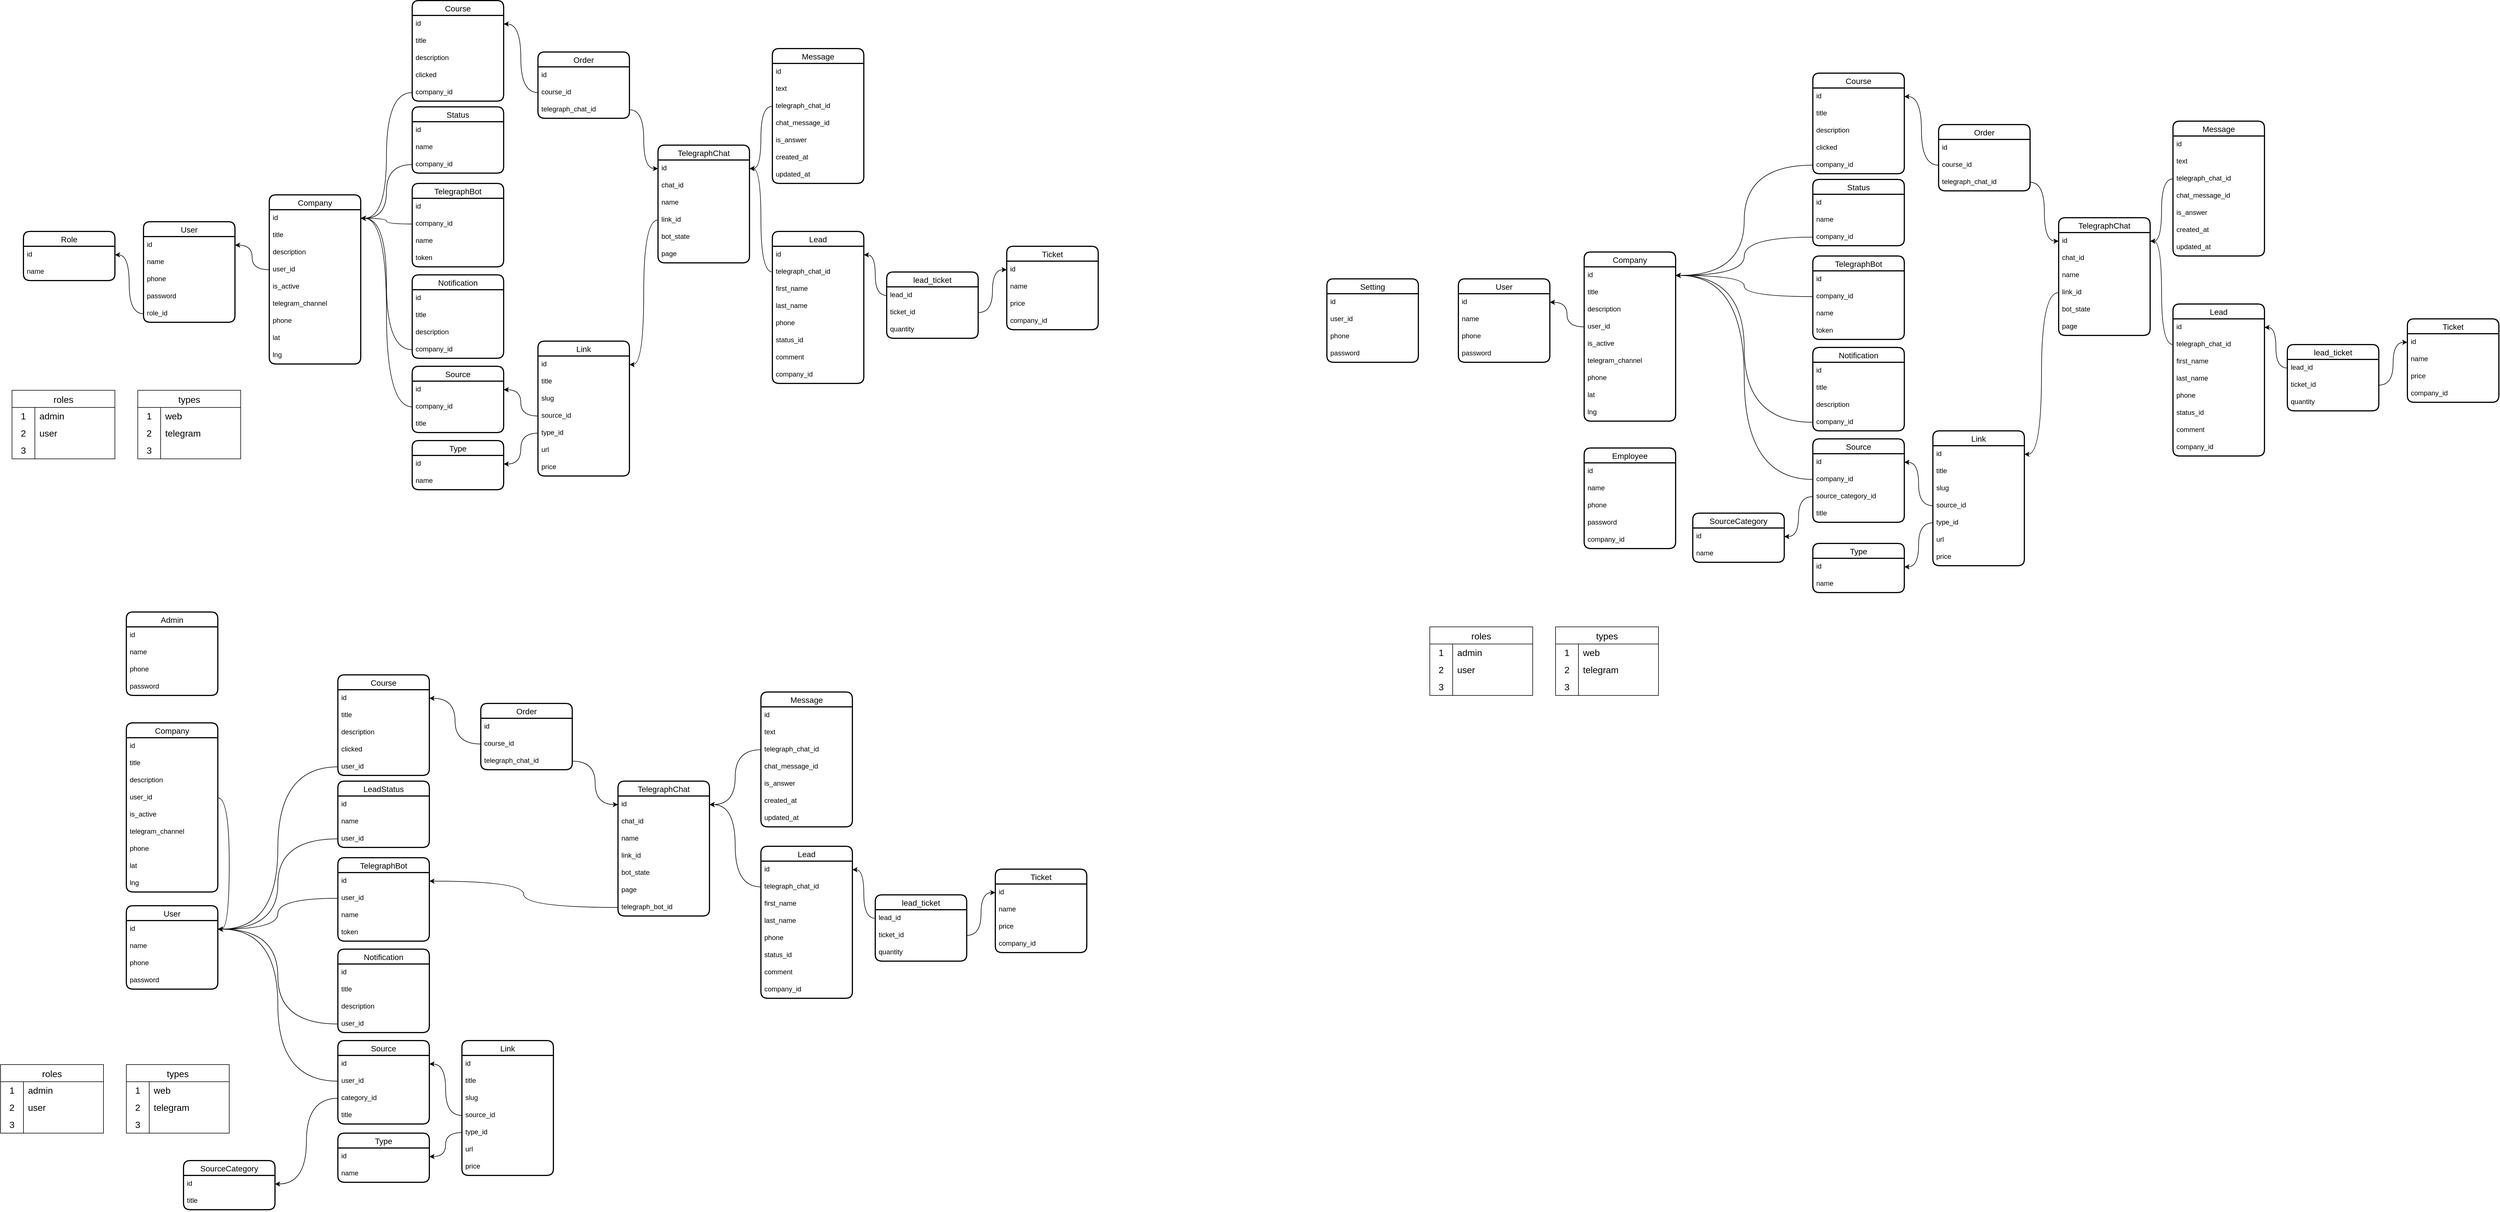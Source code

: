 <mxfile version="23.1.5" type="github" pages="3">
  <diagram name="Страница 1" id="WWJTZpefmepHNkrWrImT">
    <mxGraphModel dx="1434" dy="738" grid="1" gridSize="10" guides="1" tooltips="1" connect="1" arrows="1" fold="1" page="1" pageScale="1" pageWidth="827" pageHeight="1169" math="0" shadow="0">
      <root>
        <mxCell id="0" />
        <mxCell id="1" parent="0" />
        <mxCell id="8EYOW2EtYVELpD3vxhLb-1" value="User" style="swimlane;fontStyle=0;childLayout=stackLayout;horizontal=1;startSize=26;horizontalStack=0;resizeParent=1;resizeParentMax=0;resizeLast=0;collapsible=1;marginBottom=0;align=center;fontSize=14;strokeWidth=2;rounded=1;shadow=0;glass=0;swimlaneLine=1;" parent="1" vertex="1">
          <mxGeometry x="270" y="417" width="160" height="176" as="geometry" />
        </mxCell>
        <mxCell id="8EYOW2EtYVELpD3vxhLb-2" value="id" style="text;strokeColor=none;fillColor=none;spacingLeft=4;spacingRight=4;overflow=hidden;rotatable=0;points=[[0,0.5],[1,0.5]];portConstraint=eastwest;fontSize=12;whiteSpace=wrap;html=1;" parent="8EYOW2EtYVELpD3vxhLb-1" vertex="1">
          <mxGeometry y="26" width="160" height="30" as="geometry" />
        </mxCell>
        <mxCell id="8EYOW2EtYVELpD3vxhLb-3" value="name" style="text;strokeColor=none;fillColor=none;spacingLeft=4;spacingRight=4;overflow=hidden;rotatable=0;points=[[0,0.5],[1,0.5]];portConstraint=eastwest;fontSize=12;whiteSpace=wrap;html=1;" parent="8EYOW2EtYVELpD3vxhLb-1" vertex="1">
          <mxGeometry y="56" width="160" height="30" as="geometry" />
        </mxCell>
        <mxCell id="8EYOW2EtYVELpD3vxhLb-4" value="phone" style="text;strokeColor=none;fillColor=none;spacingLeft=4;spacingRight=4;overflow=hidden;rotatable=0;points=[[0,0.5],[1,0.5]];portConstraint=eastwest;fontSize=12;whiteSpace=wrap;html=1;" parent="8EYOW2EtYVELpD3vxhLb-1" vertex="1">
          <mxGeometry y="86" width="160" height="30" as="geometry" />
        </mxCell>
        <mxCell id="8EYOW2EtYVELpD3vxhLb-5" value="password" style="text;strokeColor=none;fillColor=none;spacingLeft=4;spacingRight=4;overflow=hidden;rotatable=0;points=[[0,0.5],[1,0.5]];portConstraint=eastwest;fontSize=12;whiteSpace=wrap;html=1;" parent="8EYOW2EtYVELpD3vxhLb-1" vertex="1">
          <mxGeometry y="116" width="160" height="30" as="geometry" />
        </mxCell>
        <mxCell id="CVpKMByIYJ8lf7_rm57h-6" value="role_id" style="text;strokeColor=none;fillColor=none;spacingLeft=4;spacingRight=4;overflow=hidden;rotatable=0;points=[[0,0.5],[1,0.5]];portConstraint=eastwest;fontSize=12;whiteSpace=wrap;html=1;" parent="8EYOW2EtYVELpD3vxhLb-1" vertex="1">
          <mxGeometry y="146" width="160" height="30" as="geometry" />
        </mxCell>
        <mxCell id="8EYOW2EtYVELpD3vxhLb-7" value="Company" style="swimlane;fontStyle=0;childLayout=stackLayout;horizontal=1;startSize=26;horizontalStack=0;resizeParent=1;resizeParentMax=0;resizeLast=0;collapsible=1;marginBottom=0;align=center;fontSize=14;strokeWidth=2;rounded=1;shadow=0;glass=0;swimlaneLine=1;" parent="1" vertex="1">
          <mxGeometry x="490" y="370" width="160" height="296" as="geometry" />
        </mxCell>
        <mxCell id="8EYOW2EtYVELpD3vxhLb-8" value="id" style="text;strokeColor=none;fillColor=none;spacingLeft=4;spacingRight=4;overflow=hidden;rotatable=0;points=[[0,0.5],[1,0.5]];portConstraint=eastwest;fontSize=12;whiteSpace=wrap;html=1;" parent="8EYOW2EtYVELpD3vxhLb-7" vertex="1">
          <mxGeometry y="26" width="160" height="30" as="geometry" />
        </mxCell>
        <mxCell id="8EYOW2EtYVELpD3vxhLb-9" value="title" style="text;strokeColor=none;fillColor=none;spacingLeft=4;spacingRight=4;overflow=hidden;rotatable=0;points=[[0,0.5],[1,0.5]];portConstraint=eastwest;fontSize=12;whiteSpace=wrap;html=1;" parent="8EYOW2EtYVELpD3vxhLb-7" vertex="1">
          <mxGeometry y="56" width="160" height="30" as="geometry" />
        </mxCell>
        <mxCell id="bOzPHG5rdGPngiGhhVe9-14" value="description" style="text;strokeColor=none;fillColor=none;spacingLeft=4;spacingRight=4;overflow=hidden;rotatable=0;points=[[0,0.5],[1,0.5]];portConstraint=eastwest;fontSize=12;whiteSpace=wrap;html=1;" parent="8EYOW2EtYVELpD3vxhLb-7" vertex="1">
          <mxGeometry y="86" width="160" height="30" as="geometry" />
        </mxCell>
        <mxCell id="bOzPHG5rdGPngiGhhVe9-9" value="user_id" style="text;strokeColor=none;fillColor=none;spacingLeft=4;spacingRight=4;overflow=hidden;rotatable=0;points=[[0,0.5],[1,0.5]];portConstraint=eastwest;fontSize=12;whiteSpace=wrap;html=1;" parent="8EYOW2EtYVELpD3vxhLb-7" vertex="1">
          <mxGeometry y="116" width="160" height="30" as="geometry" />
        </mxCell>
        <mxCell id="AVrtC0vX8SeUnmjUomuL-2" value="is_active" style="text;strokeColor=none;fillColor=none;spacingLeft=4;spacingRight=4;overflow=hidden;rotatable=0;points=[[0,0.5],[1,0.5]];portConstraint=eastwest;fontSize=12;whiteSpace=wrap;html=1;" parent="8EYOW2EtYVELpD3vxhLb-7" vertex="1">
          <mxGeometry y="146" width="160" height="30" as="geometry" />
        </mxCell>
        <mxCell id="uAWTu42FeQ_NSXFowpAh-36" value="telegram_channel" style="text;strokeColor=none;fillColor=none;spacingLeft=4;spacingRight=4;overflow=hidden;rotatable=0;points=[[0,0.5],[1,0.5]];portConstraint=eastwest;fontSize=12;whiteSpace=wrap;html=1;" parent="8EYOW2EtYVELpD3vxhLb-7" vertex="1">
          <mxGeometry y="176" width="160" height="30" as="geometry" />
        </mxCell>
        <mxCell id="uAWTu42FeQ_NSXFowpAh-37" value="phone" style="text;strokeColor=none;fillColor=none;spacingLeft=4;spacingRight=4;overflow=hidden;rotatable=0;points=[[0,0.5],[1,0.5]];portConstraint=eastwest;fontSize=12;whiteSpace=wrap;html=1;" parent="8EYOW2EtYVELpD3vxhLb-7" vertex="1">
          <mxGeometry y="206" width="160" height="30" as="geometry" />
        </mxCell>
        <mxCell id="uAWTu42FeQ_NSXFowpAh-38" value="lat" style="text;strokeColor=none;fillColor=none;spacingLeft=4;spacingRight=4;overflow=hidden;rotatable=0;points=[[0,0.5],[1,0.5]];portConstraint=eastwest;fontSize=12;whiteSpace=wrap;html=1;" parent="8EYOW2EtYVELpD3vxhLb-7" vertex="1">
          <mxGeometry y="236" width="160" height="30" as="geometry" />
        </mxCell>
        <mxCell id="uAWTu42FeQ_NSXFowpAh-39" value="lng" style="text;strokeColor=none;fillColor=none;spacingLeft=4;spacingRight=4;overflow=hidden;rotatable=0;points=[[0,0.5],[1,0.5]];portConstraint=eastwest;fontSize=12;whiteSpace=wrap;html=1;" parent="8EYOW2EtYVELpD3vxhLb-7" vertex="1">
          <mxGeometry y="266" width="160" height="30" as="geometry" />
        </mxCell>
        <mxCell id="8EYOW2EtYVELpD3vxhLb-25" value="TelegraphChat" style="swimlane;fontStyle=0;childLayout=stackLayout;horizontal=1;startSize=26;horizontalStack=0;resizeParent=1;resizeParentMax=0;resizeLast=0;collapsible=1;marginBottom=0;align=center;fontSize=14;strokeWidth=2;rounded=1;shadow=0;glass=0;swimlaneLine=1;" parent="1" vertex="1">
          <mxGeometry x="1170" y="283" width="160" height="206" as="geometry" />
        </mxCell>
        <mxCell id="8EYOW2EtYVELpD3vxhLb-26" value="id" style="text;strokeColor=none;fillColor=none;spacingLeft=4;spacingRight=4;overflow=hidden;rotatable=0;points=[[0,0.5],[1,0.5]];portConstraint=eastwest;fontSize=12;whiteSpace=wrap;html=1;" parent="8EYOW2EtYVELpD3vxhLb-25" vertex="1">
          <mxGeometry y="26" width="160" height="30" as="geometry" />
        </mxCell>
        <mxCell id="8EYOW2EtYVELpD3vxhLb-27" value="chat_id" style="text;strokeColor=none;fillColor=none;spacingLeft=4;spacingRight=4;overflow=hidden;rotatable=0;points=[[0,0.5],[1,0.5]];portConstraint=eastwest;fontSize=12;whiteSpace=wrap;html=1;" parent="8EYOW2EtYVELpD3vxhLb-25" vertex="1">
          <mxGeometry y="56" width="160" height="30" as="geometry" />
        </mxCell>
        <mxCell id="8EYOW2EtYVELpD3vxhLb-28" value="name" style="text;strokeColor=none;fillColor=none;spacingLeft=4;spacingRight=4;overflow=hidden;rotatable=0;points=[[0,0.5],[1,0.5]];portConstraint=eastwest;fontSize=12;whiteSpace=wrap;html=1;" parent="8EYOW2EtYVELpD3vxhLb-25" vertex="1">
          <mxGeometry y="86" width="160" height="30" as="geometry" />
        </mxCell>
        <mxCell id="8EYOW2EtYVELpD3vxhLb-46" value="link_id" style="text;strokeColor=none;fillColor=none;spacingLeft=4;spacingRight=4;overflow=hidden;rotatable=0;points=[[0,0.5],[1,0.5]];portConstraint=eastwest;fontSize=12;whiteSpace=wrap;html=1;" parent="8EYOW2EtYVELpD3vxhLb-25" vertex="1">
          <mxGeometry y="116" width="160" height="30" as="geometry" />
        </mxCell>
        <mxCell id="AVrtC0vX8SeUnmjUomuL-1" value="bot_state" style="text;strokeColor=none;fillColor=none;spacingLeft=4;spacingRight=4;overflow=hidden;rotatable=0;points=[[0,0.5],[1,0.5]];portConstraint=eastwest;fontSize=12;whiteSpace=wrap;html=1;" parent="8EYOW2EtYVELpD3vxhLb-25" vertex="1">
          <mxGeometry y="146" width="160" height="30" as="geometry" />
        </mxCell>
        <mxCell id="HTOuxRZYYYED06LTHIAd-1" value="page" style="text;strokeColor=none;fillColor=none;spacingLeft=4;spacingRight=4;overflow=hidden;rotatable=0;points=[[0,0.5],[1,0.5]];portConstraint=eastwest;fontSize=12;whiteSpace=wrap;html=1;" parent="8EYOW2EtYVELpD3vxhLb-25" vertex="1">
          <mxGeometry y="176" width="160" height="30" as="geometry" />
        </mxCell>
        <mxCell id="8EYOW2EtYVELpD3vxhLb-30" value="Status" style="swimlane;fontStyle=0;childLayout=stackLayout;horizontal=1;startSize=26;horizontalStack=0;resizeParent=1;resizeParentMax=0;resizeLast=0;collapsible=1;marginBottom=0;align=center;fontSize=14;strokeWidth=2;rounded=1;shadow=0;glass=0;swimlaneLine=1;" parent="1" vertex="1">
          <mxGeometry x="740" y="216" width="160" height="116" as="geometry" />
        </mxCell>
        <mxCell id="8EYOW2EtYVELpD3vxhLb-31" value="id" style="text;strokeColor=none;fillColor=none;spacingLeft=4;spacingRight=4;overflow=hidden;rotatable=0;points=[[0,0.5],[1,0.5]];portConstraint=eastwest;fontSize=12;whiteSpace=wrap;html=1;" parent="8EYOW2EtYVELpD3vxhLb-30" vertex="1">
          <mxGeometry y="26" width="160" height="30" as="geometry" />
        </mxCell>
        <mxCell id="8EYOW2EtYVELpD3vxhLb-32" value="name" style="text;strokeColor=none;fillColor=none;spacingLeft=4;spacingRight=4;overflow=hidden;rotatable=0;points=[[0,0.5],[1,0.5]];portConstraint=eastwest;fontSize=12;whiteSpace=wrap;html=1;" parent="8EYOW2EtYVELpD3vxhLb-30" vertex="1">
          <mxGeometry y="56" width="160" height="30" as="geometry" />
        </mxCell>
        <mxCell id="8EYOW2EtYVELpD3vxhLb-40" value="company_id" style="text;strokeColor=none;fillColor=none;spacingLeft=4;spacingRight=4;overflow=hidden;rotatable=0;points=[[0,0.5],[1,0.5]];portConstraint=eastwest;fontSize=12;whiteSpace=wrap;html=1;" parent="8EYOW2EtYVELpD3vxhLb-30" vertex="1">
          <mxGeometry y="86" width="160" height="30" as="geometry" />
        </mxCell>
        <mxCell id="8EYOW2EtYVELpD3vxhLb-33" value="Link" style="swimlane;fontStyle=0;childLayout=stackLayout;horizontal=1;startSize=26;horizontalStack=0;resizeParent=1;resizeParentMax=0;resizeLast=0;collapsible=1;marginBottom=0;align=center;fontSize=14;strokeWidth=2;rounded=1;shadow=0;glass=0;swimlaneLine=1;" parent="1" vertex="1">
          <mxGeometry x="960" y="626" width="160" height="236" as="geometry" />
        </mxCell>
        <mxCell id="8EYOW2EtYVELpD3vxhLb-34" value="id" style="text;strokeColor=none;fillColor=none;spacingLeft=4;spacingRight=4;overflow=hidden;rotatable=0;points=[[0,0.5],[1,0.5]];portConstraint=eastwest;fontSize=12;whiteSpace=wrap;html=1;" parent="8EYOW2EtYVELpD3vxhLb-33" vertex="1">
          <mxGeometry y="26" width="160" height="30" as="geometry" />
        </mxCell>
        <mxCell id="CVpKMByIYJ8lf7_rm57h-18" value="title" style="text;strokeColor=none;fillColor=none;spacingLeft=4;spacingRight=4;overflow=hidden;rotatable=0;points=[[0,0.5],[1,0.5]];portConstraint=eastwest;fontSize=12;whiteSpace=wrap;html=1;" parent="8EYOW2EtYVELpD3vxhLb-33" vertex="1">
          <mxGeometry y="56" width="160" height="30" as="geometry" />
        </mxCell>
        <mxCell id="bOzPHG5rdGPngiGhhVe9-26" value="slug" style="text;strokeColor=none;fillColor=none;spacingLeft=4;spacingRight=4;overflow=hidden;rotatable=0;points=[[0,0.5],[1,0.5]];portConstraint=eastwest;fontSize=12;whiteSpace=wrap;html=1;" parent="8EYOW2EtYVELpD3vxhLb-33" vertex="1">
          <mxGeometry y="86" width="160" height="30" as="geometry" />
        </mxCell>
        <mxCell id="8EYOW2EtYVELpD3vxhLb-47" value="source_id" style="text;strokeColor=none;fillColor=none;spacingLeft=4;spacingRight=4;overflow=hidden;rotatable=0;points=[[0,0.5],[1,0.5]];portConstraint=eastwest;fontSize=12;whiteSpace=wrap;html=1;" parent="8EYOW2EtYVELpD3vxhLb-33" vertex="1">
          <mxGeometry y="116" width="160" height="30" as="geometry" />
        </mxCell>
        <mxCell id="OmXjFlCOVP81HNdUrf0d-1" value="type_id" style="text;strokeColor=none;fillColor=none;spacingLeft=4;spacingRight=4;overflow=hidden;rotatable=0;points=[[0,0.5],[1,0.5]];portConstraint=eastwest;fontSize=12;whiteSpace=wrap;html=1;" parent="8EYOW2EtYVELpD3vxhLb-33" vertex="1">
          <mxGeometry y="146" width="160" height="30" as="geometry" />
        </mxCell>
        <mxCell id="bOzPHG5rdGPngiGhhVe9-25" value="url" style="text;strokeColor=none;fillColor=none;spacingLeft=4;spacingRight=4;overflow=hidden;rotatable=0;points=[[0,0.5],[1,0.5]];portConstraint=eastwest;fontSize=12;whiteSpace=wrap;html=1;" parent="8EYOW2EtYVELpD3vxhLb-33" vertex="1">
          <mxGeometry y="176" width="160" height="30" as="geometry" />
        </mxCell>
        <mxCell id="bOzPHG5rdGPngiGhhVe9-27" value="price" style="text;strokeColor=none;fillColor=none;spacingLeft=4;spacingRight=4;overflow=hidden;rotatable=0;points=[[0,0.5],[1,0.5]];portConstraint=eastwest;fontSize=12;whiteSpace=wrap;html=1;" parent="8EYOW2EtYVELpD3vxhLb-33" vertex="1">
          <mxGeometry y="206" width="160" height="30" as="geometry" />
        </mxCell>
        <mxCell id="8EYOW2EtYVELpD3vxhLb-36" value="Source" style="swimlane;fontStyle=0;childLayout=stackLayout;horizontal=1;startSize=26;horizontalStack=0;resizeParent=1;resizeParentMax=0;resizeLast=0;collapsible=1;marginBottom=0;align=center;fontSize=14;strokeWidth=2;rounded=1;shadow=0;glass=0;swimlaneLine=1;" parent="1" vertex="1">
          <mxGeometry x="740" y="670" width="160" height="116" as="geometry" />
        </mxCell>
        <mxCell id="8EYOW2EtYVELpD3vxhLb-37" value="id" style="text;strokeColor=none;fillColor=none;spacingLeft=4;spacingRight=4;overflow=hidden;rotatable=0;points=[[0,0.5],[1,0.5]];portConstraint=eastwest;fontSize=12;whiteSpace=wrap;html=1;" parent="8EYOW2EtYVELpD3vxhLb-36" vertex="1">
          <mxGeometry y="26" width="160" height="30" as="geometry" />
        </mxCell>
        <mxCell id="8EYOW2EtYVELpD3vxhLb-42" value="company_id" style="text;strokeColor=none;fillColor=none;spacingLeft=4;spacingRight=4;overflow=hidden;rotatable=0;points=[[0,0.5],[1,0.5]];portConstraint=eastwest;fontSize=12;whiteSpace=wrap;html=1;" parent="8EYOW2EtYVELpD3vxhLb-36" vertex="1">
          <mxGeometry y="56" width="160" height="30" as="geometry" />
        </mxCell>
        <mxCell id="8EYOW2EtYVELpD3vxhLb-38" value="title" style="text;strokeColor=none;fillColor=none;spacingLeft=4;spacingRight=4;overflow=hidden;rotatable=0;points=[[0,0.5],[1,0.5]];portConstraint=eastwest;fontSize=12;whiteSpace=wrap;html=1;" parent="8EYOW2EtYVELpD3vxhLb-36" vertex="1">
          <mxGeometry y="86" width="160" height="30" as="geometry" />
        </mxCell>
        <mxCell id="8EYOW2EtYVELpD3vxhLb-41" style="edgeStyle=orthogonalEdgeStyle;rounded=0;orthogonalLoop=1;jettySize=auto;html=1;entryX=1;entryY=0.5;entryDx=0;entryDy=0;curved=1;" parent="1" source="8EYOW2EtYVELpD3vxhLb-40" target="8EYOW2EtYVELpD3vxhLb-8" edge="1">
          <mxGeometry relative="1" as="geometry" />
        </mxCell>
        <mxCell id="8EYOW2EtYVELpD3vxhLb-43" style="edgeStyle=orthogonalEdgeStyle;rounded=0;orthogonalLoop=1;jettySize=auto;html=1;entryX=1;entryY=0.5;entryDx=0;entryDy=0;curved=1;" parent="1" source="8EYOW2EtYVELpD3vxhLb-42" target="8EYOW2EtYVELpD3vxhLb-8" edge="1">
          <mxGeometry relative="1" as="geometry" />
        </mxCell>
        <mxCell id="8EYOW2EtYVELpD3vxhLb-48" style="edgeStyle=orthogonalEdgeStyle;rounded=0;orthogonalLoop=1;jettySize=auto;html=1;entryX=1;entryY=0.5;entryDx=0;entryDy=0;curved=1;" parent="1" source="8EYOW2EtYVELpD3vxhLb-47" target="8EYOW2EtYVELpD3vxhLb-37" edge="1">
          <mxGeometry relative="1" as="geometry" />
        </mxCell>
        <mxCell id="8EYOW2EtYVELpD3vxhLb-49" style="edgeStyle=orthogonalEdgeStyle;rounded=0;orthogonalLoop=1;jettySize=auto;html=1;entryX=1;entryY=0.5;entryDx=0;entryDy=0;curved=1;" parent="1" source="8EYOW2EtYVELpD3vxhLb-46" target="8EYOW2EtYVELpD3vxhLb-34" edge="1">
          <mxGeometry relative="1" as="geometry" />
        </mxCell>
        <mxCell id="8EYOW2EtYVELpD3vxhLb-52" value="Message" style="swimlane;fontStyle=0;childLayout=stackLayout;horizontal=1;startSize=26;horizontalStack=0;resizeParent=1;resizeParentMax=0;resizeLast=0;collapsible=1;marginBottom=0;align=center;fontSize=14;strokeWidth=2;rounded=1;shadow=0;glass=0;swimlaneLine=1;" parent="1" vertex="1">
          <mxGeometry x="1370" y="114" width="160" height="236" as="geometry" />
        </mxCell>
        <mxCell id="VZXvj0rdikTJtGbeVZCD-1" value="id" style="text;strokeColor=none;fillColor=none;spacingLeft=4;spacingRight=4;overflow=hidden;rotatable=0;points=[[0,0.5],[1,0.5]];portConstraint=eastwest;fontSize=12;whiteSpace=wrap;html=1;" parent="8EYOW2EtYVELpD3vxhLb-52" vertex="1">
          <mxGeometry y="26" width="160" height="30" as="geometry" />
        </mxCell>
        <mxCell id="8EYOW2EtYVELpD3vxhLb-55" value="text" style="text;strokeColor=none;fillColor=none;spacingLeft=4;spacingRight=4;overflow=hidden;rotatable=0;points=[[0,0.5],[1,0.5]];portConstraint=eastwest;fontSize=12;whiteSpace=wrap;html=1;" parent="8EYOW2EtYVELpD3vxhLb-52" vertex="1">
          <mxGeometry y="56" width="160" height="30" as="geometry" />
        </mxCell>
        <mxCell id="8EYOW2EtYVELpD3vxhLb-54" value="telegraph_chat_id" style="text;strokeColor=none;fillColor=none;spacingLeft=4;spacingRight=4;overflow=hidden;rotatable=0;points=[[0,0.5],[1,0.5]];portConstraint=eastwest;fontSize=12;whiteSpace=wrap;html=1;" parent="8EYOW2EtYVELpD3vxhLb-52" vertex="1">
          <mxGeometry y="86" width="160" height="30" as="geometry" />
        </mxCell>
        <mxCell id="8EYOW2EtYVELpD3vxhLb-56" value="chat_message_id" style="text;strokeColor=none;fillColor=none;spacingLeft=4;spacingRight=4;overflow=hidden;rotatable=0;points=[[0,0.5],[1,0.5]];portConstraint=eastwest;fontSize=12;whiteSpace=wrap;html=1;" parent="8EYOW2EtYVELpD3vxhLb-52" vertex="1">
          <mxGeometry y="116" width="160" height="30" as="geometry" />
        </mxCell>
        <mxCell id="8EYOW2EtYVELpD3vxhLb-57" value="is_answer" style="text;strokeColor=none;fillColor=none;spacingLeft=4;spacingRight=4;overflow=hidden;rotatable=0;points=[[0,0.5],[1,0.5]];portConstraint=eastwest;fontSize=12;whiteSpace=wrap;html=1;" parent="8EYOW2EtYVELpD3vxhLb-52" vertex="1">
          <mxGeometry y="146" width="160" height="30" as="geometry" />
        </mxCell>
        <mxCell id="yyj8JB5hNh9lsczUFbOv-4" value="created_at" style="text;strokeColor=none;fillColor=none;spacingLeft=4;spacingRight=4;overflow=hidden;rotatable=0;points=[[0,0.5],[1,0.5]];portConstraint=eastwest;fontSize=12;whiteSpace=wrap;html=1;" parent="8EYOW2EtYVELpD3vxhLb-52" vertex="1">
          <mxGeometry y="176" width="160" height="30" as="geometry" />
        </mxCell>
        <mxCell id="VZXvj0rdikTJtGbeVZCD-2" value="updated_at" style="text;strokeColor=none;fillColor=none;spacingLeft=4;spacingRight=4;overflow=hidden;rotatable=0;points=[[0,0.5],[1,0.5]];portConstraint=eastwest;fontSize=12;whiteSpace=wrap;html=1;" parent="8EYOW2EtYVELpD3vxhLb-52" vertex="1">
          <mxGeometry y="206" width="160" height="30" as="geometry" />
        </mxCell>
        <mxCell id="8EYOW2EtYVELpD3vxhLb-61" value="Order" style="swimlane;fontStyle=0;childLayout=stackLayout;horizontal=1;startSize=26;horizontalStack=0;resizeParent=1;resizeParentMax=0;resizeLast=0;collapsible=1;marginBottom=0;align=center;fontSize=14;strokeWidth=2;rounded=1;shadow=0;glass=0;swimlaneLine=1;" parent="1" vertex="1">
          <mxGeometry x="960" y="120" width="160" height="116" as="geometry" />
        </mxCell>
        <mxCell id="uAWTu42FeQ_NSXFowpAh-40" value="id" style="text;strokeColor=none;fillColor=none;spacingLeft=4;spacingRight=4;overflow=hidden;rotatable=0;points=[[0,0.5],[1,0.5]];portConstraint=eastwest;fontSize=12;whiteSpace=wrap;html=1;" parent="8EYOW2EtYVELpD3vxhLb-61" vertex="1">
          <mxGeometry y="26" width="160" height="30" as="geometry" />
        </mxCell>
        <mxCell id="8EYOW2EtYVELpD3vxhLb-62" value="course_id" style="text;strokeColor=none;fillColor=none;spacingLeft=4;spacingRight=4;overflow=hidden;rotatable=0;points=[[0,0.5],[1,0.5]];portConstraint=eastwest;fontSize=12;whiteSpace=wrap;html=1;" parent="8EYOW2EtYVELpD3vxhLb-61" vertex="1">
          <mxGeometry y="56" width="160" height="30" as="geometry" />
        </mxCell>
        <mxCell id="8EYOW2EtYVELpD3vxhLb-63" value="telegraph_chat_id" style="text;strokeColor=none;fillColor=none;spacingLeft=4;spacingRight=4;overflow=hidden;rotatable=0;points=[[0,0.5],[1,0.5]];portConstraint=eastwest;fontSize=12;whiteSpace=wrap;html=1;" parent="8EYOW2EtYVELpD3vxhLb-61" vertex="1">
          <mxGeometry y="86" width="160" height="30" as="geometry" />
        </mxCell>
        <mxCell id="8EYOW2EtYVELpD3vxhLb-69" value="Course" style="swimlane;fontStyle=0;childLayout=stackLayout;horizontal=1;startSize=26;horizontalStack=0;resizeParent=1;resizeParentMax=0;resizeLast=0;collapsible=1;marginBottom=0;align=center;fontSize=14;strokeWidth=2;rounded=1;shadow=0;glass=0;swimlaneLine=1;" parent="1" vertex="1">
          <mxGeometry x="740" y="30" width="160" height="176" as="geometry" />
        </mxCell>
        <mxCell id="8EYOW2EtYVELpD3vxhLb-70" value="id" style="text;strokeColor=none;fillColor=none;spacingLeft=4;spacingRight=4;overflow=hidden;rotatable=0;points=[[0,0.5],[1,0.5]];portConstraint=eastwest;fontSize=12;whiteSpace=wrap;html=1;" parent="8EYOW2EtYVELpD3vxhLb-69" vertex="1">
          <mxGeometry y="26" width="160" height="30" as="geometry" />
        </mxCell>
        <mxCell id="8EYOW2EtYVELpD3vxhLb-72" value="title" style="text;strokeColor=none;fillColor=none;spacingLeft=4;spacingRight=4;overflow=hidden;rotatable=0;points=[[0,0.5],[1,0.5]];portConstraint=eastwest;fontSize=12;whiteSpace=wrap;html=1;" parent="8EYOW2EtYVELpD3vxhLb-69" vertex="1">
          <mxGeometry y="56" width="160" height="30" as="geometry" />
        </mxCell>
        <mxCell id="8EYOW2EtYVELpD3vxhLb-73" value="description" style="text;strokeColor=none;fillColor=none;spacingLeft=4;spacingRight=4;overflow=hidden;rotatable=0;points=[[0,0.5],[1,0.5]];portConstraint=eastwest;fontSize=12;whiteSpace=wrap;html=1;" parent="8EYOW2EtYVELpD3vxhLb-69" vertex="1">
          <mxGeometry y="86" width="160" height="30" as="geometry" />
        </mxCell>
        <mxCell id="8EYOW2EtYVELpD3vxhLb-74" value="clicked" style="text;strokeColor=none;fillColor=none;spacingLeft=4;spacingRight=4;overflow=hidden;rotatable=0;points=[[0,0.5],[1,0.5]];portConstraint=eastwest;fontSize=12;whiteSpace=wrap;html=1;" parent="8EYOW2EtYVELpD3vxhLb-69" vertex="1">
          <mxGeometry y="116" width="160" height="30" as="geometry" />
        </mxCell>
        <mxCell id="8EYOW2EtYVELpD3vxhLb-71" value="company_id" style="text;strokeColor=none;fillColor=none;spacingLeft=4;spacingRight=4;overflow=hidden;rotatable=0;points=[[0,0.5],[1,0.5]];portConstraint=eastwest;fontSize=12;whiteSpace=wrap;html=1;" parent="8EYOW2EtYVELpD3vxhLb-69" vertex="1">
          <mxGeometry y="146" width="160" height="30" as="geometry" />
        </mxCell>
        <mxCell id="8EYOW2EtYVELpD3vxhLb-78" style="edgeStyle=orthogonalEdgeStyle;rounded=0;orthogonalLoop=1;jettySize=auto;html=1;entryX=1;entryY=0.5;entryDx=0;entryDy=0;curved=1;" parent="1" source="8EYOW2EtYVELpD3vxhLb-62" target="8EYOW2EtYVELpD3vxhLb-70" edge="1">
          <mxGeometry relative="1" as="geometry" />
        </mxCell>
        <mxCell id="2iZCAoVreGl1eg510hAn-1" style="edgeStyle=orthogonalEdgeStyle;rounded=0;orthogonalLoop=1;jettySize=auto;html=1;entryX=1;entryY=0.5;entryDx=0;entryDy=0;curved=1;" parent="1" source="8EYOW2EtYVELpD3vxhLb-71" target="8EYOW2EtYVELpD3vxhLb-8" edge="1">
          <mxGeometry relative="1" as="geometry" />
        </mxCell>
        <mxCell id="2iZCAoVreGl1eg510hAn-2" value="Notification" style="swimlane;fontStyle=0;childLayout=stackLayout;horizontal=1;startSize=26;horizontalStack=0;resizeParent=1;resizeParentMax=0;resizeLast=0;collapsible=1;marginBottom=0;align=center;fontSize=14;strokeWidth=2;rounded=1;shadow=0;glass=0;swimlaneLine=1;" parent="1" vertex="1">
          <mxGeometry x="740" y="510" width="160" height="146" as="geometry" />
        </mxCell>
        <mxCell id="2iZCAoVreGl1eg510hAn-3" value="id" style="text;strokeColor=none;fillColor=none;spacingLeft=4;spacingRight=4;overflow=hidden;rotatable=0;points=[[0,0.5],[1,0.5]];portConstraint=eastwest;fontSize=12;whiteSpace=wrap;html=1;" parent="2iZCAoVreGl1eg510hAn-2" vertex="1">
          <mxGeometry y="26" width="160" height="30" as="geometry" />
        </mxCell>
        <mxCell id="2iZCAoVreGl1eg510hAn-4" value="title" style="text;strokeColor=none;fillColor=none;spacingLeft=4;spacingRight=4;overflow=hidden;rotatable=0;points=[[0,0.5],[1,0.5]];portConstraint=eastwest;fontSize=12;whiteSpace=wrap;html=1;" parent="2iZCAoVreGl1eg510hAn-2" vertex="1">
          <mxGeometry y="56" width="160" height="30" as="geometry" />
        </mxCell>
        <mxCell id="2iZCAoVreGl1eg510hAn-5" value="description" style="text;strokeColor=none;fillColor=none;spacingLeft=4;spacingRight=4;overflow=hidden;rotatable=0;points=[[0,0.5],[1,0.5]];portConstraint=eastwest;fontSize=12;whiteSpace=wrap;html=1;" parent="2iZCAoVreGl1eg510hAn-2" vertex="1">
          <mxGeometry y="86" width="160" height="30" as="geometry" />
        </mxCell>
        <mxCell id="2iZCAoVreGl1eg510hAn-7" value="company_id" style="text;strokeColor=none;fillColor=none;spacingLeft=4;spacingRight=4;overflow=hidden;rotatable=0;points=[[0,0.5],[1,0.5]];portConstraint=eastwest;fontSize=12;whiteSpace=wrap;html=1;" parent="2iZCAoVreGl1eg510hAn-2" vertex="1">
          <mxGeometry y="116" width="160" height="30" as="geometry" />
        </mxCell>
        <mxCell id="2iZCAoVreGl1eg510hAn-8" style="edgeStyle=orthogonalEdgeStyle;rounded=0;orthogonalLoop=1;jettySize=auto;html=1;entryX=1;entryY=0.5;entryDx=0;entryDy=0;curved=1;" parent="1" source="2iZCAoVreGl1eg510hAn-7" target="8EYOW2EtYVELpD3vxhLb-8" edge="1">
          <mxGeometry relative="1" as="geometry" />
        </mxCell>
        <mxCell id="bOzPHG5rdGPngiGhhVe9-12" style="edgeStyle=orthogonalEdgeStyle;rounded=0;orthogonalLoop=1;jettySize=auto;html=1;entryX=1;entryY=0.5;entryDx=0;entryDy=0;curved=1;" parent="1" source="bOzPHG5rdGPngiGhhVe9-9" target="8EYOW2EtYVELpD3vxhLb-2" edge="1">
          <mxGeometry relative="1" as="geometry" />
        </mxCell>
        <mxCell id="bOzPHG5rdGPngiGhhVe9-16" value="Type" style="swimlane;fontStyle=0;childLayout=stackLayout;horizontal=1;startSize=26;horizontalStack=0;resizeParent=1;resizeParentMax=0;resizeLast=0;collapsible=1;marginBottom=0;align=center;fontSize=14;strokeWidth=2;rounded=1;shadow=0;glass=0;swimlaneLine=1;" parent="1" vertex="1">
          <mxGeometry x="740" y="800" width="160" height="86" as="geometry" />
        </mxCell>
        <mxCell id="bOzPHG5rdGPngiGhhVe9-17" value="id" style="text;strokeColor=none;fillColor=none;spacingLeft=4;spacingRight=4;overflow=hidden;rotatable=0;points=[[0,0.5],[1,0.5]];portConstraint=eastwest;fontSize=12;whiteSpace=wrap;html=1;" parent="bOzPHG5rdGPngiGhhVe9-16" vertex="1">
          <mxGeometry y="26" width="160" height="30" as="geometry" />
        </mxCell>
        <mxCell id="bOzPHG5rdGPngiGhhVe9-18" value="name" style="text;strokeColor=none;fillColor=none;spacingLeft=4;spacingRight=4;overflow=hidden;rotatable=0;points=[[0,0.5],[1,0.5]];portConstraint=eastwest;fontSize=12;whiteSpace=wrap;html=1;" parent="bOzPHG5rdGPngiGhhVe9-16" vertex="1">
          <mxGeometry y="56" width="160" height="30" as="geometry" />
        </mxCell>
        <mxCell id="GLOJNU9hpA3fQaByTno8-1" value="types" style="shape=table;startSize=30;container=1;collapsible=0;childLayout=tableLayout;fixedRows=1;rowLines=0;fontStyle=0;strokeColor=default;fontSize=16;" parent="1" vertex="1">
          <mxGeometry x="260" y="712" width="180" height="120" as="geometry" />
        </mxCell>
        <mxCell id="GLOJNU9hpA3fQaByTno8-2" value="" style="shape=tableRow;horizontal=0;startSize=0;swimlaneHead=0;swimlaneBody=0;top=0;left=0;bottom=0;right=0;collapsible=0;dropTarget=0;fillColor=none;points=[[0,0.5],[1,0.5]];portConstraint=eastwest;strokeColor=inherit;fontSize=16;" parent="GLOJNU9hpA3fQaByTno8-1" vertex="1">
          <mxGeometry y="30" width="180" height="30" as="geometry" />
        </mxCell>
        <mxCell id="GLOJNU9hpA3fQaByTno8-3" value="1" style="shape=partialRectangle;html=1;whiteSpace=wrap;connectable=0;fillColor=none;top=0;left=0;bottom=0;right=0;overflow=hidden;pointerEvents=1;strokeColor=inherit;fontSize=16;" parent="GLOJNU9hpA3fQaByTno8-2" vertex="1">
          <mxGeometry width="40" height="30" as="geometry">
            <mxRectangle width="40" height="30" as="alternateBounds" />
          </mxGeometry>
        </mxCell>
        <mxCell id="GLOJNU9hpA3fQaByTno8-4" value="web" style="shape=partialRectangle;html=1;whiteSpace=wrap;connectable=0;fillColor=none;top=0;left=0;bottom=0;right=0;align=left;spacingLeft=6;overflow=hidden;strokeColor=inherit;fontSize=16;" parent="GLOJNU9hpA3fQaByTno8-2" vertex="1">
          <mxGeometry x="40" width="140" height="30" as="geometry">
            <mxRectangle width="140" height="30" as="alternateBounds" />
          </mxGeometry>
        </mxCell>
        <mxCell id="GLOJNU9hpA3fQaByTno8-5" value="" style="shape=tableRow;horizontal=0;startSize=0;swimlaneHead=0;swimlaneBody=0;top=0;left=0;bottom=0;right=0;collapsible=0;dropTarget=0;fillColor=none;points=[[0,0.5],[1,0.5]];portConstraint=eastwest;strokeColor=inherit;fontSize=16;" parent="GLOJNU9hpA3fQaByTno8-1" vertex="1">
          <mxGeometry y="60" width="180" height="30" as="geometry" />
        </mxCell>
        <mxCell id="GLOJNU9hpA3fQaByTno8-6" value="2" style="shape=partialRectangle;html=1;whiteSpace=wrap;connectable=0;fillColor=none;top=0;left=0;bottom=0;right=0;overflow=hidden;strokeColor=inherit;fontSize=16;" parent="GLOJNU9hpA3fQaByTno8-5" vertex="1">
          <mxGeometry width="40" height="30" as="geometry">
            <mxRectangle width="40" height="30" as="alternateBounds" />
          </mxGeometry>
        </mxCell>
        <mxCell id="GLOJNU9hpA3fQaByTno8-7" value="telegram" style="shape=partialRectangle;html=1;whiteSpace=wrap;connectable=0;fillColor=none;top=0;left=0;bottom=0;right=0;align=left;spacingLeft=6;overflow=hidden;strokeColor=inherit;fontSize=16;" parent="GLOJNU9hpA3fQaByTno8-5" vertex="1">
          <mxGeometry x="40" width="140" height="30" as="geometry">
            <mxRectangle width="140" height="30" as="alternateBounds" />
          </mxGeometry>
        </mxCell>
        <mxCell id="GLOJNU9hpA3fQaByTno8-8" value="" style="shape=tableRow;horizontal=0;startSize=0;swimlaneHead=0;swimlaneBody=0;top=0;left=0;bottom=0;right=0;collapsible=0;dropTarget=0;fillColor=none;points=[[0,0.5],[1,0.5]];portConstraint=eastwest;strokeColor=inherit;fontSize=16;" parent="GLOJNU9hpA3fQaByTno8-1" vertex="1">
          <mxGeometry y="90" width="180" height="30" as="geometry" />
        </mxCell>
        <mxCell id="GLOJNU9hpA3fQaByTno8-9" value="3" style="shape=partialRectangle;html=1;whiteSpace=wrap;connectable=0;fillColor=none;top=0;left=0;bottom=0;right=0;overflow=hidden;strokeColor=inherit;fontSize=16;" parent="GLOJNU9hpA3fQaByTno8-8" vertex="1">
          <mxGeometry width="40" height="30" as="geometry">
            <mxRectangle width="40" height="30" as="alternateBounds" />
          </mxGeometry>
        </mxCell>
        <mxCell id="GLOJNU9hpA3fQaByTno8-10" value="" style="shape=partialRectangle;html=1;whiteSpace=wrap;connectable=0;fillColor=none;top=0;left=0;bottom=0;right=0;align=left;spacingLeft=6;overflow=hidden;strokeColor=inherit;fontSize=16;" parent="GLOJNU9hpA3fQaByTno8-8" vertex="1">
          <mxGeometry x="40" width="140" height="30" as="geometry">
            <mxRectangle width="140" height="30" as="alternateBounds" />
          </mxGeometry>
        </mxCell>
        <mxCell id="CVpKMByIYJ8lf7_rm57h-1" value="Role" style="swimlane;fontStyle=0;childLayout=stackLayout;horizontal=1;startSize=26;horizontalStack=0;resizeParent=1;resizeParentMax=0;resizeLast=0;collapsible=1;marginBottom=0;align=center;fontSize=14;strokeWidth=2;rounded=1;shadow=0;glass=0;swimlaneLine=1;" parent="1" vertex="1">
          <mxGeometry x="60" y="434" width="160" height="86" as="geometry" />
        </mxCell>
        <mxCell id="CVpKMByIYJ8lf7_rm57h-2" value="id" style="text;strokeColor=none;fillColor=none;spacingLeft=4;spacingRight=4;overflow=hidden;rotatable=0;points=[[0,0.5],[1,0.5]];portConstraint=eastwest;fontSize=12;whiteSpace=wrap;html=1;" parent="CVpKMByIYJ8lf7_rm57h-1" vertex="1">
          <mxGeometry y="26" width="160" height="30" as="geometry" />
        </mxCell>
        <mxCell id="CVpKMByIYJ8lf7_rm57h-3" value="name" style="text;strokeColor=none;fillColor=none;spacingLeft=4;spacingRight=4;overflow=hidden;rotatable=0;points=[[0,0.5],[1,0.5]];portConstraint=eastwest;fontSize=12;whiteSpace=wrap;html=1;" parent="CVpKMByIYJ8lf7_rm57h-1" vertex="1">
          <mxGeometry y="56" width="160" height="30" as="geometry" />
        </mxCell>
        <mxCell id="CVpKMByIYJ8lf7_rm57h-7" style="edgeStyle=orthogonalEdgeStyle;rounded=0;orthogonalLoop=1;jettySize=auto;html=1;entryX=1;entryY=0.5;entryDx=0;entryDy=0;curved=1;" parent="1" source="CVpKMByIYJ8lf7_rm57h-6" target="CVpKMByIYJ8lf7_rm57h-2" edge="1">
          <mxGeometry relative="1" as="geometry" />
        </mxCell>
        <mxCell id="CVpKMByIYJ8lf7_rm57h-8" value="roles" style="shape=table;startSize=30;container=1;collapsible=0;childLayout=tableLayout;fixedRows=1;rowLines=0;fontStyle=0;strokeColor=default;fontSize=16;" parent="1" vertex="1">
          <mxGeometry x="40" y="712" width="180" height="120" as="geometry" />
        </mxCell>
        <mxCell id="CVpKMByIYJ8lf7_rm57h-9" value="" style="shape=tableRow;horizontal=0;startSize=0;swimlaneHead=0;swimlaneBody=0;top=0;left=0;bottom=0;right=0;collapsible=0;dropTarget=0;fillColor=none;points=[[0,0.5],[1,0.5]];portConstraint=eastwest;strokeColor=inherit;fontSize=16;" parent="CVpKMByIYJ8lf7_rm57h-8" vertex="1">
          <mxGeometry y="30" width="180" height="30" as="geometry" />
        </mxCell>
        <mxCell id="CVpKMByIYJ8lf7_rm57h-10" value="1" style="shape=partialRectangle;html=1;whiteSpace=wrap;connectable=0;fillColor=none;top=0;left=0;bottom=0;right=0;overflow=hidden;pointerEvents=1;strokeColor=inherit;fontSize=16;" parent="CVpKMByIYJ8lf7_rm57h-9" vertex="1">
          <mxGeometry width="40" height="30" as="geometry">
            <mxRectangle width="40" height="30" as="alternateBounds" />
          </mxGeometry>
        </mxCell>
        <mxCell id="CVpKMByIYJ8lf7_rm57h-11" value="admin" style="shape=partialRectangle;html=1;whiteSpace=wrap;connectable=0;fillColor=none;top=0;left=0;bottom=0;right=0;align=left;spacingLeft=6;overflow=hidden;strokeColor=inherit;fontSize=16;" parent="CVpKMByIYJ8lf7_rm57h-9" vertex="1">
          <mxGeometry x="40" width="140" height="30" as="geometry">
            <mxRectangle width="140" height="30" as="alternateBounds" />
          </mxGeometry>
        </mxCell>
        <mxCell id="CVpKMByIYJ8lf7_rm57h-12" value="" style="shape=tableRow;horizontal=0;startSize=0;swimlaneHead=0;swimlaneBody=0;top=0;left=0;bottom=0;right=0;collapsible=0;dropTarget=0;fillColor=none;points=[[0,0.5],[1,0.5]];portConstraint=eastwest;strokeColor=inherit;fontSize=16;" parent="CVpKMByIYJ8lf7_rm57h-8" vertex="1">
          <mxGeometry y="60" width="180" height="30" as="geometry" />
        </mxCell>
        <mxCell id="CVpKMByIYJ8lf7_rm57h-13" value="2" style="shape=partialRectangle;html=1;whiteSpace=wrap;connectable=0;fillColor=none;top=0;left=0;bottom=0;right=0;overflow=hidden;strokeColor=inherit;fontSize=16;" parent="CVpKMByIYJ8lf7_rm57h-12" vertex="1">
          <mxGeometry width="40" height="30" as="geometry">
            <mxRectangle width="40" height="30" as="alternateBounds" />
          </mxGeometry>
        </mxCell>
        <mxCell id="CVpKMByIYJ8lf7_rm57h-14" value="user" style="shape=partialRectangle;html=1;whiteSpace=wrap;connectable=0;fillColor=none;top=0;left=0;bottom=0;right=0;align=left;spacingLeft=6;overflow=hidden;strokeColor=inherit;fontSize=16;" parent="CVpKMByIYJ8lf7_rm57h-12" vertex="1">
          <mxGeometry x="40" width="140" height="30" as="geometry">
            <mxRectangle width="140" height="30" as="alternateBounds" />
          </mxGeometry>
        </mxCell>
        <mxCell id="CVpKMByIYJ8lf7_rm57h-15" value="" style="shape=tableRow;horizontal=0;startSize=0;swimlaneHead=0;swimlaneBody=0;top=0;left=0;bottom=0;right=0;collapsible=0;dropTarget=0;fillColor=none;points=[[0,0.5],[1,0.5]];portConstraint=eastwest;strokeColor=inherit;fontSize=16;" parent="CVpKMByIYJ8lf7_rm57h-8" vertex="1">
          <mxGeometry y="90" width="180" height="30" as="geometry" />
        </mxCell>
        <mxCell id="CVpKMByIYJ8lf7_rm57h-16" value="3" style="shape=partialRectangle;html=1;whiteSpace=wrap;connectable=0;fillColor=none;top=0;left=0;bottom=0;right=0;overflow=hidden;strokeColor=inherit;fontSize=16;" parent="CVpKMByIYJ8lf7_rm57h-15" vertex="1">
          <mxGeometry width="40" height="30" as="geometry">
            <mxRectangle width="40" height="30" as="alternateBounds" />
          </mxGeometry>
        </mxCell>
        <mxCell id="CVpKMByIYJ8lf7_rm57h-17" value="" style="shape=partialRectangle;html=1;whiteSpace=wrap;connectable=0;fillColor=none;top=0;left=0;bottom=0;right=0;align=left;spacingLeft=6;overflow=hidden;strokeColor=inherit;fontSize=16;" parent="CVpKMByIYJ8lf7_rm57h-15" vertex="1">
          <mxGeometry x="40" width="140" height="30" as="geometry">
            <mxRectangle width="140" height="30" as="alternateBounds" />
          </mxGeometry>
        </mxCell>
        <mxCell id="rcwJpvb1SqxG_4Z1wrJA-1" value="TelegraphBot" style="swimlane;fontStyle=0;childLayout=stackLayout;horizontal=1;startSize=26;horizontalStack=0;resizeParent=1;resizeParentMax=0;resizeLast=0;collapsible=1;marginBottom=0;align=center;fontSize=14;strokeWidth=2;rounded=1;shadow=0;glass=0;swimlaneLine=1;" parent="1" vertex="1">
          <mxGeometry x="740" y="350" width="160" height="146" as="geometry" />
        </mxCell>
        <mxCell id="rcwJpvb1SqxG_4Z1wrJA-2" value="id" style="text;strokeColor=none;fillColor=none;spacingLeft=4;spacingRight=4;overflow=hidden;rotatable=0;points=[[0,0.5],[1,0.5]];portConstraint=eastwest;fontSize=12;whiteSpace=wrap;html=1;" parent="rcwJpvb1SqxG_4Z1wrJA-1" vertex="1">
          <mxGeometry y="26" width="160" height="30" as="geometry" />
        </mxCell>
        <mxCell id="rcwJpvb1SqxG_4Z1wrJA-3" value="company_id" style="text;strokeColor=none;fillColor=none;spacingLeft=4;spacingRight=4;overflow=hidden;rotatable=0;points=[[0,0.5],[1,0.5]];portConstraint=eastwest;fontSize=12;whiteSpace=wrap;html=1;" parent="rcwJpvb1SqxG_4Z1wrJA-1" vertex="1">
          <mxGeometry y="56" width="160" height="30" as="geometry" />
        </mxCell>
        <mxCell id="rcwJpvb1SqxG_4Z1wrJA-4" value="name" style="text;strokeColor=none;fillColor=none;spacingLeft=4;spacingRight=4;overflow=hidden;rotatable=0;points=[[0,0.5],[1,0.5]];portConstraint=eastwest;fontSize=12;whiteSpace=wrap;html=1;" parent="rcwJpvb1SqxG_4Z1wrJA-1" vertex="1">
          <mxGeometry y="86" width="160" height="30" as="geometry" />
        </mxCell>
        <mxCell id="rcwJpvb1SqxG_4Z1wrJA-6" value="token" style="text;strokeColor=none;fillColor=none;spacingLeft=4;spacingRight=4;overflow=hidden;rotatable=0;points=[[0,0.5],[1,0.5]];portConstraint=eastwest;fontSize=12;whiteSpace=wrap;html=1;" parent="rcwJpvb1SqxG_4Z1wrJA-1" vertex="1">
          <mxGeometry y="116" width="160" height="30" as="geometry" />
        </mxCell>
        <mxCell id="OmXjFlCOVP81HNdUrf0d-2" style="edgeStyle=orthogonalEdgeStyle;rounded=0;orthogonalLoop=1;jettySize=auto;html=1;entryX=1;entryY=0.5;entryDx=0;entryDy=0;curved=1;" parent="1" source="OmXjFlCOVP81HNdUrf0d-1" target="bOzPHG5rdGPngiGhhVe9-17" edge="1">
          <mxGeometry relative="1" as="geometry" />
        </mxCell>
        <mxCell id="yyj8JB5hNh9lsczUFbOv-1" style="edgeStyle=orthogonalEdgeStyle;rounded=0;orthogonalLoop=1;jettySize=auto;html=1;entryX=1;entryY=0.5;entryDx=0;entryDy=0;curved=1;" parent="1" source="rcwJpvb1SqxG_4Z1wrJA-3" target="8EYOW2EtYVELpD3vxhLb-8" edge="1">
          <mxGeometry relative="1" as="geometry" />
        </mxCell>
        <mxCell id="uAWTu42FeQ_NSXFowpAh-1" value="Lead" style="swimlane;fontStyle=0;childLayout=stackLayout;horizontal=1;startSize=26;horizontalStack=0;resizeParent=1;resizeParentMax=0;resizeLast=0;collapsible=1;marginBottom=0;align=center;fontSize=14;strokeWidth=2;rounded=1;shadow=0;glass=0;swimlaneLine=1;" parent="1" vertex="1">
          <mxGeometry x="1370" y="434" width="160" height="266" as="geometry" />
        </mxCell>
        <mxCell id="uAWTu42FeQ_NSXFowpAh-2" value="id" style="text;strokeColor=none;fillColor=none;spacingLeft=4;spacingRight=4;overflow=hidden;rotatable=0;points=[[0,0.5],[1,0.5]];portConstraint=eastwest;fontSize=12;whiteSpace=wrap;html=1;" parent="uAWTu42FeQ_NSXFowpAh-1" vertex="1">
          <mxGeometry y="26" width="160" height="30" as="geometry" />
        </mxCell>
        <mxCell id="mAEvdy8CLaLL5wQJzajG-1" value="telegraph_chat_id" style="text;strokeColor=none;fillColor=none;spacingLeft=4;spacingRight=4;overflow=hidden;rotatable=0;points=[[0,0.5],[1,0.5]];portConstraint=eastwest;fontSize=12;whiteSpace=wrap;html=1;" parent="uAWTu42FeQ_NSXFowpAh-1" vertex="1">
          <mxGeometry y="56" width="160" height="30" as="geometry" />
        </mxCell>
        <mxCell id="uAWTu42FeQ_NSXFowpAh-4" value="first_name" style="text;strokeColor=none;fillColor=none;spacingLeft=4;spacingRight=4;overflow=hidden;rotatable=0;points=[[0,0.5],[1,0.5]];portConstraint=eastwest;fontSize=12;whiteSpace=wrap;html=1;" parent="uAWTu42FeQ_NSXFowpAh-1" vertex="1">
          <mxGeometry y="86" width="160" height="30" as="geometry" />
        </mxCell>
        <mxCell id="uAWTu42FeQ_NSXFowpAh-10" value="last_name" style="text;strokeColor=none;fillColor=none;spacingLeft=4;spacingRight=4;overflow=hidden;rotatable=0;points=[[0,0.5],[1,0.5]];portConstraint=eastwest;fontSize=12;whiteSpace=wrap;html=1;" parent="uAWTu42FeQ_NSXFowpAh-1" vertex="1">
          <mxGeometry y="116" width="160" height="30" as="geometry" />
        </mxCell>
        <mxCell id="uAWTu42FeQ_NSXFowpAh-5" value="phone" style="text;strokeColor=none;fillColor=none;spacingLeft=4;spacingRight=4;overflow=hidden;rotatable=0;points=[[0,0.5],[1,0.5]];portConstraint=eastwest;fontSize=12;whiteSpace=wrap;html=1;" parent="uAWTu42FeQ_NSXFowpAh-1" vertex="1">
          <mxGeometry y="146" width="160" height="30" as="geometry" />
        </mxCell>
        <mxCell id="mAEvdy8CLaLL5wQJzajG-3" value="status_id" style="text;strokeColor=none;fillColor=none;spacingLeft=4;spacingRight=4;overflow=hidden;rotatable=0;points=[[0,0.5],[1,0.5]];portConstraint=eastwest;fontSize=12;whiteSpace=wrap;html=1;" parent="uAWTu42FeQ_NSXFowpAh-1" vertex="1">
          <mxGeometry y="176" width="160" height="30" as="geometry" />
        </mxCell>
        <mxCell id="uAWTu42FeQ_NSXFowpAh-6" value="comment" style="text;strokeColor=none;fillColor=none;spacingLeft=4;spacingRight=4;overflow=hidden;rotatable=0;points=[[0,0.5],[1,0.5]];portConstraint=eastwest;fontSize=12;whiteSpace=wrap;html=1;" parent="uAWTu42FeQ_NSXFowpAh-1" vertex="1">
          <mxGeometry y="206" width="160" height="30" as="geometry" />
        </mxCell>
        <mxCell id="uAWTu42FeQ_NSXFowpAh-14" value="company_id" style="text;strokeColor=none;fillColor=none;spacingLeft=4;spacingRight=4;overflow=hidden;rotatable=0;points=[[0,0.5],[1,0.5]];portConstraint=eastwest;fontSize=12;whiteSpace=wrap;html=1;" parent="uAWTu42FeQ_NSXFowpAh-1" vertex="1">
          <mxGeometry y="236" width="160" height="30" as="geometry" />
        </mxCell>
        <mxCell id="uAWTu42FeQ_NSXFowpAh-20" style="edgeStyle=orthogonalEdgeStyle;rounded=0;orthogonalLoop=1;jettySize=auto;html=1;entryX=0;entryY=0.5;entryDx=0;entryDy=0;curved=1;" parent="1" source="8EYOW2EtYVELpD3vxhLb-63" target="8EYOW2EtYVELpD3vxhLb-26" edge="1">
          <mxGeometry relative="1" as="geometry" />
        </mxCell>
        <mxCell id="uAWTu42FeQ_NSXFowpAh-21" value="Ticket" style="swimlane;fontStyle=0;childLayout=stackLayout;horizontal=1;startSize=26;horizontalStack=0;resizeParent=1;resizeParentMax=0;resizeLast=0;collapsible=1;marginBottom=0;align=center;fontSize=14;strokeWidth=2;rounded=1;shadow=0;glass=0;swimlaneLine=1;" parent="1" vertex="1">
          <mxGeometry x="1780" y="460" width="160" height="146" as="geometry" />
        </mxCell>
        <mxCell id="uAWTu42FeQ_NSXFowpAh-22" value="id" style="text;strokeColor=none;fillColor=none;spacingLeft=4;spacingRight=4;overflow=hidden;rotatable=0;points=[[0,0.5],[1,0.5]];portConstraint=eastwest;fontSize=12;whiteSpace=wrap;html=1;" parent="uAWTu42FeQ_NSXFowpAh-21" vertex="1">
          <mxGeometry y="26" width="160" height="30" as="geometry" />
        </mxCell>
        <mxCell id="uAWTu42FeQ_NSXFowpAh-23" value="name" style="text;strokeColor=none;fillColor=none;spacingLeft=4;spacingRight=4;overflow=hidden;rotatable=0;points=[[0,0.5],[1,0.5]];portConstraint=eastwest;fontSize=12;whiteSpace=wrap;html=1;" parent="uAWTu42FeQ_NSXFowpAh-21" vertex="1">
          <mxGeometry y="56" width="160" height="30" as="geometry" />
        </mxCell>
        <mxCell id="uAWTu42FeQ_NSXFowpAh-24" value="price" style="text;strokeColor=none;fillColor=none;spacingLeft=4;spacingRight=4;overflow=hidden;rotatable=0;points=[[0,0.5],[1,0.5]];portConstraint=eastwest;fontSize=12;whiteSpace=wrap;html=1;" parent="uAWTu42FeQ_NSXFowpAh-21" vertex="1">
          <mxGeometry y="86" width="160" height="30" as="geometry" />
        </mxCell>
        <mxCell id="uAWTu42FeQ_NSXFowpAh-35" value="company_id" style="text;strokeColor=none;fillColor=none;spacingLeft=4;spacingRight=4;overflow=hidden;rotatable=0;points=[[0,0.5],[1,0.5]];portConstraint=eastwest;fontSize=12;whiteSpace=wrap;html=1;" parent="uAWTu42FeQ_NSXFowpAh-21" vertex="1">
          <mxGeometry y="116" width="160" height="30" as="geometry" />
        </mxCell>
        <mxCell id="uAWTu42FeQ_NSXFowpAh-28" value="lead_ticket" style="swimlane;fontStyle=0;childLayout=stackLayout;horizontal=1;startSize=26;horizontalStack=0;resizeParent=1;resizeParentMax=0;resizeLast=0;collapsible=1;marginBottom=0;align=center;fontSize=14;strokeWidth=2;rounded=1;shadow=0;glass=0;swimlaneLine=1;" parent="1" vertex="1">
          <mxGeometry x="1570" y="505" width="160" height="116" as="geometry" />
        </mxCell>
        <mxCell id="uAWTu42FeQ_NSXFowpAh-29" value="lead_id" style="text;strokeColor=none;fillColor=none;spacingLeft=4;spacingRight=4;overflow=hidden;rotatable=0;points=[[0,0.5],[1,0.5]];portConstraint=eastwest;fontSize=12;whiteSpace=wrap;html=1;" parent="uAWTu42FeQ_NSXFowpAh-28" vertex="1">
          <mxGeometry y="26" width="160" height="30" as="geometry" />
        </mxCell>
        <mxCell id="uAWTu42FeQ_NSXFowpAh-30" value="ticket_id" style="text;strokeColor=none;fillColor=none;spacingLeft=4;spacingRight=4;overflow=hidden;rotatable=0;points=[[0,0.5],[1,0.5]];portConstraint=eastwest;fontSize=12;whiteSpace=wrap;html=1;" parent="uAWTu42FeQ_NSXFowpAh-28" vertex="1">
          <mxGeometry y="56" width="160" height="30" as="geometry" />
        </mxCell>
        <mxCell id="uAWTu42FeQ_NSXFowpAh-31" value="quantity" style="text;strokeColor=none;fillColor=none;spacingLeft=4;spacingRight=4;overflow=hidden;rotatable=0;points=[[0,0.5],[1,0.5]];portConstraint=eastwest;fontSize=12;whiteSpace=wrap;html=1;" parent="uAWTu42FeQ_NSXFowpAh-28" vertex="1">
          <mxGeometry y="86" width="160" height="30" as="geometry" />
        </mxCell>
        <mxCell id="uAWTu42FeQ_NSXFowpAh-32" style="edgeStyle=orthogonalEdgeStyle;rounded=0;orthogonalLoop=1;jettySize=auto;html=1;entryX=1;entryY=0.5;entryDx=0;entryDy=0;curved=1;" parent="1" source="uAWTu42FeQ_NSXFowpAh-29" target="uAWTu42FeQ_NSXFowpAh-2" edge="1">
          <mxGeometry relative="1" as="geometry" />
        </mxCell>
        <mxCell id="uAWTu42FeQ_NSXFowpAh-33" style="edgeStyle=orthogonalEdgeStyle;rounded=0;orthogonalLoop=1;jettySize=auto;html=1;entryX=0;entryY=0.5;entryDx=0;entryDy=0;curved=1;" parent="1" source="uAWTu42FeQ_NSXFowpAh-30" target="uAWTu42FeQ_NSXFowpAh-22" edge="1">
          <mxGeometry relative="1" as="geometry" />
        </mxCell>
        <mxCell id="VZXvj0rdikTJtGbeVZCD-3" style="edgeStyle=orthogonalEdgeStyle;rounded=0;orthogonalLoop=1;jettySize=auto;html=1;entryX=1;entryY=0.5;entryDx=0;entryDy=0;curved=1;" parent="1" source="8EYOW2EtYVELpD3vxhLb-54" target="8EYOW2EtYVELpD3vxhLb-26" edge="1">
          <mxGeometry relative="1" as="geometry" />
        </mxCell>
        <mxCell id="mAEvdy8CLaLL5wQJzajG-2" style="edgeStyle=orthogonalEdgeStyle;rounded=0;orthogonalLoop=1;jettySize=auto;html=1;entryX=1;entryY=0.5;entryDx=0;entryDy=0;curved=1;" parent="1" source="mAEvdy8CLaLL5wQJzajG-1" target="8EYOW2EtYVELpD3vxhLb-26" edge="1">
          <mxGeometry relative="1" as="geometry" />
        </mxCell>
        <mxCell id="EOxGJfrkhAX22b38BRzt-1" value="Admin" style="swimlane;fontStyle=0;childLayout=stackLayout;horizontal=1;startSize=26;horizontalStack=0;resizeParent=1;resizeParentMax=0;resizeLast=0;collapsible=1;marginBottom=0;align=center;fontSize=14;strokeWidth=2;rounded=1;shadow=0;glass=0;swimlaneLine=1;" parent="1" vertex="1">
          <mxGeometry x="240" y="1100" width="160" height="146" as="geometry" />
        </mxCell>
        <mxCell id="EOxGJfrkhAX22b38BRzt-2" value="id" style="text;strokeColor=none;fillColor=none;spacingLeft=4;spacingRight=4;overflow=hidden;rotatable=0;points=[[0,0.5],[1,0.5]];portConstraint=eastwest;fontSize=12;whiteSpace=wrap;html=1;" parent="EOxGJfrkhAX22b38BRzt-1" vertex="1">
          <mxGeometry y="26" width="160" height="30" as="geometry" />
        </mxCell>
        <mxCell id="EOxGJfrkhAX22b38BRzt-3" value="name" style="text;strokeColor=none;fillColor=none;spacingLeft=4;spacingRight=4;overflow=hidden;rotatable=0;points=[[0,0.5],[1,0.5]];portConstraint=eastwest;fontSize=12;whiteSpace=wrap;html=1;" parent="EOxGJfrkhAX22b38BRzt-1" vertex="1">
          <mxGeometry y="56" width="160" height="30" as="geometry" />
        </mxCell>
        <mxCell id="EOxGJfrkhAX22b38BRzt-4" value="phone" style="text;strokeColor=none;fillColor=none;spacingLeft=4;spacingRight=4;overflow=hidden;rotatable=0;points=[[0,0.5],[1,0.5]];portConstraint=eastwest;fontSize=12;whiteSpace=wrap;html=1;" parent="EOxGJfrkhAX22b38BRzt-1" vertex="1">
          <mxGeometry y="86" width="160" height="30" as="geometry" />
        </mxCell>
        <mxCell id="EOxGJfrkhAX22b38BRzt-5" value="password" style="text;strokeColor=none;fillColor=none;spacingLeft=4;spacingRight=4;overflow=hidden;rotatable=0;points=[[0,0.5],[1,0.5]];portConstraint=eastwest;fontSize=12;whiteSpace=wrap;html=1;" parent="EOxGJfrkhAX22b38BRzt-1" vertex="1">
          <mxGeometry y="116" width="160" height="30" as="geometry" />
        </mxCell>
        <mxCell id="EOxGJfrkhAX22b38BRzt-7" value="Company" style="swimlane;fontStyle=0;childLayout=stackLayout;horizontal=1;startSize=26;horizontalStack=0;resizeParent=1;resizeParentMax=0;resizeLast=0;collapsible=1;marginBottom=0;align=center;fontSize=14;strokeWidth=2;rounded=1;shadow=0;glass=0;swimlaneLine=1;" parent="1" vertex="1">
          <mxGeometry x="240" y="1294" width="160" height="296" as="geometry" />
        </mxCell>
        <mxCell id="EOxGJfrkhAX22b38BRzt-8" value="id" style="text;strokeColor=none;fillColor=none;spacingLeft=4;spacingRight=4;overflow=hidden;rotatable=0;points=[[0,0.5],[1,0.5]];portConstraint=eastwest;fontSize=12;whiteSpace=wrap;html=1;" parent="EOxGJfrkhAX22b38BRzt-7" vertex="1">
          <mxGeometry y="26" width="160" height="30" as="geometry" />
        </mxCell>
        <mxCell id="EOxGJfrkhAX22b38BRzt-9" value="title" style="text;strokeColor=none;fillColor=none;spacingLeft=4;spacingRight=4;overflow=hidden;rotatable=0;points=[[0,0.5],[1,0.5]];portConstraint=eastwest;fontSize=12;whiteSpace=wrap;html=1;" parent="EOxGJfrkhAX22b38BRzt-7" vertex="1">
          <mxGeometry y="56" width="160" height="30" as="geometry" />
        </mxCell>
        <mxCell id="EOxGJfrkhAX22b38BRzt-10" value="description" style="text;strokeColor=none;fillColor=none;spacingLeft=4;spacingRight=4;overflow=hidden;rotatable=0;points=[[0,0.5],[1,0.5]];portConstraint=eastwest;fontSize=12;whiteSpace=wrap;html=1;" parent="EOxGJfrkhAX22b38BRzt-7" vertex="1">
          <mxGeometry y="86" width="160" height="30" as="geometry" />
        </mxCell>
        <mxCell id="EOxGJfrkhAX22b38BRzt-11" value="user_id" style="text;strokeColor=none;fillColor=none;spacingLeft=4;spacingRight=4;overflow=hidden;rotatable=0;points=[[0,0.5],[1,0.5]];portConstraint=eastwest;fontSize=12;whiteSpace=wrap;html=1;" parent="EOxGJfrkhAX22b38BRzt-7" vertex="1">
          <mxGeometry y="116" width="160" height="30" as="geometry" />
        </mxCell>
        <mxCell id="EOxGJfrkhAX22b38BRzt-12" value="is_active" style="text;strokeColor=none;fillColor=none;spacingLeft=4;spacingRight=4;overflow=hidden;rotatable=0;points=[[0,0.5],[1,0.5]];portConstraint=eastwest;fontSize=12;whiteSpace=wrap;html=1;" parent="EOxGJfrkhAX22b38BRzt-7" vertex="1">
          <mxGeometry y="146" width="160" height="30" as="geometry" />
        </mxCell>
        <mxCell id="EOxGJfrkhAX22b38BRzt-13" value="telegram_channel" style="text;strokeColor=none;fillColor=none;spacingLeft=4;spacingRight=4;overflow=hidden;rotatable=0;points=[[0,0.5],[1,0.5]];portConstraint=eastwest;fontSize=12;whiteSpace=wrap;html=1;" parent="EOxGJfrkhAX22b38BRzt-7" vertex="1">
          <mxGeometry y="176" width="160" height="30" as="geometry" />
        </mxCell>
        <mxCell id="EOxGJfrkhAX22b38BRzt-14" value="phone" style="text;strokeColor=none;fillColor=none;spacingLeft=4;spacingRight=4;overflow=hidden;rotatable=0;points=[[0,0.5],[1,0.5]];portConstraint=eastwest;fontSize=12;whiteSpace=wrap;html=1;" parent="EOxGJfrkhAX22b38BRzt-7" vertex="1">
          <mxGeometry y="206" width="160" height="30" as="geometry" />
        </mxCell>
        <mxCell id="EOxGJfrkhAX22b38BRzt-15" value="lat" style="text;strokeColor=none;fillColor=none;spacingLeft=4;spacingRight=4;overflow=hidden;rotatable=0;points=[[0,0.5],[1,0.5]];portConstraint=eastwest;fontSize=12;whiteSpace=wrap;html=1;" parent="EOxGJfrkhAX22b38BRzt-7" vertex="1">
          <mxGeometry y="236" width="160" height="30" as="geometry" />
        </mxCell>
        <mxCell id="EOxGJfrkhAX22b38BRzt-16" value="lng" style="text;strokeColor=none;fillColor=none;spacingLeft=4;spacingRight=4;overflow=hidden;rotatable=0;points=[[0,0.5],[1,0.5]];portConstraint=eastwest;fontSize=12;whiteSpace=wrap;html=1;" parent="EOxGJfrkhAX22b38BRzt-7" vertex="1">
          <mxGeometry y="266" width="160" height="30" as="geometry" />
        </mxCell>
        <mxCell id="EOxGJfrkhAX22b38BRzt-17" value="TelegraphChat" style="swimlane;fontStyle=0;childLayout=stackLayout;horizontal=1;startSize=26;horizontalStack=0;resizeParent=1;resizeParentMax=0;resizeLast=0;collapsible=1;marginBottom=0;align=center;fontSize=14;strokeWidth=2;rounded=1;shadow=0;glass=0;swimlaneLine=1;" parent="1" vertex="1">
          <mxGeometry x="1100" y="1396" width="160" height="236" as="geometry" />
        </mxCell>
        <mxCell id="EOxGJfrkhAX22b38BRzt-18" value="id" style="text;strokeColor=none;fillColor=none;spacingLeft=4;spacingRight=4;overflow=hidden;rotatable=0;points=[[0,0.5],[1,0.5]];portConstraint=eastwest;fontSize=12;whiteSpace=wrap;html=1;" parent="EOxGJfrkhAX22b38BRzt-17" vertex="1">
          <mxGeometry y="26" width="160" height="30" as="geometry" />
        </mxCell>
        <mxCell id="EOxGJfrkhAX22b38BRzt-19" value="chat_id" style="text;strokeColor=none;fillColor=none;spacingLeft=4;spacingRight=4;overflow=hidden;rotatable=0;points=[[0,0.5],[1,0.5]];portConstraint=eastwest;fontSize=12;whiteSpace=wrap;html=1;" parent="EOxGJfrkhAX22b38BRzt-17" vertex="1">
          <mxGeometry y="56" width="160" height="30" as="geometry" />
        </mxCell>
        <mxCell id="EOxGJfrkhAX22b38BRzt-20" value="name" style="text;strokeColor=none;fillColor=none;spacingLeft=4;spacingRight=4;overflow=hidden;rotatable=0;points=[[0,0.5],[1,0.5]];portConstraint=eastwest;fontSize=12;whiteSpace=wrap;html=1;" parent="EOxGJfrkhAX22b38BRzt-17" vertex="1">
          <mxGeometry y="86" width="160" height="30" as="geometry" />
        </mxCell>
        <mxCell id="EOxGJfrkhAX22b38BRzt-21" value="link_id" style="text;strokeColor=none;fillColor=none;spacingLeft=4;spacingRight=4;overflow=hidden;rotatable=0;points=[[0,0.5],[1,0.5]];portConstraint=eastwest;fontSize=12;whiteSpace=wrap;html=1;" parent="EOxGJfrkhAX22b38BRzt-17" vertex="1">
          <mxGeometry y="116" width="160" height="30" as="geometry" />
        </mxCell>
        <mxCell id="EOxGJfrkhAX22b38BRzt-22" value="bot_state" style="text;strokeColor=none;fillColor=none;spacingLeft=4;spacingRight=4;overflow=hidden;rotatable=0;points=[[0,0.5],[1,0.5]];portConstraint=eastwest;fontSize=12;whiteSpace=wrap;html=1;" parent="EOxGJfrkhAX22b38BRzt-17" vertex="1">
          <mxGeometry y="146" width="160" height="30" as="geometry" />
        </mxCell>
        <mxCell id="EOxGJfrkhAX22b38BRzt-23" value="page" style="text;strokeColor=none;fillColor=none;spacingLeft=4;spacingRight=4;overflow=hidden;rotatable=0;points=[[0,0.5],[1,0.5]];portConstraint=eastwest;fontSize=12;whiteSpace=wrap;html=1;" parent="EOxGJfrkhAX22b38BRzt-17" vertex="1">
          <mxGeometry y="176" width="160" height="30" as="geometry" />
        </mxCell>
        <mxCell id="q1bp1aeK7Vy0sJt0jZRj-13" value="telegraph_bot_id" style="text;strokeColor=none;fillColor=none;spacingLeft=4;spacingRight=4;overflow=hidden;rotatable=0;points=[[0,0.5],[1,0.5]];portConstraint=eastwest;fontSize=12;whiteSpace=wrap;html=1;" parent="EOxGJfrkhAX22b38BRzt-17" vertex="1">
          <mxGeometry y="206" width="160" height="30" as="geometry" />
        </mxCell>
        <mxCell id="EOxGJfrkhAX22b38BRzt-24" value="LeadStatus" style="swimlane;fontStyle=0;childLayout=stackLayout;horizontal=1;startSize=26;horizontalStack=0;resizeParent=1;resizeParentMax=0;resizeLast=0;collapsible=1;marginBottom=0;align=center;fontSize=14;strokeWidth=2;rounded=1;shadow=0;glass=0;swimlaneLine=1;" parent="1" vertex="1">
          <mxGeometry x="610" y="1396" width="160" height="116" as="geometry" />
        </mxCell>
        <mxCell id="EOxGJfrkhAX22b38BRzt-25" value="id" style="text;strokeColor=none;fillColor=none;spacingLeft=4;spacingRight=4;overflow=hidden;rotatable=0;points=[[0,0.5],[1,0.5]];portConstraint=eastwest;fontSize=12;whiteSpace=wrap;html=1;" parent="EOxGJfrkhAX22b38BRzt-24" vertex="1">
          <mxGeometry y="26" width="160" height="30" as="geometry" />
        </mxCell>
        <mxCell id="EOxGJfrkhAX22b38BRzt-26" value="name" style="text;strokeColor=none;fillColor=none;spacingLeft=4;spacingRight=4;overflow=hidden;rotatable=0;points=[[0,0.5],[1,0.5]];portConstraint=eastwest;fontSize=12;whiteSpace=wrap;html=1;" parent="EOxGJfrkhAX22b38BRzt-24" vertex="1">
          <mxGeometry y="56" width="160" height="30" as="geometry" />
        </mxCell>
        <mxCell id="EOxGJfrkhAX22b38BRzt-27" value="user_id" style="text;strokeColor=none;fillColor=none;spacingLeft=4;spacingRight=4;overflow=hidden;rotatable=0;points=[[0,0.5],[1,0.5]];portConstraint=eastwest;fontSize=12;whiteSpace=wrap;html=1;" parent="EOxGJfrkhAX22b38BRzt-24" vertex="1">
          <mxGeometry y="86" width="160" height="30" as="geometry" />
        </mxCell>
        <mxCell id="EOxGJfrkhAX22b38BRzt-28" value="Link" style="swimlane;fontStyle=0;childLayout=stackLayout;horizontal=1;startSize=26;horizontalStack=0;resizeParent=1;resizeParentMax=0;resizeLast=0;collapsible=1;marginBottom=0;align=center;fontSize=14;strokeWidth=2;rounded=1;shadow=0;glass=0;swimlaneLine=1;" parent="1" vertex="1">
          <mxGeometry x="827" y="1850" width="160" height="236" as="geometry" />
        </mxCell>
        <mxCell id="EOxGJfrkhAX22b38BRzt-29" value="id" style="text;strokeColor=none;fillColor=none;spacingLeft=4;spacingRight=4;overflow=hidden;rotatable=0;points=[[0,0.5],[1,0.5]];portConstraint=eastwest;fontSize=12;whiteSpace=wrap;html=1;" parent="EOxGJfrkhAX22b38BRzt-28" vertex="1">
          <mxGeometry y="26" width="160" height="30" as="geometry" />
        </mxCell>
        <mxCell id="EOxGJfrkhAX22b38BRzt-30" value="title" style="text;strokeColor=none;fillColor=none;spacingLeft=4;spacingRight=4;overflow=hidden;rotatable=0;points=[[0,0.5],[1,0.5]];portConstraint=eastwest;fontSize=12;whiteSpace=wrap;html=1;" parent="EOxGJfrkhAX22b38BRzt-28" vertex="1">
          <mxGeometry y="56" width="160" height="30" as="geometry" />
        </mxCell>
        <mxCell id="EOxGJfrkhAX22b38BRzt-31" value="slug" style="text;strokeColor=none;fillColor=none;spacingLeft=4;spacingRight=4;overflow=hidden;rotatable=0;points=[[0,0.5],[1,0.5]];portConstraint=eastwest;fontSize=12;whiteSpace=wrap;html=1;" parent="EOxGJfrkhAX22b38BRzt-28" vertex="1">
          <mxGeometry y="86" width="160" height="30" as="geometry" />
        </mxCell>
        <mxCell id="EOxGJfrkhAX22b38BRzt-32" value="source_id" style="text;strokeColor=none;fillColor=none;spacingLeft=4;spacingRight=4;overflow=hidden;rotatable=0;points=[[0,0.5],[1,0.5]];portConstraint=eastwest;fontSize=12;whiteSpace=wrap;html=1;" parent="EOxGJfrkhAX22b38BRzt-28" vertex="1">
          <mxGeometry y="116" width="160" height="30" as="geometry" />
        </mxCell>
        <mxCell id="EOxGJfrkhAX22b38BRzt-33" value="type_id" style="text;strokeColor=none;fillColor=none;spacingLeft=4;spacingRight=4;overflow=hidden;rotatable=0;points=[[0,0.5],[1,0.5]];portConstraint=eastwest;fontSize=12;whiteSpace=wrap;html=1;" parent="EOxGJfrkhAX22b38BRzt-28" vertex="1">
          <mxGeometry y="146" width="160" height="30" as="geometry" />
        </mxCell>
        <mxCell id="EOxGJfrkhAX22b38BRzt-34" value="url" style="text;strokeColor=none;fillColor=none;spacingLeft=4;spacingRight=4;overflow=hidden;rotatable=0;points=[[0,0.5],[1,0.5]];portConstraint=eastwest;fontSize=12;whiteSpace=wrap;html=1;" parent="EOxGJfrkhAX22b38BRzt-28" vertex="1">
          <mxGeometry y="176" width="160" height="30" as="geometry" />
        </mxCell>
        <mxCell id="EOxGJfrkhAX22b38BRzt-35" value="price" style="text;strokeColor=none;fillColor=none;spacingLeft=4;spacingRight=4;overflow=hidden;rotatable=0;points=[[0,0.5],[1,0.5]];portConstraint=eastwest;fontSize=12;whiteSpace=wrap;html=1;" parent="EOxGJfrkhAX22b38BRzt-28" vertex="1">
          <mxGeometry y="206" width="160" height="30" as="geometry" />
        </mxCell>
        <mxCell id="EOxGJfrkhAX22b38BRzt-36" value="Source" style="swimlane;fontStyle=0;childLayout=stackLayout;horizontal=1;startSize=26;horizontalStack=0;resizeParent=1;resizeParentMax=0;resizeLast=0;collapsible=1;marginBottom=0;align=center;fontSize=14;strokeWidth=2;rounded=1;shadow=0;glass=0;swimlaneLine=1;" parent="1" vertex="1">
          <mxGeometry x="610" y="1850" width="160" height="146" as="geometry" />
        </mxCell>
        <mxCell id="EOxGJfrkhAX22b38BRzt-37" value="id" style="text;strokeColor=none;fillColor=none;spacingLeft=4;spacingRight=4;overflow=hidden;rotatable=0;points=[[0,0.5],[1,0.5]];portConstraint=eastwest;fontSize=12;whiteSpace=wrap;html=1;" parent="EOxGJfrkhAX22b38BRzt-36" vertex="1">
          <mxGeometry y="26" width="160" height="30" as="geometry" />
        </mxCell>
        <mxCell id="EOxGJfrkhAX22b38BRzt-38" value="user_id" style="text;strokeColor=none;fillColor=none;spacingLeft=4;spacingRight=4;overflow=hidden;rotatable=0;points=[[0,0.5],[1,0.5]];portConstraint=eastwest;fontSize=12;whiteSpace=wrap;html=1;" parent="EOxGJfrkhAX22b38BRzt-36" vertex="1">
          <mxGeometry y="56" width="160" height="30" as="geometry" />
        </mxCell>
        <mxCell id="q1bp1aeK7Vy0sJt0jZRj-10" value="category_id" style="text;strokeColor=none;fillColor=none;spacingLeft=4;spacingRight=4;overflow=hidden;rotatable=0;points=[[0,0.5],[1,0.5]];portConstraint=eastwest;fontSize=12;whiteSpace=wrap;html=1;" parent="EOxGJfrkhAX22b38BRzt-36" vertex="1">
          <mxGeometry y="86" width="160" height="30" as="geometry" />
        </mxCell>
        <mxCell id="EOxGJfrkhAX22b38BRzt-39" value="title" style="text;strokeColor=none;fillColor=none;spacingLeft=4;spacingRight=4;overflow=hidden;rotatable=0;points=[[0,0.5],[1,0.5]];portConstraint=eastwest;fontSize=12;whiteSpace=wrap;html=1;" parent="EOxGJfrkhAX22b38BRzt-36" vertex="1">
          <mxGeometry y="116" width="160" height="30" as="geometry" />
        </mxCell>
        <mxCell id="EOxGJfrkhAX22b38BRzt-42" style="edgeStyle=orthogonalEdgeStyle;rounded=0;orthogonalLoop=1;jettySize=auto;html=1;entryX=1;entryY=0.5;entryDx=0;entryDy=0;curved=1;" parent="1" source="EOxGJfrkhAX22b38BRzt-32" target="EOxGJfrkhAX22b38BRzt-37" edge="1">
          <mxGeometry relative="1" as="geometry" />
        </mxCell>
        <mxCell id="EOxGJfrkhAX22b38BRzt-44" value="Message" style="swimlane;fontStyle=0;childLayout=stackLayout;horizontal=1;startSize=26;horizontalStack=0;resizeParent=1;resizeParentMax=0;resizeLast=0;collapsible=1;marginBottom=0;align=center;fontSize=14;strokeWidth=2;rounded=1;shadow=0;glass=0;swimlaneLine=1;" parent="1" vertex="1">
          <mxGeometry x="1350" y="1240" width="160" height="236" as="geometry" />
        </mxCell>
        <mxCell id="EOxGJfrkhAX22b38BRzt-45" value="id" style="text;strokeColor=none;fillColor=none;spacingLeft=4;spacingRight=4;overflow=hidden;rotatable=0;points=[[0,0.5],[1,0.5]];portConstraint=eastwest;fontSize=12;whiteSpace=wrap;html=1;" parent="EOxGJfrkhAX22b38BRzt-44" vertex="1">
          <mxGeometry y="26" width="160" height="30" as="geometry" />
        </mxCell>
        <mxCell id="EOxGJfrkhAX22b38BRzt-46" value="text" style="text;strokeColor=none;fillColor=none;spacingLeft=4;spacingRight=4;overflow=hidden;rotatable=0;points=[[0,0.5],[1,0.5]];portConstraint=eastwest;fontSize=12;whiteSpace=wrap;html=1;" parent="EOxGJfrkhAX22b38BRzt-44" vertex="1">
          <mxGeometry y="56" width="160" height="30" as="geometry" />
        </mxCell>
        <mxCell id="EOxGJfrkhAX22b38BRzt-47" value="telegraph_chat_id" style="text;strokeColor=none;fillColor=none;spacingLeft=4;spacingRight=4;overflow=hidden;rotatable=0;points=[[0,0.5],[1,0.5]];portConstraint=eastwest;fontSize=12;whiteSpace=wrap;html=1;" parent="EOxGJfrkhAX22b38BRzt-44" vertex="1">
          <mxGeometry y="86" width="160" height="30" as="geometry" />
        </mxCell>
        <mxCell id="EOxGJfrkhAX22b38BRzt-48" value="chat_message_id" style="text;strokeColor=none;fillColor=none;spacingLeft=4;spacingRight=4;overflow=hidden;rotatable=0;points=[[0,0.5],[1,0.5]];portConstraint=eastwest;fontSize=12;whiteSpace=wrap;html=1;" parent="EOxGJfrkhAX22b38BRzt-44" vertex="1">
          <mxGeometry y="116" width="160" height="30" as="geometry" />
        </mxCell>
        <mxCell id="EOxGJfrkhAX22b38BRzt-49" value="is_answer" style="text;strokeColor=none;fillColor=none;spacingLeft=4;spacingRight=4;overflow=hidden;rotatable=0;points=[[0,0.5],[1,0.5]];portConstraint=eastwest;fontSize=12;whiteSpace=wrap;html=1;" parent="EOxGJfrkhAX22b38BRzt-44" vertex="1">
          <mxGeometry y="146" width="160" height="30" as="geometry" />
        </mxCell>
        <mxCell id="EOxGJfrkhAX22b38BRzt-50" value="created_at" style="text;strokeColor=none;fillColor=none;spacingLeft=4;spacingRight=4;overflow=hidden;rotatable=0;points=[[0,0.5],[1,0.5]];portConstraint=eastwest;fontSize=12;whiteSpace=wrap;html=1;" parent="EOxGJfrkhAX22b38BRzt-44" vertex="1">
          <mxGeometry y="176" width="160" height="30" as="geometry" />
        </mxCell>
        <mxCell id="EOxGJfrkhAX22b38BRzt-51" value="updated_at" style="text;strokeColor=none;fillColor=none;spacingLeft=4;spacingRight=4;overflow=hidden;rotatable=0;points=[[0,0.5],[1,0.5]];portConstraint=eastwest;fontSize=12;whiteSpace=wrap;html=1;" parent="EOxGJfrkhAX22b38BRzt-44" vertex="1">
          <mxGeometry y="206" width="160" height="30" as="geometry" />
        </mxCell>
        <mxCell id="EOxGJfrkhAX22b38BRzt-52" value="Order" style="swimlane;fontStyle=0;childLayout=stackLayout;horizontal=1;startSize=26;horizontalStack=0;resizeParent=1;resizeParentMax=0;resizeLast=0;collapsible=1;marginBottom=0;align=center;fontSize=14;strokeWidth=2;rounded=1;shadow=0;glass=0;swimlaneLine=1;" parent="1" vertex="1">
          <mxGeometry x="860" y="1260" width="160" height="116" as="geometry" />
        </mxCell>
        <mxCell id="EOxGJfrkhAX22b38BRzt-53" value="id" style="text;strokeColor=none;fillColor=none;spacingLeft=4;spacingRight=4;overflow=hidden;rotatable=0;points=[[0,0.5],[1,0.5]];portConstraint=eastwest;fontSize=12;whiteSpace=wrap;html=1;" parent="EOxGJfrkhAX22b38BRzt-52" vertex="1">
          <mxGeometry y="26" width="160" height="30" as="geometry" />
        </mxCell>
        <mxCell id="EOxGJfrkhAX22b38BRzt-54" value="course_id" style="text;strokeColor=none;fillColor=none;spacingLeft=4;spacingRight=4;overflow=hidden;rotatable=0;points=[[0,0.5],[1,0.5]];portConstraint=eastwest;fontSize=12;whiteSpace=wrap;html=1;" parent="EOxGJfrkhAX22b38BRzt-52" vertex="1">
          <mxGeometry y="56" width="160" height="30" as="geometry" />
        </mxCell>
        <mxCell id="EOxGJfrkhAX22b38BRzt-55" value="telegraph_chat_id" style="text;strokeColor=none;fillColor=none;spacingLeft=4;spacingRight=4;overflow=hidden;rotatable=0;points=[[0,0.5],[1,0.5]];portConstraint=eastwest;fontSize=12;whiteSpace=wrap;html=1;" parent="EOxGJfrkhAX22b38BRzt-52" vertex="1">
          <mxGeometry y="86" width="160" height="30" as="geometry" />
        </mxCell>
        <mxCell id="EOxGJfrkhAX22b38BRzt-56" value="Course" style="swimlane;fontStyle=0;childLayout=stackLayout;horizontal=1;startSize=26;horizontalStack=0;resizeParent=1;resizeParentMax=0;resizeLast=0;collapsible=1;marginBottom=0;align=center;fontSize=14;strokeWidth=2;rounded=1;shadow=0;glass=0;swimlaneLine=1;" parent="1" vertex="1">
          <mxGeometry x="610" y="1210" width="160" height="176" as="geometry" />
        </mxCell>
        <mxCell id="EOxGJfrkhAX22b38BRzt-57" value="id" style="text;strokeColor=none;fillColor=none;spacingLeft=4;spacingRight=4;overflow=hidden;rotatable=0;points=[[0,0.5],[1,0.5]];portConstraint=eastwest;fontSize=12;whiteSpace=wrap;html=1;" parent="EOxGJfrkhAX22b38BRzt-56" vertex="1">
          <mxGeometry y="26" width="160" height="30" as="geometry" />
        </mxCell>
        <mxCell id="EOxGJfrkhAX22b38BRzt-58" value="title" style="text;strokeColor=none;fillColor=none;spacingLeft=4;spacingRight=4;overflow=hidden;rotatable=0;points=[[0,0.5],[1,0.5]];portConstraint=eastwest;fontSize=12;whiteSpace=wrap;html=1;" parent="EOxGJfrkhAX22b38BRzt-56" vertex="1">
          <mxGeometry y="56" width="160" height="30" as="geometry" />
        </mxCell>
        <mxCell id="EOxGJfrkhAX22b38BRzt-59" value="description" style="text;strokeColor=none;fillColor=none;spacingLeft=4;spacingRight=4;overflow=hidden;rotatable=0;points=[[0,0.5],[1,0.5]];portConstraint=eastwest;fontSize=12;whiteSpace=wrap;html=1;" parent="EOxGJfrkhAX22b38BRzt-56" vertex="1">
          <mxGeometry y="86" width="160" height="30" as="geometry" />
        </mxCell>
        <mxCell id="EOxGJfrkhAX22b38BRzt-60" value="clicked" style="text;strokeColor=none;fillColor=none;spacingLeft=4;spacingRight=4;overflow=hidden;rotatable=0;points=[[0,0.5],[1,0.5]];portConstraint=eastwest;fontSize=12;whiteSpace=wrap;html=1;" parent="EOxGJfrkhAX22b38BRzt-56" vertex="1">
          <mxGeometry y="116" width="160" height="30" as="geometry" />
        </mxCell>
        <mxCell id="EOxGJfrkhAX22b38BRzt-61" value="user_id" style="text;strokeColor=none;fillColor=none;spacingLeft=4;spacingRight=4;overflow=hidden;rotatable=0;points=[[0,0.5],[1,0.5]];portConstraint=eastwest;fontSize=12;whiteSpace=wrap;html=1;" parent="EOxGJfrkhAX22b38BRzt-56" vertex="1">
          <mxGeometry y="146" width="160" height="30" as="geometry" />
        </mxCell>
        <mxCell id="EOxGJfrkhAX22b38BRzt-64" value="Notification" style="swimlane;fontStyle=0;childLayout=stackLayout;horizontal=1;startSize=26;horizontalStack=0;resizeParent=1;resizeParentMax=0;resizeLast=0;collapsible=1;marginBottom=0;align=center;fontSize=14;strokeWidth=2;rounded=1;shadow=0;glass=0;swimlaneLine=1;" parent="1" vertex="1">
          <mxGeometry x="610" y="1690" width="160" height="146" as="geometry" />
        </mxCell>
        <mxCell id="EOxGJfrkhAX22b38BRzt-65" value="id" style="text;strokeColor=none;fillColor=none;spacingLeft=4;spacingRight=4;overflow=hidden;rotatable=0;points=[[0,0.5],[1,0.5]];portConstraint=eastwest;fontSize=12;whiteSpace=wrap;html=1;" parent="EOxGJfrkhAX22b38BRzt-64" vertex="1">
          <mxGeometry y="26" width="160" height="30" as="geometry" />
        </mxCell>
        <mxCell id="EOxGJfrkhAX22b38BRzt-66" value="title" style="text;strokeColor=none;fillColor=none;spacingLeft=4;spacingRight=4;overflow=hidden;rotatable=0;points=[[0,0.5],[1,0.5]];portConstraint=eastwest;fontSize=12;whiteSpace=wrap;html=1;" parent="EOxGJfrkhAX22b38BRzt-64" vertex="1">
          <mxGeometry y="56" width="160" height="30" as="geometry" />
        </mxCell>
        <mxCell id="EOxGJfrkhAX22b38BRzt-67" value="description" style="text;strokeColor=none;fillColor=none;spacingLeft=4;spacingRight=4;overflow=hidden;rotatable=0;points=[[0,0.5],[1,0.5]];portConstraint=eastwest;fontSize=12;whiteSpace=wrap;html=1;" parent="EOxGJfrkhAX22b38BRzt-64" vertex="1">
          <mxGeometry y="86" width="160" height="30" as="geometry" />
        </mxCell>
        <mxCell id="EOxGJfrkhAX22b38BRzt-68" value="user_id" style="text;strokeColor=none;fillColor=none;spacingLeft=4;spacingRight=4;overflow=hidden;rotatable=0;points=[[0,0.5],[1,0.5]];portConstraint=eastwest;fontSize=12;whiteSpace=wrap;html=1;" parent="EOxGJfrkhAX22b38BRzt-64" vertex="1">
          <mxGeometry y="116" width="160" height="30" as="geometry" />
        </mxCell>
        <mxCell id="EOxGJfrkhAX22b38BRzt-71" value="Type" style="swimlane;fontStyle=0;childLayout=stackLayout;horizontal=1;startSize=26;horizontalStack=0;resizeParent=1;resizeParentMax=0;resizeLast=0;collapsible=1;marginBottom=0;align=center;fontSize=14;strokeWidth=2;rounded=1;shadow=0;glass=0;swimlaneLine=1;" parent="1" vertex="1">
          <mxGeometry x="610" y="2012" width="160" height="86" as="geometry" />
        </mxCell>
        <mxCell id="EOxGJfrkhAX22b38BRzt-72" value="id" style="text;strokeColor=none;fillColor=none;spacingLeft=4;spacingRight=4;overflow=hidden;rotatable=0;points=[[0,0.5],[1,0.5]];portConstraint=eastwest;fontSize=12;whiteSpace=wrap;html=1;" parent="EOxGJfrkhAX22b38BRzt-71" vertex="1">
          <mxGeometry y="26" width="160" height="30" as="geometry" />
        </mxCell>
        <mxCell id="EOxGJfrkhAX22b38BRzt-73" value="name" style="text;strokeColor=none;fillColor=none;spacingLeft=4;spacingRight=4;overflow=hidden;rotatable=0;points=[[0,0.5],[1,0.5]];portConstraint=eastwest;fontSize=12;whiteSpace=wrap;html=1;" parent="EOxGJfrkhAX22b38BRzt-71" vertex="1">
          <mxGeometry y="56" width="160" height="30" as="geometry" />
        </mxCell>
        <mxCell id="EOxGJfrkhAX22b38BRzt-74" value="types" style="shape=table;startSize=30;container=1;collapsible=0;childLayout=tableLayout;fixedRows=1;rowLines=0;fontStyle=0;strokeColor=default;fontSize=16;" parent="1" vertex="1">
          <mxGeometry x="240" y="1892" width="180" height="120" as="geometry" />
        </mxCell>
        <mxCell id="EOxGJfrkhAX22b38BRzt-75" value="" style="shape=tableRow;horizontal=0;startSize=0;swimlaneHead=0;swimlaneBody=0;top=0;left=0;bottom=0;right=0;collapsible=0;dropTarget=0;fillColor=none;points=[[0,0.5],[1,0.5]];portConstraint=eastwest;strokeColor=inherit;fontSize=16;" parent="EOxGJfrkhAX22b38BRzt-74" vertex="1">
          <mxGeometry y="30" width="180" height="30" as="geometry" />
        </mxCell>
        <mxCell id="EOxGJfrkhAX22b38BRzt-76" value="1" style="shape=partialRectangle;html=1;whiteSpace=wrap;connectable=0;fillColor=none;top=0;left=0;bottom=0;right=0;overflow=hidden;pointerEvents=1;strokeColor=inherit;fontSize=16;" parent="EOxGJfrkhAX22b38BRzt-75" vertex="1">
          <mxGeometry width="40" height="30" as="geometry">
            <mxRectangle width="40" height="30" as="alternateBounds" />
          </mxGeometry>
        </mxCell>
        <mxCell id="EOxGJfrkhAX22b38BRzt-77" value="web" style="shape=partialRectangle;html=1;whiteSpace=wrap;connectable=0;fillColor=none;top=0;left=0;bottom=0;right=0;align=left;spacingLeft=6;overflow=hidden;strokeColor=inherit;fontSize=16;" parent="EOxGJfrkhAX22b38BRzt-75" vertex="1">
          <mxGeometry x="40" width="140" height="30" as="geometry">
            <mxRectangle width="140" height="30" as="alternateBounds" />
          </mxGeometry>
        </mxCell>
        <mxCell id="EOxGJfrkhAX22b38BRzt-78" value="" style="shape=tableRow;horizontal=0;startSize=0;swimlaneHead=0;swimlaneBody=0;top=0;left=0;bottom=0;right=0;collapsible=0;dropTarget=0;fillColor=none;points=[[0,0.5],[1,0.5]];portConstraint=eastwest;strokeColor=inherit;fontSize=16;" parent="EOxGJfrkhAX22b38BRzt-74" vertex="1">
          <mxGeometry y="60" width="180" height="30" as="geometry" />
        </mxCell>
        <mxCell id="EOxGJfrkhAX22b38BRzt-79" value="2" style="shape=partialRectangle;html=1;whiteSpace=wrap;connectable=0;fillColor=none;top=0;left=0;bottom=0;right=0;overflow=hidden;strokeColor=inherit;fontSize=16;" parent="EOxGJfrkhAX22b38BRzt-78" vertex="1">
          <mxGeometry width="40" height="30" as="geometry">
            <mxRectangle width="40" height="30" as="alternateBounds" />
          </mxGeometry>
        </mxCell>
        <mxCell id="EOxGJfrkhAX22b38BRzt-80" value="telegram" style="shape=partialRectangle;html=1;whiteSpace=wrap;connectable=0;fillColor=none;top=0;left=0;bottom=0;right=0;align=left;spacingLeft=6;overflow=hidden;strokeColor=inherit;fontSize=16;" parent="EOxGJfrkhAX22b38BRzt-78" vertex="1">
          <mxGeometry x="40" width="140" height="30" as="geometry">
            <mxRectangle width="140" height="30" as="alternateBounds" />
          </mxGeometry>
        </mxCell>
        <mxCell id="EOxGJfrkhAX22b38BRzt-81" value="" style="shape=tableRow;horizontal=0;startSize=0;swimlaneHead=0;swimlaneBody=0;top=0;left=0;bottom=0;right=0;collapsible=0;dropTarget=0;fillColor=none;points=[[0,0.5],[1,0.5]];portConstraint=eastwest;strokeColor=inherit;fontSize=16;" parent="EOxGJfrkhAX22b38BRzt-74" vertex="1">
          <mxGeometry y="90" width="180" height="30" as="geometry" />
        </mxCell>
        <mxCell id="EOxGJfrkhAX22b38BRzt-82" value="3" style="shape=partialRectangle;html=1;whiteSpace=wrap;connectable=0;fillColor=none;top=0;left=0;bottom=0;right=0;overflow=hidden;strokeColor=inherit;fontSize=16;" parent="EOxGJfrkhAX22b38BRzt-81" vertex="1">
          <mxGeometry width="40" height="30" as="geometry">
            <mxRectangle width="40" height="30" as="alternateBounds" />
          </mxGeometry>
        </mxCell>
        <mxCell id="EOxGJfrkhAX22b38BRzt-83" value="" style="shape=partialRectangle;html=1;whiteSpace=wrap;connectable=0;fillColor=none;top=0;left=0;bottom=0;right=0;align=left;spacingLeft=6;overflow=hidden;strokeColor=inherit;fontSize=16;" parent="EOxGJfrkhAX22b38BRzt-81" vertex="1">
          <mxGeometry x="40" width="140" height="30" as="geometry">
            <mxRectangle width="140" height="30" as="alternateBounds" />
          </mxGeometry>
        </mxCell>
        <mxCell id="EOxGJfrkhAX22b38BRzt-88" value="roles" style="shape=table;startSize=30;container=1;collapsible=0;childLayout=tableLayout;fixedRows=1;rowLines=0;fontStyle=0;strokeColor=default;fontSize=16;" parent="1" vertex="1">
          <mxGeometry x="20" y="1892" width="180" height="120" as="geometry" />
        </mxCell>
        <mxCell id="EOxGJfrkhAX22b38BRzt-89" value="" style="shape=tableRow;horizontal=0;startSize=0;swimlaneHead=0;swimlaneBody=0;top=0;left=0;bottom=0;right=0;collapsible=0;dropTarget=0;fillColor=none;points=[[0,0.5],[1,0.5]];portConstraint=eastwest;strokeColor=inherit;fontSize=16;" parent="EOxGJfrkhAX22b38BRzt-88" vertex="1">
          <mxGeometry y="30" width="180" height="30" as="geometry" />
        </mxCell>
        <mxCell id="EOxGJfrkhAX22b38BRzt-90" value="1" style="shape=partialRectangle;html=1;whiteSpace=wrap;connectable=0;fillColor=none;top=0;left=0;bottom=0;right=0;overflow=hidden;pointerEvents=1;strokeColor=inherit;fontSize=16;" parent="EOxGJfrkhAX22b38BRzt-89" vertex="1">
          <mxGeometry width="40" height="30" as="geometry">
            <mxRectangle width="40" height="30" as="alternateBounds" />
          </mxGeometry>
        </mxCell>
        <mxCell id="EOxGJfrkhAX22b38BRzt-91" value="admin" style="shape=partialRectangle;html=1;whiteSpace=wrap;connectable=0;fillColor=none;top=0;left=0;bottom=0;right=0;align=left;spacingLeft=6;overflow=hidden;strokeColor=inherit;fontSize=16;" parent="EOxGJfrkhAX22b38BRzt-89" vertex="1">
          <mxGeometry x="40" width="140" height="30" as="geometry">
            <mxRectangle width="140" height="30" as="alternateBounds" />
          </mxGeometry>
        </mxCell>
        <mxCell id="EOxGJfrkhAX22b38BRzt-92" value="" style="shape=tableRow;horizontal=0;startSize=0;swimlaneHead=0;swimlaneBody=0;top=0;left=0;bottom=0;right=0;collapsible=0;dropTarget=0;fillColor=none;points=[[0,0.5],[1,0.5]];portConstraint=eastwest;strokeColor=inherit;fontSize=16;" parent="EOxGJfrkhAX22b38BRzt-88" vertex="1">
          <mxGeometry y="60" width="180" height="30" as="geometry" />
        </mxCell>
        <mxCell id="EOxGJfrkhAX22b38BRzt-93" value="2" style="shape=partialRectangle;html=1;whiteSpace=wrap;connectable=0;fillColor=none;top=0;left=0;bottom=0;right=0;overflow=hidden;strokeColor=inherit;fontSize=16;" parent="EOxGJfrkhAX22b38BRzt-92" vertex="1">
          <mxGeometry width="40" height="30" as="geometry">
            <mxRectangle width="40" height="30" as="alternateBounds" />
          </mxGeometry>
        </mxCell>
        <mxCell id="EOxGJfrkhAX22b38BRzt-94" value="user" style="shape=partialRectangle;html=1;whiteSpace=wrap;connectable=0;fillColor=none;top=0;left=0;bottom=0;right=0;align=left;spacingLeft=6;overflow=hidden;strokeColor=inherit;fontSize=16;" parent="EOxGJfrkhAX22b38BRzt-92" vertex="1">
          <mxGeometry x="40" width="140" height="30" as="geometry">
            <mxRectangle width="140" height="30" as="alternateBounds" />
          </mxGeometry>
        </mxCell>
        <mxCell id="EOxGJfrkhAX22b38BRzt-95" value="" style="shape=tableRow;horizontal=0;startSize=0;swimlaneHead=0;swimlaneBody=0;top=0;left=0;bottom=0;right=0;collapsible=0;dropTarget=0;fillColor=none;points=[[0,0.5],[1,0.5]];portConstraint=eastwest;strokeColor=inherit;fontSize=16;" parent="EOxGJfrkhAX22b38BRzt-88" vertex="1">
          <mxGeometry y="90" width="180" height="30" as="geometry" />
        </mxCell>
        <mxCell id="EOxGJfrkhAX22b38BRzt-96" value="3" style="shape=partialRectangle;html=1;whiteSpace=wrap;connectable=0;fillColor=none;top=0;left=0;bottom=0;right=0;overflow=hidden;strokeColor=inherit;fontSize=16;" parent="EOxGJfrkhAX22b38BRzt-95" vertex="1">
          <mxGeometry width="40" height="30" as="geometry">
            <mxRectangle width="40" height="30" as="alternateBounds" />
          </mxGeometry>
        </mxCell>
        <mxCell id="EOxGJfrkhAX22b38BRzt-97" value="" style="shape=partialRectangle;html=1;whiteSpace=wrap;connectable=0;fillColor=none;top=0;left=0;bottom=0;right=0;align=left;spacingLeft=6;overflow=hidden;strokeColor=inherit;fontSize=16;" parent="EOxGJfrkhAX22b38BRzt-95" vertex="1">
          <mxGeometry x="40" width="140" height="30" as="geometry">
            <mxRectangle width="140" height="30" as="alternateBounds" />
          </mxGeometry>
        </mxCell>
        <mxCell id="EOxGJfrkhAX22b38BRzt-98" value="TelegraphBot" style="swimlane;fontStyle=0;childLayout=stackLayout;horizontal=1;startSize=26;horizontalStack=0;resizeParent=1;resizeParentMax=0;resizeLast=0;collapsible=1;marginBottom=0;align=center;fontSize=14;strokeWidth=2;rounded=1;shadow=0;glass=0;swimlaneLine=1;" parent="1" vertex="1">
          <mxGeometry x="610" y="1530" width="160" height="146" as="geometry" />
        </mxCell>
        <mxCell id="EOxGJfrkhAX22b38BRzt-99" value="id" style="text;strokeColor=none;fillColor=none;spacingLeft=4;spacingRight=4;overflow=hidden;rotatable=0;points=[[0,0.5],[1,0.5]];portConstraint=eastwest;fontSize=12;whiteSpace=wrap;html=1;" parent="EOxGJfrkhAX22b38BRzt-98" vertex="1">
          <mxGeometry y="26" width="160" height="30" as="geometry" />
        </mxCell>
        <mxCell id="EOxGJfrkhAX22b38BRzt-100" value="user_id" style="text;strokeColor=none;fillColor=none;spacingLeft=4;spacingRight=4;overflow=hidden;rotatable=0;points=[[0,0.5],[1,0.5]];portConstraint=eastwest;fontSize=12;whiteSpace=wrap;html=1;" parent="EOxGJfrkhAX22b38BRzt-98" vertex="1">
          <mxGeometry y="56" width="160" height="30" as="geometry" />
        </mxCell>
        <mxCell id="EOxGJfrkhAX22b38BRzt-101" value="name" style="text;strokeColor=none;fillColor=none;spacingLeft=4;spacingRight=4;overflow=hidden;rotatable=0;points=[[0,0.5],[1,0.5]];portConstraint=eastwest;fontSize=12;whiteSpace=wrap;html=1;" parent="EOxGJfrkhAX22b38BRzt-98" vertex="1">
          <mxGeometry y="86" width="160" height="30" as="geometry" />
        </mxCell>
        <mxCell id="EOxGJfrkhAX22b38BRzt-102" value="token" style="text;strokeColor=none;fillColor=none;spacingLeft=4;spacingRight=4;overflow=hidden;rotatable=0;points=[[0,0.5],[1,0.5]];portConstraint=eastwest;fontSize=12;whiteSpace=wrap;html=1;" parent="EOxGJfrkhAX22b38BRzt-98" vertex="1">
          <mxGeometry y="116" width="160" height="30" as="geometry" />
        </mxCell>
        <mxCell id="EOxGJfrkhAX22b38BRzt-103" style="edgeStyle=orthogonalEdgeStyle;rounded=0;orthogonalLoop=1;jettySize=auto;html=1;entryX=1;entryY=0.5;entryDx=0;entryDy=0;curved=1;" parent="1" source="EOxGJfrkhAX22b38BRzt-33" target="EOxGJfrkhAX22b38BRzt-72" edge="1">
          <mxGeometry relative="1" as="geometry" />
        </mxCell>
        <mxCell id="EOxGJfrkhAX22b38BRzt-105" value="Lead" style="swimlane;fontStyle=0;childLayout=stackLayout;horizontal=1;startSize=26;horizontalStack=0;resizeParent=1;resizeParentMax=0;resizeLast=0;collapsible=1;marginBottom=0;align=center;fontSize=14;strokeWidth=2;rounded=1;shadow=0;glass=0;swimlaneLine=1;" parent="1" vertex="1">
          <mxGeometry x="1350" y="1510" width="160" height="266" as="geometry" />
        </mxCell>
        <mxCell id="EOxGJfrkhAX22b38BRzt-106" value="id" style="text;strokeColor=none;fillColor=none;spacingLeft=4;spacingRight=4;overflow=hidden;rotatable=0;points=[[0,0.5],[1,0.5]];portConstraint=eastwest;fontSize=12;whiteSpace=wrap;html=1;" parent="EOxGJfrkhAX22b38BRzt-105" vertex="1">
          <mxGeometry y="26" width="160" height="30" as="geometry" />
        </mxCell>
        <mxCell id="EOxGJfrkhAX22b38BRzt-107" value="telegraph_chat_id" style="text;strokeColor=none;fillColor=none;spacingLeft=4;spacingRight=4;overflow=hidden;rotatable=0;points=[[0,0.5],[1,0.5]];portConstraint=eastwest;fontSize=12;whiteSpace=wrap;html=1;" parent="EOxGJfrkhAX22b38BRzt-105" vertex="1">
          <mxGeometry y="56" width="160" height="30" as="geometry" />
        </mxCell>
        <mxCell id="EOxGJfrkhAX22b38BRzt-108" value="first_name" style="text;strokeColor=none;fillColor=none;spacingLeft=4;spacingRight=4;overflow=hidden;rotatable=0;points=[[0,0.5],[1,0.5]];portConstraint=eastwest;fontSize=12;whiteSpace=wrap;html=1;" parent="EOxGJfrkhAX22b38BRzt-105" vertex="1">
          <mxGeometry y="86" width="160" height="30" as="geometry" />
        </mxCell>
        <mxCell id="EOxGJfrkhAX22b38BRzt-109" value="last_name" style="text;strokeColor=none;fillColor=none;spacingLeft=4;spacingRight=4;overflow=hidden;rotatable=0;points=[[0,0.5],[1,0.5]];portConstraint=eastwest;fontSize=12;whiteSpace=wrap;html=1;" parent="EOxGJfrkhAX22b38BRzt-105" vertex="1">
          <mxGeometry y="116" width="160" height="30" as="geometry" />
        </mxCell>
        <mxCell id="EOxGJfrkhAX22b38BRzt-110" value="phone" style="text;strokeColor=none;fillColor=none;spacingLeft=4;spacingRight=4;overflow=hidden;rotatable=0;points=[[0,0.5],[1,0.5]];portConstraint=eastwest;fontSize=12;whiteSpace=wrap;html=1;" parent="EOxGJfrkhAX22b38BRzt-105" vertex="1">
          <mxGeometry y="146" width="160" height="30" as="geometry" />
        </mxCell>
        <mxCell id="EOxGJfrkhAX22b38BRzt-111" value="status_id" style="text;strokeColor=none;fillColor=none;spacingLeft=4;spacingRight=4;overflow=hidden;rotatable=0;points=[[0,0.5],[1,0.5]];portConstraint=eastwest;fontSize=12;whiteSpace=wrap;html=1;" parent="EOxGJfrkhAX22b38BRzt-105" vertex="1">
          <mxGeometry y="176" width="160" height="30" as="geometry" />
        </mxCell>
        <mxCell id="EOxGJfrkhAX22b38BRzt-112" value="comment" style="text;strokeColor=none;fillColor=none;spacingLeft=4;spacingRight=4;overflow=hidden;rotatable=0;points=[[0,0.5],[1,0.5]];portConstraint=eastwest;fontSize=12;whiteSpace=wrap;html=1;" parent="EOxGJfrkhAX22b38BRzt-105" vertex="1">
          <mxGeometry y="206" width="160" height="30" as="geometry" />
        </mxCell>
        <mxCell id="EOxGJfrkhAX22b38BRzt-113" value="company_id" style="text;strokeColor=none;fillColor=none;spacingLeft=4;spacingRight=4;overflow=hidden;rotatable=0;points=[[0,0.5],[1,0.5]];portConstraint=eastwest;fontSize=12;whiteSpace=wrap;html=1;" parent="EOxGJfrkhAX22b38BRzt-105" vertex="1">
          <mxGeometry y="236" width="160" height="30" as="geometry" />
        </mxCell>
        <mxCell id="EOxGJfrkhAX22b38BRzt-115" value="Ticket" style="swimlane;fontStyle=0;childLayout=stackLayout;horizontal=1;startSize=26;horizontalStack=0;resizeParent=1;resizeParentMax=0;resizeLast=0;collapsible=1;marginBottom=0;align=center;fontSize=14;strokeWidth=2;rounded=1;shadow=0;glass=0;swimlaneLine=1;" parent="1" vertex="1">
          <mxGeometry x="1760" y="1550" width="160" height="146" as="geometry" />
        </mxCell>
        <mxCell id="EOxGJfrkhAX22b38BRzt-116" value="id" style="text;strokeColor=none;fillColor=none;spacingLeft=4;spacingRight=4;overflow=hidden;rotatable=0;points=[[0,0.5],[1,0.5]];portConstraint=eastwest;fontSize=12;whiteSpace=wrap;html=1;" parent="EOxGJfrkhAX22b38BRzt-115" vertex="1">
          <mxGeometry y="26" width="160" height="30" as="geometry" />
        </mxCell>
        <mxCell id="EOxGJfrkhAX22b38BRzt-117" value="name" style="text;strokeColor=none;fillColor=none;spacingLeft=4;spacingRight=4;overflow=hidden;rotatable=0;points=[[0,0.5],[1,0.5]];portConstraint=eastwest;fontSize=12;whiteSpace=wrap;html=1;" parent="EOxGJfrkhAX22b38BRzt-115" vertex="1">
          <mxGeometry y="56" width="160" height="30" as="geometry" />
        </mxCell>
        <mxCell id="EOxGJfrkhAX22b38BRzt-118" value="price" style="text;strokeColor=none;fillColor=none;spacingLeft=4;spacingRight=4;overflow=hidden;rotatable=0;points=[[0,0.5],[1,0.5]];portConstraint=eastwest;fontSize=12;whiteSpace=wrap;html=1;" parent="EOxGJfrkhAX22b38BRzt-115" vertex="1">
          <mxGeometry y="86" width="160" height="30" as="geometry" />
        </mxCell>
        <mxCell id="EOxGJfrkhAX22b38BRzt-119" value="company_id" style="text;strokeColor=none;fillColor=none;spacingLeft=4;spacingRight=4;overflow=hidden;rotatable=0;points=[[0,0.5],[1,0.5]];portConstraint=eastwest;fontSize=12;whiteSpace=wrap;html=1;" parent="EOxGJfrkhAX22b38BRzt-115" vertex="1">
          <mxGeometry y="116" width="160" height="30" as="geometry" />
        </mxCell>
        <mxCell id="EOxGJfrkhAX22b38BRzt-120" value="lead_ticket" style="swimlane;fontStyle=0;childLayout=stackLayout;horizontal=1;startSize=26;horizontalStack=0;resizeParent=1;resizeParentMax=0;resizeLast=0;collapsible=1;marginBottom=0;align=center;fontSize=14;strokeWidth=2;rounded=1;shadow=0;glass=0;swimlaneLine=1;" parent="1" vertex="1">
          <mxGeometry x="1550" y="1595" width="160" height="116" as="geometry" />
        </mxCell>
        <mxCell id="EOxGJfrkhAX22b38BRzt-121" value="lead_id" style="text;strokeColor=none;fillColor=none;spacingLeft=4;spacingRight=4;overflow=hidden;rotatable=0;points=[[0,0.5],[1,0.5]];portConstraint=eastwest;fontSize=12;whiteSpace=wrap;html=1;" parent="EOxGJfrkhAX22b38BRzt-120" vertex="1">
          <mxGeometry y="26" width="160" height="30" as="geometry" />
        </mxCell>
        <mxCell id="EOxGJfrkhAX22b38BRzt-122" value="ticket_id" style="text;strokeColor=none;fillColor=none;spacingLeft=4;spacingRight=4;overflow=hidden;rotatable=0;points=[[0,0.5],[1,0.5]];portConstraint=eastwest;fontSize=12;whiteSpace=wrap;html=1;" parent="EOxGJfrkhAX22b38BRzt-120" vertex="1">
          <mxGeometry y="56" width="160" height="30" as="geometry" />
        </mxCell>
        <mxCell id="EOxGJfrkhAX22b38BRzt-123" value="quantity" style="text;strokeColor=none;fillColor=none;spacingLeft=4;spacingRight=4;overflow=hidden;rotatable=0;points=[[0,0.5],[1,0.5]];portConstraint=eastwest;fontSize=12;whiteSpace=wrap;html=1;" parent="EOxGJfrkhAX22b38BRzt-120" vertex="1">
          <mxGeometry y="86" width="160" height="30" as="geometry" />
        </mxCell>
        <mxCell id="EOxGJfrkhAX22b38BRzt-124" style="edgeStyle=orthogonalEdgeStyle;rounded=0;orthogonalLoop=1;jettySize=auto;html=1;entryX=1;entryY=0.5;entryDx=0;entryDy=0;curved=1;" parent="1" source="EOxGJfrkhAX22b38BRzt-121" target="EOxGJfrkhAX22b38BRzt-106" edge="1">
          <mxGeometry relative="1" as="geometry" />
        </mxCell>
        <mxCell id="EOxGJfrkhAX22b38BRzt-125" style="edgeStyle=orthogonalEdgeStyle;rounded=0;orthogonalLoop=1;jettySize=auto;html=1;entryX=0;entryY=0.5;entryDx=0;entryDy=0;curved=1;" parent="1" source="EOxGJfrkhAX22b38BRzt-122" target="EOxGJfrkhAX22b38BRzt-116" edge="1">
          <mxGeometry relative="1" as="geometry" />
        </mxCell>
        <mxCell id="EOxGJfrkhAX22b38BRzt-126" style="edgeStyle=orthogonalEdgeStyle;rounded=0;orthogonalLoop=1;jettySize=auto;html=1;entryX=1;entryY=0.5;entryDx=0;entryDy=0;curved=1;" parent="1" source="EOxGJfrkhAX22b38BRzt-47" target="EOxGJfrkhAX22b38BRzt-18" edge="1">
          <mxGeometry relative="1" as="geometry" />
        </mxCell>
        <mxCell id="EOxGJfrkhAX22b38BRzt-127" style="edgeStyle=orthogonalEdgeStyle;rounded=0;orthogonalLoop=1;jettySize=auto;html=1;entryX=1;entryY=0.5;entryDx=0;entryDy=0;curved=1;" parent="1" source="EOxGJfrkhAX22b38BRzt-107" target="EOxGJfrkhAX22b38BRzt-18" edge="1">
          <mxGeometry relative="1" as="geometry" />
        </mxCell>
        <mxCell id="EOxGJfrkhAX22b38BRzt-128" value="User" style="swimlane;fontStyle=0;childLayout=stackLayout;horizontal=1;startSize=26;horizontalStack=0;resizeParent=1;resizeParentMax=0;resizeLast=0;collapsible=1;marginBottom=0;align=center;fontSize=14;strokeWidth=2;rounded=1;shadow=0;glass=0;swimlaneLine=1;" parent="1" vertex="1">
          <mxGeometry x="240" y="1614" width="160" height="146" as="geometry" />
        </mxCell>
        <mxCell id="EOxGJfrkhAX22b38BRzt-129" value="id" style="text;strokeColor=none;fillColor=none;spacingLeft=4;spacingRight=4;overflow=hidden;rotatable=0;points=[[0,0.5],[1,0.5]];portConstraint=eastwest;fontSize=12;whiteSpace=wrap;html=1;" parent="EOxGJfrkhAX22b38BRzt-128" vertex="1">
          <mxGeometry y="26" width="160" height="30" as="geometry" />
        </mxCell>
        <mxCell id="EOxGJfrkhAX22b38BRzt-130" value="name" style="text;strokeColor=none;fillColor=none;spacingLeft=4;spacingRight=4;overflow=hidden;rotatable=0;points=[[0,0.5],[1,0.5]];portConstraint=eastwest;fontSize=12;whiteSpace=wrap;html=1;" parent="EOxGJfrkhAX22b38BRzt-128" vertex="1">
          <mxGeometry y="56" width="160" height="30" as="geometry" />
        </mxCell>
        <mxCell id="EOxGJfrkhAX22b38BRzt-131" value="phone" style="text;strokeColor=none;fillColor=none;spacingLeft=4;spacingRight=4;overflow=hidden;rotatable=0;points=[[0,0.5],[1,0.5]];portConstraint=eastwest;fontSize=12;whiteSpace=wrap;html=1;" parent="EOxGJfrkhAX22b38BRzt-128" vertex="1">
          <mxGeometry y="86" width="160" height="30" as="geometry" />
        </mxCell>
        <mxCell id="EOxGJfrkhAX22b38BRzt-132" value="password" style="text;strokeColor=none;fillColor=none;spacingLeft=4;spacingRight=4;overflow=hidden;rotatable=0;points=[[0,0.5],[1,0.5]];portConstraint=eastwest;fontSize=12;whiteSpace=wrap;html=1;" parent="EOxGJfrkhAX22b38BRzt-128" vertex="1">
          <mxGeometry y="116" width="160" height="30" as="geometry" />
        </mxCell>
        <mxCell id="toanJIDjEv8DIVHnEkAX-1" style="edgeStyle=orthogonalEdgeStyle;rounded=0;orthogonalLoop=1;jettySize=auto;html=1;entryX=1;entryY=0.5;entryDx=0;entryDy=0;curved=1;" parent="1" source="EOxGJfrkhAX22b38BRzt-11" target="EOxGJfrkhAX22b38BRzt-129" edge="1">
          <mxGeometry relative="1" as="geometry">
            <Array as="points">
              <mxPoint x="420" y="1425" />
              <mxPoint x="420" y="1655" />
            </Array>
          </mxGeometry>
        </mxCell>
        <mxCell id="q1bp1aeK7Vy0sJt0jZRj-5" value="SourceCategory" style="swimlane;fontStyle=0;childLayout=stackLayout;horizontal=1;startSize=26;horizontalStack=0;resizeParent=1;resizeParentMax=0;resizeLast=0;collapsible=1;marginBottom=0;align=center;fontSize=14;strokeWidth=2;rounded=1;shadow=0;glass=0;swimlaneLine=1;" parent="1" vertex="1">
          <mxGeometry x="340" y="2060" width="160" height="86" as="geometry" />
        </mxCell>
        <mxCell id="q1bp1aeK7Vy0sJt0jZRj-6" value="id" style="text;strokeColor=none;fillColor=none;spacingLeft=4;spacingRight=4;overflow=hidden;rotatable=0;points=[[0,0.5],[1,0.5]];portConstraint=eastwest;fontSize=12;whiteSpace=wrap;html=1;" parent="q1bp1aeK7Vy0sJt0jZRj-5" vertex="1">
          <mxGeometry y="26" width="160" height="30" as="geometry" />
        </mxCell>
        <mxCell id="q1bp1aeK7Vy0sJt0jZRj-8" value="title" style="text;strokeColor=none;fillColor=none;spacingLeft=4;spacingRight=4;overflow=hidden;rotatable=0;points=[[0,0.5],[1,0.5]];portConstraint=eastwest;fontSize=12;whiteSpace=wrap;html=1;" parent="q1bp1aeK7Vy0sJt0jZRj-5" vertex="1">
          <mxGeometry y="56" width="160" height="30" as="geometry" />
        </mxCell>
        <mxCell id="q1bp1aeK7Vy0sJt0jZRj-11" style="edgeStyle=orthogonalEdgeStyle;rounded=0;orthogonalLoop=1;jettySize=auto;html=1;entryX=1;entryY=0.5;entryDx=0;entryDy=0;curved=1;" parent="1" source="q1bp1aeK7Vy0sJt0jZRj-10" target="q1bp1aeK7Vy0sJt0jZRj-6" edge="1">
          <mxGeometry relative="1" as="geometry" />
        </mxCell>
        <mxCell id="q1bp1aeK7Vy0sJt0jZRj-14" style="edgeStyle=orthogonalEdgeStyle;rounded=0;orthogonalLoop=1;jettySize=auto;html=1;entryX=1;entryY=0.5;entryDx=0;entryDy=0;curved=1;" parent="1" source="q1bp1aeK7Vy0sJt0jZRj-13" target="EOxGJfrkhAX22b38BRzt-99" edge="1">
          <mxGeometry relative="1" as="geometry" />
        </mxCell>
        <mxCell id="x2hDE5ixHjXb784bbl0r-1" style="edgeStyle=orthogonalEdgeStyle;rounded=0;orthogonalLoop=1;jettySize=auto;html=1;entryX=1;entryY=0.5;entryDx=0;entryDy=0;curved=1;" parent="1" source="EOxGJfrkhAX22b38BRzt-61" target="EOxGJfrkhAX22b38BRzt-129" edge="1">
          <mxGeometry relative="1" as="geometry" />
        </mxCell>
        <mxCell id="x2hDE5ixHjXb784bbl0r-2" style="edgeStyle=orthogonalEdgeStyle;rounded=0;orthogonalLoop=1;jettySize=auto;html=1;entryX=1;entryY=0.5;entryDx=0;entryDy=0;curved=1;" parent="1" source="EOxGJfrkhAX22b38BRzt-27" target="EOxGJfrkhAX22b38BRzt-129" edge="1">
          <mxGeometry relative="1" as="geometry" />
        </mxCell>
        <mxCell id="x2hDE5ixHjXb784bbl0r-3" style="edgeStyle=orthogonalEdgeStyle;rounded=0;orthogonalLoop=1;jettySize=auto;html=1;entryX=1;entryY=0.5;entryDx=0;entryDy=0;curved=1;" parent="1" source="EOxGJfrkhAX22b38BRzt-100" target="EOxGJfrkhAX22b38BRzt-129" edge="1">
          <mxGeometry relative="1" as="geometry" />
        </mxCell>
        <mxCell id="x2hDE5ixHjXb784bbl0r-4" style="edgeStyle=orthogonalEdgeStyle;rounded=0;orthogonalLoop=1;jettySize=auto;html=1;entryX=1;entryY=0.5;entryDx=0;entryDy=0;curved=1;" parent="1" source="EOxGJfrkhAX22b38BRzt-68" target="EOxGJfrkhAX22b38BRzt-129" edge="1">
          <mxGeometry relative="1" as="geometry" />
        </mxCell>
        <mxCell id="x2hDE5ixHjXb784bbl0r-5" style="edgeStyle=orthogonalEdgeStyle;rounded=0;orthogonalLoop=1;jettySize=auto;html=1;entryX=1;entryY=0.5;entryDx=0;entryDy=0;curved=1;" parent="1" source="EOxGJfrkhAX22b38BRzt-54" target="EOxGJfrkhAX22b38BRzt-57" edge="1">
          <mxGeometry relative="1" as="geometry" />
        </mxCell>
        <mxCell id="x2hDE5ixHjXb784bbl0r-6" style="edgeStyle=orthogonalEdgeStyle;rounded=0;orthogonalLoop=1;jettySize=auto;html=1;entryX=0;entryY=0.5;entryDx=0;entryDy=0;curved=1;" parent="1" source="EOxGJfrkhAX22b38BRzt-55" target="EOxGJfrkhAX22b38BRzt-18" edge="1">
          <mxGeometry relative="1" as="geometry" />
        </mxCell>
        <mxCell id="x2hDE5ixHjXb784bbl0r-7" style="edgeStyle=orthogonalEdgeStyle;rounded=0;orthogonalLoop=1;jettySize=auto;html=1;entryX=1;entryY=0.5;entryDx=0;entryDy=0;curved=1;" parent="1" source="EOxGJfrkhAX22b38BRzt-38" target="EOxGJfrkhAX22b38BRzt-129" edge="1">
          <mxGeometry relative="1" as="geometry" />
        </mxCell>
        <mxCell id="x2hDE5ixHjXb784bbl0r-8" value="User" style="swimlane;fontStyle=0;childLayout=stackLayout;horizontal=1;startSize=26;horizontalStack=0;resizeParent=1;resizeParentMax=0;resizeLast=0;collapsible=1;marginBottom=0;align=center;fontSize=14;strokeWidth=2;rounded=1;shadow=0;glass=0;swimlaneLine=1;" parent="1" vertex="1">
          <mxGeometry x="2570" y="517" width="160" height="146" as="geometry" />
        </mxCell>
        <mxCell id="x2hDE5ixHjXb784bbl0r-9" value="id" style="text;strokeColor=none;fillColor=none;spacingLeft=4;spacingRight=4;overflow=hidden;rotatable=0;points=[[0,0.5],[1,0.5]];portConstraint=eastwest;fontSize=12;whiteSpace=wrap;html=1;" parent="x2hDE5ixHjXb784bbl0r-8" vertex="1">
          <mxGeometry y="26" width="160" height="30" as="geometry" />
        </mxCell>
        <mxCell id="x2hDE5ixHjXb784bbl0r-10" value="name" style="text;strokeColor=none;fillColor=none;spacingLeft=4;spacingRight=4;overflow=hidden;rotatable=0;points=[[0,0.5],[1,0.5]];portConstraint=eastwest;fontSize=12;whiteSpace=wrap;html=1;" parent="x2hDE5ixHjXb784bbl0r-8" vertex="1">
          <mxGeometry y="56" width="160" height="30" as="geometry" />
        </mxCell>
        <mxCell id="x2hDE5ixHjXb784bbl0r-11" value="phone" style="text;strokeColor=none;fillColor=none;spacingLeft=4;spacingRight=4;overflow=hidden;rotatable=0;points=[[0,0.5],[1,0.5]];portConstraint=eastwest;fontSize=12;whiteSpace=wrap;html=1;" parent="x2hDE5ixHjXb784bbl0r-8" vertex="1">
          <mxGeometry y="86" width="160" height="30" as="geometry" />
        </mxCell>
        <mxCell id="x2hDE5ixHjXb784bbl0r-12" value="password" style="text;strokeColor=none;fillColor=none;spacingLeft=4;spacingRight=4;overflow=hidden;rotatable=0;points=[[0,0.5],[1,0.5]];portConstraint=eastwest;fontSize=12;whiteSpace=wrap;html=1;" parent="x2hDE5ixHjXb784bbl0r-8" vertex="1">
          <mxGeometry y="116" width="160" height="30" as="geometry" />
        </mxCell>
        <mxCell id="x2hDE5ixHjXb784bbl0r-14" value="Company" style="swimlane;fontStyle=0;childLayout=stackLayout;horizontal=1;startSize=26;horizontalStack=0;resizeParent=1;resizeParentMax=0;resizeLast=0;collapsible=1;marginBottom=0;align=center;fontSize=14;strokeWidth=2;rounded=1;shadow=0;glass=0;swimlaneLine=1;" parent="1" vertex="1">
          <mxGeometry x="2790" y="470" width="160" height="296" as="geometry" />
        </mxCell>
        <mxCell id="x2hDE5ixHjXb784bbl0r-15" value="id" style="text;strokeColor=none;fillColor=none;spacingLeft=4;spacingRight=4;overflow=hidden;rotatable=0;points=[[0,0.5],[1,0.5]];portConstraint=eastwest;fontSize=12;whiteSpace=wrap;html=1;" parent="x2hDE5ixHjXb784bbl0r-14" vertex="1">
          <mxGeometry y="26" width="160" height="30" as="geometry" />
        </mxCell>
        <mxCell id="x2hDE5ixHjXb784bbl0r-16" value="title" style="text;strokeColor=none;fillColor=none;spacingLeft=4;spacingRight=4;overflow=hidden;rotatable=0;points=[[0,0.5],[1,0.5]];portConstraint=eastwest;fontSize=12;whiteSpace=wrap;html=1;" parent="x2hDE5ixHjXb784bbl0r-14" vertex="1">
          <mxGeometry y="56" width="160" height="30" as="geometry" />
        </mxCell>
        <mxCell id="x2hDE5ixHjXb784bbl0r-17" value="description" style="text;strokeColor=none;fillColor=none;spacingLeft=4;spacingRight=4;overflow=hidden;rotatable=0;points=[[0,0.5],[1,0.5]];portConstraint=eastwest;fontSize=12;whiteSpace=wrap;html=1;" parent="x2hDE5ixHjXb784bbl0r-14" vertex="1">
          <mxGeometry y="86" width="160" height="30" as="geometry" />
        </mxCell>
        <mxCell id="x2hDE5ixHjXb784bbl0r-18" value="user_id" style="text;strokeColor=none;fillColor=none;spacingLeft=4;spacingRight=4;overflow=hidden;rotatable=0;points=[[0,0.5],[1,0.5]];portConstraint=eastwest;fontSize=12;whiteSpace=wrap;html=1;" parent="x2hDE5ixHjXb784bbl0r-14" vertex="1">
          <mxGeometry y="116" width="160" height="30" as="geometry" />
        </mxCell>
        <mxCell id="x2hDE5ixHjXb784bbl0r-19" value="is_active" style="text;strokeColor=none;fillColor=none;spacingLeft=4;spacingRight=4;overflow=hidden;rotatable=0;points=[[0,0.5],[1,0.5]];portConstraint=eastwest;fontSize=12;whiteSpace=wrap;html=1;" parent="x2hDE5ixHjXb784bbl0r-14" vertex="1">
          <mxGeometry y="146" width="160" height="30" as="geometry" />
        </mxCell>
        <mxCell id="x2hDE5ixHjXb784bbl0r-20" value="telegram_channel" style="text;strokeColor=none;fillColor=none;spacingLeft=4;spacingRight=4;overflow=hidden;rotatable=0;points=[[0,0.5],[1,0.5]];portConstraint=eastwest;fontSize=12;whiteSpace=wrap;html=1;" parent="x2hDE5ixHjXb784bbl0r-14" vertex="1">
          <mxGeometry y="176" width="160" height="30" as="geometry" />
        </mxCell>
        <mxCell id="x2hDE5ixHjXb784bbl0r-21" value="phone" style="text;strokeColor=none;fillColor=none;spacingLeft=4;spacingRight=4;overflow=hidden;rotatable=0;points=[[0,0.5],[1,0.5]];portConstraint=eastwest;fontSize=12;whiteSpace=wrap;html=1;" parent="x2hDE5ixHjXb784bbl0r-14" vertex="1">
          <mxGeometry y="206" width="160" height="30" as="geometry" />
        </mxCell>
        <mxCell id="x2hDE5ixHjXb784bbl0r-22" value="lat" style="text;strokeColor=none;fillColor=none;spacingLeft=4;spacingRight=4;overflow=hidden;rotatable=0;points=[[0,0.5],[1,0.5]];portConstraint=eastwest;fontSize=12;whiteSpace=wrap;html=1;" parent="x2hDE5ixHjXb784bbl0r-14" vertex="1">
          <mxGeometry y="236" width="160" height="30" as="geometry" />
        </mxCell>
        <mxCell id="x2hDE5ixHjXb784bbl0r-23" value="lng" style="text;strokeColor=none;fillColor=none;spacingLeft=4;spacingRight=4;overflow=hidden;rotatable=0;points=[[0,0.5],[1,0.5]];portConstraint=eastwest;fontSize=12;whiteSpace=wrap;html=1;" parent="x2hDE5ixHjXb784bbl0r-14" vertex="1">
          <mxGeometry y="266" width="160" height="30" as="geometry" />
        </mxCell>
        <mxCell id="x2hDE5ixHjXb784bbl0r-24" value="TelegraphChat" style="swimlane;fontStyle=0;childLayout=stackLayout;horizontal=1;startSize=26;horizontalStack=0;resizeParent=1;resizeParentMax=0;resizeLast=0;collapsible=1;marginBottom=0;align=center;fontSize=14;strokeWidth=2;rounded=1;shadow=0;glass=0;swimlaneLine=1;" parent="1" vertex="1">
          <mxGeometry x="3620" y="410" width="160" height="206" as="geometry" />
        </mxCell>
        <mxCell id="x2hDE5ixHjXb784bbl0r-25" value="id" style="text;strokeColor=none;fillColor=none;spacingLeft=4;spacingRight=4;overflow=hidden;rotatable=0;points=[[0,0.5],[1,0.5]];portConstraint=eastwest;fontSize=12;whiteSpace=wrap;html=1;" parent="x2hDE5ixHjXb784bbl0r-24" vertex="1">
          <mxGeometry y="26" width="160" height="30" as="geometry" />
        </mxCell>
        <mxCell id="x2hDE5ixHjXb784bbl0r-26" value="chat_id" style="text;strokeColor=none;fillColor=none;spacingLeft=4;spacingRight=4;overflow=hidden;rotatable=0;points=[[0,0.5],[1,0.5]];portConstraint=eastwest;fontSize=12;whiteSpace=wrap;html=1;" parent="x2hDE5ixHjXb784bbl0r-24" vertex="1">
          <mxGeometry y="56" width="160" height="30" as="geometry" />
        </mxCell>
        <mxCell id="x2hDE5ixHjXb784bbl0r-27" value="name" style="text;strokeColor=none;fillColor=none;spacingLeft=4;spacingRight=4;overflow=hidden;rotatable=0;points=[[0,0.5],[1,0.5]];portConstraint=eastwest;fontSize=12;whiteSpace=wrap;html=1;" parent="x2hDE5ixHjXb784bbl0r-24" vertex="1">
          <mxGeometry y="86" width="160" height="30" as="geometry" />
        </mxCell>
        <mxCell id="x2hDE5ixHjXb784bbl0r-28" value="link_id" style="text;strokeColor=none;fillColor=none;spacingLeft=4;spacingRight=4;overflow=hidden;rotatable=0;points=[[0,0.5],[1,0.5]];portConstraint=eastwest;fontSize=12;whiteSpace=wrap;html=1;" parent="x2hDE5ixHjXb784bbl0r-24" vertex="1">
          <mxGeometry y="116" width="160" height="30" as="geometry" />
        </mxCell>
        <mxCell id="x2hDE5ixHjXb784bbl0r-29" value="bot_state" style="text;strokeColor=none;fillColor=none;spacingLeft=4;spacingRight=4;overflow=hidden;rotatable=0;points=[[0,0.5],[1,0.5]];portConstraint=eastwest;fontSize=12;whiteSpace=wrap;html=1;" parent="x2hDE5ixHjXb784bbl0r-24" vertex="1">
          <mxGeometry y="146" width="160" height="30" as="geometry" />
        </mxCell>
        <mxCell id="x2hDE5ixHjXb784bbl0r-30" value="page" style="text;strokeColor=none;fillColor=none;spacingLeft=4;spacingRight=4;overflow=hidden;rotatable=0;points=[[0,0.5],[1,0.5]];portConstraint=eastwest;fontSize=12;whiteSpace=wrap;html=1;" parent="x2hDE5ixHjXb784bbl0r-24" vertex="1">
          <mxGeometry y="176" width="160" height="30" as="geometry" />
        </mxCell>
        <mxCell id="x2hDE5ixHjXb784bbl0r-31" value="Status" style="swimlane;fontStyle=0;childLayout=stackLayout;horizontal=1;startSize=26;horizontalStack=0;resizeParent=1;resizeParentMax=0;resizeLast=0;collapsible=1;marginBottom=0;align=center;fontSize=14;strokeWidth=2;rounded=1;shadow=0;glass=0;swimlaneLine=1;" parent="1" vertex="1">
          <mxGeometry x="3190" y="343" width="160" height="116" as="geometry" />
        </mxCell>
        <mxCell id="x2hDE5ixHjXb784bbl0r-32" value="id" style="text;strokeColor=none;fillColor=none;spacingLeft=4;spacingRight=4;overflow=hidden;rotatable=0;points=[[0,0.5],[1,0.5]];portConstraint=eastwest;fontSize=12;whiteSpace=wrap;html=1;" parent="x2hDE5ixHjXb784bbl0r-31" vertex="1">
          <mxGeometry y="26" width="160" height="30" as="geometry" />
        </mxCell>
        <mxCell id="x2hDE5ixHjXb784bbl0r-33" value="name" style="text;strokeColor=none;fillColor=none;spacingLeft=4;spacingRight=4;overflow=hidden;rotatable=0;points=[[0,0.5],[1,0.5]];portConstraint=eastwest;fontSize=12;whiteSpace=wrap;html=1;" parent="x2hDE5ixHjXb784bbl0r-31" vertex="1">
          <mxGeometry y="56" width="160" height="30" as="geometry" />
        </mxCell>
        <mxCell id="x2hDE5ixHjXb784bbl0r-34" value="company_id" style="text;strokeColor=none;fillColor=none;spacingLeft=4;spacingRight=4;overflow=hidden;rotatable=0;points=[[0,0.5],[1,0.5]];portConstraint=eastwest;fontSize=12;whiteSpace=wrap;html=1;" parent="x2hDE5ixHjXb784bbl0r-31" vertex="1">
          <mxGeometry y="86" width="160" height="30" as="geometry" />
        </mxCell>
        <mxCell id="x2hDE5ixHjXb784bbl0r-35" value="Link" style="swimlane;fontStyle=0;childLayout=stackLayout;horizontal=1;startSize=26;horizontalStack=0;resizeParent=1;resizeParentMax=0;resizeLast=0;collapsible=1;marginBottom=0;align=center;fontSize=14;strokeWidth=2;rounded=1;shadow=0;glass=0;swimlaneLine=1;" parent="1" vertex="1">
          <mxGeometry x="3400" y="783" width="160" height="236" as="geometry" />
        </mxCell>
        <mxCell id="x2hDE5ixHjXb784bbl0r-36" value="id" style="text;strokeColor=none;fillColor=none;spacingLeft=4;spacingRight=4;overflow=hidden;rotatable=0;points=[[0,0.5],[1,0.5]];portConstraint=eastwest;fontSize=12;whiteSpace=wrap;html=1;" parent="x2hDE5ixHjXb784bbl0r-35" vertex="1">
          <mxGeometry y="26" width="160" height="30" as="geometry" />
        </mxCell>
        <mxCell id="x2hDE5ixHjXb784bbl0r-37" value="title" style="text;strokeColor=none;fillColor=none;spacingLeft=4;spacingRight=4;overflow=hidden;rotatable=0;points=[[0,0.5],[1,0.5]];portConstraint=eastwest;fontSize=12;whiteSpace=wrap;html=1;" parent="x2hDE5ixHjXb784bbl0r-35" vertex="1">
          <mxGeometry y="56" width="160" height="30" as="geometry" />
        </mxCell>
        <mxCell id="x2hDE5ixHjXb784bbl0r-38" value="slug" style="text;strokeColor=none;fillColor=none;spacingLeft=4;spacingRight=4;overflow=hidden;rotatable=0;points=[[0,0.5],[1,0.5]];portConstraint=eastwest;fontSize=12;whiteSpace=wrap;html=1;" parent="x2hDE5ixHjXb784bbl0r-35" vertex="1">
          <mxGeometry y="86" width="160" height="30" as="geometry" />
        </mxCell>
        <mxCell id="x2hDE5ixHjXb784bbl0r-39" value="source_id" style="text;strokeColor=none;fillColor=none;spacingLeft=4;spacingRight=4;overflow=hidden;rotatable=0;points=[[0,0.5],[1,0.5]];portConstraint=eastwest;fontSize=12;whiteSpace=wrap;html=1;" parent="x2hDE5ixHjXb784bbl0r-35" vertex="1">
          <mxGeometry y="116" width="160" height="30" as="geometry" />
        </mxCell>
        <mxCell id="x2hDE5ixHjXb784bbl0r-40" value="type_id" style="text;strokeColor=none;fillColor=none;spacingLeft=4;spacingRight=4;overflow=hidden;rotatable=0;points=[[0,0.5],[1,0.5]];portConstraint=eastwest;fontSize=12;whiteSpace=wrap;html=1;" parent="x2hDE5ixHjXb784bbl0r-35" vertex="1">
          <mxGeometry y="146" width="160" height="30" as="geometry" />
        </mxCell>
        <mxCell id="x2hDE5ixHjXb784bbl0r-41" value="url" style="text;strokeColor=none;fillColor=none;spacingLeft=4;spacingRight=4;overflow=hidden;rotatable=0;points=[[0,0.5],[1,0.5]];portConstraint=eastwest;fontSize=12;whiteSpace=wrap;html=1;" parent="x2hDE5ixHjXb784bbl0r-35" vertex="1">
          <mxGeometry y="176" width="160" height="30" as="geometry" />
        </mxCell>
        <mxCell id="x2hDE5ixHjXb784bbl0r-42" value="price" style="text;strokeColor=none;fillColor=none;spacingLeft=4;spacingRight=4;overflow=hidden;rotatable=0;points=[[0,0.5],[1,0.5]];portConstraint=eastwest;fontSize=12;whiteSpace=wrap;html=1;" parent="x2hDE5ixHjXb784bbl0r-35" vertex="1">
          <mxGeometry y="206" width="160" height="30" as="geometry" />
        </mxCell>
        <mxCell id="x2hDE5ixHjXb784bbl0r-43" value="Source" style="swimlane;fontStyle=0;childLayout=stackLayout;horizontal=1;startSize=26;horizontalStack=0;resizeParent=1;resizeParentMax=0;resizeLast=0;collapsible=1;marginBottom=0;align=center;fontSize=14;strokeWidth=2;rounded=1;shadow=0;glass=0;swimlaneLine=1;" parent="1" vertex="1">
          <mxGeometry x="3190" y="797" width="160" height="146" as="geometry" />
        </mxCell>
        <mxCell id="x2hDE5ixHjXb784bbl0r-44" value="id" style="text;strokeColor=none;fillColor=none;spacingLeft=4;spacingRight=4;overflow=hidden;rotatable=0;points=[[0,0.5],[1,0.5]];portConstraint=eastwest;fontSize=12;whiteSpace=wrap;html=1;" parent="x2hDE5ixHjXb784bbl0r-43" vertex="1">
          <mxGeometry y="26" width="160" height="30" as="geometry" />
        </mxCell>
        <mxCell id="x2hDE5ixHjXb784bbl0r-45" value="company_id" style="text;strokeColor=none;fillColor=none;spacingLeft=4;spacingRight=4;overflow=hidden;rotatable=0;points=[[0,0.5],[1,0.5]];portConstraint=eastwest;fontSize=12;whiteSpace=wrap;html=1;" parent="x2hDE5ixHjXb784bbl0r-43" vertex="1">
          <mxGeometry y="56" width="160" height="30" as="geometry" />
        </mxCell>
        <mxCell id="x2hDE5ixHjXb784bbl0r-46" value="source_category_id" style="text;strokeColor=none;fillColor=none;spacingLeft=4;spacingRight=4;overflow=hidden;rotatable=0;points=[[0,0.5],[1,0.5]];portConstraint=eastwest;fontSize=12;whiteSpace=wrap;html=1;" parent="x2hDE5ixHjXb784bbl0r-43" vertex="1">
          <mxGeometry y="86" width="160" height="30" as="geometry" />
        </mxCell>
        <mxCell id="x2hDE5ixHjXb784bbl0r-144" value="title" style="text;strokeColor=none;fillColor=none;spacingLeft=4;spacingRight=4;overflow=hidden;rotatable=0;points=[[0,0.5],[1,0.5]];portConstraint=eastwest;fontSize=12;whiteSpace=wrap;html=1;" parent="x2hDE5ixHjXb784bbl0r-43" vertex="1">
          <mxGeometry y="116" width="160" height="30" as="geometry" />
        </mxCell>
        <mxCell id="x2hDE5ixHjXb784bbl0r-47" style="edgeStyle=orthogonalEdgeStyle;rounded=0;orthogonalLoop=1;jettySize=auto;html=1;entryX=1;entryY=0.5;entryDx=0;entryDy=0;curved=1;" parent="1" source="x2hDE5ixHjXb784bbl0r-34" target="x2hDE5ixHjXb784bbl0r-15" edge="1">
          <mxGeometry relative="1" as="geometry" />
        </mxCell>
        <mxCell id="x2hDE5ixHjXb784bbl0r-48" style="edgeStyle=orthogonalEdgeStyle;rounded=0;orthogonalLoop=1;jettySize=auto;html=1;entryX=1;entryY=0.5;entryDx=0;entryDy=0;curved=1;" parent="1" source="x2hDE5ixHjXb784bbl0r-45" target="x2hDE5ixHjXb784bbl0r-15" edge="1">
          <mxGeometry relative="1" as="geometry" />
        </mxCell>
        <mxCell id="x2hDE5ixHjXb784bbl0r-49" style="edgeStyle=orthogonalEdgeStyle;rounded=0;orthogonalLoop=1;jettySize=auto;html=1;entryX=1;entryY=0.5;entryDx=0;entryDy=0;curved=1;" parent="1" source="x2hDE5ixHjXb784bbl0r-39" target="x2hDE5ixHjXb784bbl0r-44" edge="1">
          <mxGeometry relative="1" as="geometry" />
        </mxCell>
        <mxCell id="x2hDE5ixHjXb784bbl0r-50" style="edgeStyle=orthogonalEdgeStyle;rounded=0;orthogonalLoop=1;jettySize=auto;html=1;entryX=1;entryY=0.5;entryDx=0;entryDy=0;curved=1;" parent="1" source="x2hDE5ixHjXb784bbl0r-28" target="x2hDE5ixHjXb784bbl0r-36" edge="1">
          <mxGeometry relative="1" as="geometry" />
        </mxCell>
        <mxCell id="x2hDE5ixHjXb784bbl0r-51" value="Message" style="swimlane;fontStyle=0;childLayout=stackLayout;horizontal=1;startSize=26;horizontalStack=0;resizeParent=1;resizeParentMax=0;resizeLast=0;collapsible=1;marginBottom=0;align=center;fontSize=14;strokeWidth=2;rounded=1;shadow=0;glass=0;swimlaneLine=1;" parent="1" vertex="1">
          <mxGeometry x="3820" y="241" width="160" height="236" as="geometry" />
        </mxCell>
        <mxCell id="x2hDE5ixHjXb784bbl0r-52" value="id" style="text;strokeColor=none;fillColor=none;spacingLeft=4;spacingRight=4;overflow=hidden;rotatable=0;points=[[0,0.5],[1,0.5]];portConstraint=eastwest;fontSize=12;whiteSpace=wrap;html=1;" parent="x2hDE5ixHjXb784bbl0r-51" vertex="1">
          <mxGeometry y="26" width="160" height="30" as="geometry" />
        </mxCell>
        <mxCell id="x2hDE5ixHjXb784bbl0r-53" value="text" style="text;strokeColor=none;fillColor=none;spacingLeft=4;spacingRight=4;overflow=hidden;rotatable=0;points=[[0,0.5],[1,0.5]];portConstraint=eastwest;fontSize=12;whiteSpace=wrap;html=1;" parent="x2hDE5ixHjXb784bbl0r-51" vertex="1">
          <mxGeometry y="56" width="160" height="30" as="geometry" />
        </mxCell>
        <mxCell id="x2hDE5ixHjXb784bbl0r-54" value="telegraph_chat_id" style="text;strokeColor=none;fillColor=none;spacingLeft=4;spacingRight=4;overflow=hidden;rotatable=0;points=[[0,0.5],[1,0.5]];portConstraint=eastwest;fontSize=12;whiteSpace=wrap;html=1;" parent="x2hDE5ixHjXb784bbl0r-51" vertex="1">
          <mxGeometry y="86" width="160" height="30" as="geometry" />
        </mxCell>
        <mxCell id="x2hDE5ixHjXb784bbl0r-55" value="chat_message_id" style="text;strokeColor=none;fillColor=none;spacingLeft=4;spacingRight=4;overflow=hidden;rotatable=0;points=[[0,0.5],[1,0.5]];portConstraint=eastwest;fontSize=12;whiteSpace=wrap;html=1;" parent="x2hDE5ixHjXb784bbl0r-51" vertex="1">
          <mxGeometry y="116" width="160" height="30" as="geometry" />
        </mxCell>
        <mxCell id="x2hDE5ixHjXb784bbl0r-56" value="is_answer" style="text;strokeColor=none;fillColor=none;spacingLeft=4;spacingRight=4;overflow=hidden;rotatable=0;points=[[0,0.5],[1,0.5]];portConstraint=eastwest;fontSize=12;whiteSpace=wrap;html=1;" parent="x2hDE5ixHjXb784bbl0r-51" vertex="1">
          <mxGeometry y="146" width="160" height="30" as="geometry" />
        </mxCell>
        <mxCell id="x2hDE5ixHjXb784bbl0r-57" value="created_at" style="text;strokeColor=none;fillColor=none;spacingLeft=4;spacingRight=4;overflow=hidden;rotatable=0;points=[[0,0.5],[1,0.5]];portConstraint=eastwest;fontSize=12;whiteSpace=wrap;html=1;" parent="x2hDE5ixHjXb784bbl0r-51" vertex="1">
          <mxGeometry y="176" width="160" height="30" as="geometry" />
        </mxCell>
        <mxCell id="x2hDE5ixHjXb784bbl0r-58" value="updated_at" style="text;strokeColor=none;fillColor=none;spacingLeft=4;spacingRight=4;overflow=hidden;rotatable=0;points=[[0,0.5],[1,0.5]];portConstraint=eastwest;fontSize=12;whiteSpace=wrap;html=1;" parent="x2hDE5ixHjXb784bbl0r-51" vertex="1">
          <mxGeometry y="206" width="160" height="30" as="geometry" />
        </mxCell>
        <mxCell id="x2hDE5ixHjXb784bbl0r-59" value="Order" style="swimlane;fontStyle=0;childLayout=stackLayout;horizontal=1;startSize=26;horizontalStack=0;resizeParent=1;resizeParentMax=0;resizeLast=0;collapsible=1;marginBottom=0;align=center;fontSize=14;strokeWidth=2;rounded=1;shadow=0;glass=0;swimlaneLine=1;" parent="1" vertex="1">
          <mxGeometry x="3410" y="247" width="160" height="116" as="geometry" />
        </mxCell>
        <mxCell id="x2hDE5ixHjXb784bbl0r-60" value="id" style="text;strokeColor=none;fillColor=none;spacingLeft=4;spacingRight=4;overflow=hidden;rotatable=0;points=[[0,0.5],[1,0.5]];portConstraint=eastwest;fontSize=12;whiteSpace=wrap;html=1;" parent="x2hDE5ixHjXb784bbl0r-59" vertex="1">
          <mxGeometry y="26" width="160" height="30" as="geometry" />
        </mxCell>
        <mxCell id="x2hDE5ixHjXb784bbl0r-61" value="course_id" style="text;strokeColor=none;fillColor=none;spacingLeft=4;spacingRight=4;overflow=hidden;rotatable=0;points=[[0,0.5],[1,0.5]];portConstraint=eastwest;fontSize=12;whiteSpace=wrap;html=1;" parent="x2hDE5ixHjXb784bbl0r-59" vertex="1">
          <mxGeometry y="56" width="160" height="30" as="geometry" />
        </mxCell>
        <mxCell id="x2hDE5ixHjXb784bbl0r-62" value="telegraph_chat_id" style="text;strokeColor=none;fillColor=none;spacingLeft=4;spacingRight=4;overflow=hidden;rotatable=0;points=[[0,0.5],[1,0.5]];portConstraint=eastwest;fontSize=12;whiteSpace=wrap;html=1;" parent="x2hDE5ixHjXb784bbl0r-59" vertex="1">
          <mxGeometry y="86" width="160" height="30" as="geometry" />
        </mxCell>
        <mxCell id="x2hDE5ixHjXb784bbl0r-63" value="Course" style="swimlane;fontStyle=0;childLayout=stackLayout;horizontal=1;startSize=26;horizontalStack=0;resizeParent=1;resizeParentMax=0;resizeLast=0;collapsible=1;marginBottom=0;align=center;fontSize=14;strokeWidth=2;rounded=1;shadow=0;glass=0;swimlaneLine=1;" parent="1" vertex="1">
          <mxGeometry x="3190" y="157" width="160" height="176" as="geometry" />
        </mxCell>
        <mxCell id="x2hDE5ixHjXb784bbl0r-64" value="id" style="text;strokeColor=none;fillColor=none;spacingLeft=4;spacingRight=4;overflow=hidden;rotatable=0;points=[[0,0.5],[1,0.5]];portConstraint=eastwest;fontSize=12;whiteSpace=wrap;html=1;" parent="x2hDE5ixHjXb784bbl0r-63" vertex="1">
          <mxGeometry y="26" width="160" height="30" as="geometry" />
        </mxCell>
        <mxCell id="x2hDE5ixHjXb784bbl0r-65" value="title" style="text;strokeColor=none;fillColor=none;spacingLeft=4;spacingRight=4;overflow=hidden;rotatable=0;points=[[0,0.5],[1,0.5]];portConstraint=eastwest;fontSize=12;whiteSpace=wrap;html=1;" parent="x2hDE5ixHjXb784bbl0r-63" vertex="1">
          <mxGeometry y="56" width="160" height="30" as="geometry" />
        </mxCell>
        <mxCell id="x2hDE5ixHjXb784bbl0r-66" value="description" style="text;strokeColor=none;fillColor=none;spacingLeft=4;spacingRight=4;overflow=hidden;rotatable=0;points=[[0,0.5],[1,0.5]];portConstraint=eastwest;fontSize=12;whiteSpace=wrap;html=1;" parent="x2hDE5ixHjXb784bbl0r-63" vertex="1">
          <mxGeometry y="86" width="160" height="30" as="geometry" />
        </mxCell>
        <mxCell id="x2hDE5ixHjXb784bbl0r-67" value="clicked" style="text;strokeColor=none;fillColor=none;spacingLeft=4;spacingRight=4;overflow=hidden;rotatable=0;points=[[0,0.5],[1,0.5]];portConstraint=eastwest;fontSize=12;whiteSpace=wrap;html=1;" parent="x2hDE5ixHjXb784bbl0r-63" vertex="1">
          <mxGeometry y="116" width="160" height="30" as="geometry" />
        </mxCell>
        <mxCell id="x2hDE5ixHjXb784bbl0r-68" value="company_id" style="text;strokeColor=none;fillColor=none;spacingLeft=4;spacingRight=4;overflow=hidden;rotatable=0;points=[[0,0.5],[1,0.5]];portConstraint=eastwest;fontSize=12;whiteSpace=wrap;html=1;" parent="x2hDE5ixHjXb784bbl0r-63" vertex="1">
          <mxGeometry y="146" width="160" height="30" as="geometry" />
        </mxCell>
        <mxCell id="x2hDE5ixHjXb784bbl0r-69" style="edgeStyle=orthogonalEdgeStyle;rounded=0;orthogonalLoop=1;jettySize=auto;html=1;entryX=1;entryY=0.5;entryDx=0;entryDy=0;curved=1;" parent="1" source="x2hDE5ixHjXb784bbl0r-61" target="x2hDE5ixHjXb784bbl0r-64" edge="1">
          <mxGeometry relative="1" as="geometry" />
        </mxCell>
        <mxCell id="x2hDE5ixHjXb784bbl0r-70" style="edgeStyle=orthogonalEdgeStyle;rounded=0;orthogonalLoop=1;jettySize=auto;html=1;entryX=1;entryY=0.5;entryDx=0;entryDy=0;curved=1;" parent="1" source="x2hDE5ixHjXb784bbl0r-68" target="x2hDE5ixHjXb784bbl0r-15" edge="1">
          <mxGeometry relative="1" as="geometry" />
        </mxCell>
        <mxCell id="x2hDE5ixHjXb784bbl0r-71" value="Notification" style="swimlane;fontStyle=0;childLayout=stackLayout;horizontal=1;startSize=26;horizontalStack=0;resizeParent=1;resizeParentMax=0;resizeLast=0;collapsible=1;marginBottom=0;align=center;fontSize=14;strokeWidth=2;rounded=1;shadow=0;glass=0;swimlaneLine=1;" parent="1" vertex="1">
          <mxGeometry x="3190" y="637" width="160" height="146" as="geometry" />
        </mxCell>
        <mxCell id="x2hDE5ixHjXb784bbl0r-72" value="id" style="text;strokeColor=none;fillColor=none;spacingLeft=4;spacingRight=4;overflow=hidden;rotatable=0;points=[[0,0.5],[1,0.5]];portConstraint=eastwest;fontSize=12;whiteSpace=wrap;html=1;" parent="x2hDE5ixHjXb784bbl0r-71" vertex="1">
          <mxGeometry y="26" width="160" height="30" as="geometry" />
        </mxCell>
        <mxCell id="x2hDE5ixHjXb784bbl0r-73" value="title" style="text;strokeColor=none;fillColor=none;spacingLeft=4;spacingRight=4;overflow=hidden;rotatable=0;points=[[0,0.5],[1,0.5]];portConstraint=eastwest;fontSize=12;whiteSpace=wrap;html=1;" parent="x2hDE5ixHjXb784bbl0r-71" vertex="1">
          <mxGeometry y="56" width="160" height="30" as="geometry" />
        </mxCell>
        <mxCell id="x2hDE5ixHjXb784bbl0r-74" value="description" style="text;strokeColor=none;fillColor=none;spacingLeft=4;spacingRight=4;overflow=hidden;rotatable=0;points=[[0,0.5],[1,0.5]];portConstraint=eastwest;fontSize=12;whiteSpace=wrap;html=1;" parent="x2hDE5ixHjXb784bbl0r-71" vertex="1">
          <mxGeometry y="86" width="160" height="30" as="geometry" />
        </mxCell>
        <mxCell id="x2hDE5ixHjXb784bbl0r-75" value="company_id" style="text;strokeColor=none;fillColor=none;spacingLeft=4;spacingRight=4;overflow=hidden;rotatable=0;points=[[0,0.5],[1,0.5]];portConstraint=eastwest;fontSize=12;whiteSpace=wrap;html=1;" parent="x2hDE5ixHjXb784bbl0r-71" vertex="1">
          <mxGeometry y="116" width="160" height="30" as="geometry" />
        </mxCell>
        <mxCell id="x2hDE5ixHjXb784bbl0r-76" style="edgeStyle=orthogonalEdgeStyle;rounded=0;orthogonalLoop=1;jettySize=auto;html=1;entryX=1;entryY=0.5;entryDx=0;entryDy=0;curved=1;" parent="1" source="x2hDE5ixHjXb784bbl0r-75" target="x2hDE5ixHjXb784bbl0r-15" edge="1">
          <mxGeometry relative="1" as="geometry" />
        </mxCell>
        <mxCell id="x2hDE5ixHjXb784bbl0r-77" style="edgeStyle=orthogonalEdgeStyle;rounded=0;orthogonalLoop=1;jettySize=auto;html=1;entryX=1;entryY=0.5;entryDx=0;entryDy=0;curved=1;" parent="1" source="x2hDE5ixHjXb784bbl0r-18" target="x2hDE5ixHjXb784bbl0r-9" edge="1">
          <mxGeometry relative="1" as="geometry" />
        </mxCell>
        <mxCell id="x2hDE5ixHjXb784bbl0r-78" value="Type" style="swimlane;fontStyle=0;childLayout=stackLayout;horizontal=1;startSize=26;horizontalStack=0;resizeParent=1;resizeParentMax=0;resizeLast=0;collapsible=1;marginBottom=0;align=center;fontSize=14;strokeWidth=2;rounded=1;shadow=0;glass=0;swimlaneLine=1;" parent="1" vertex="1">
          <mxGeometry x="3190" y="980" width="160" height="86" as="geometry" />
        </mxCell>
        <mxCell id="x2hDE5ixHjXb784bbl0r-79" value="id" style="text;strokeColor=none;fillColor=none;spacingLeft=4;spacingRight=4;overflow=hidden;rotatable=0;points=[[0,0.5],[1,0.5]];portConstraint=eastwest;fontSize=12;whiteSpace=wrap;html=1;" parent="x2hDE5ixHjXb784bbl0r-78" vertex="1">
          <mxGeometry y="26" width="160" height="30" as="geometry" />
        </mxCell>
        <mxCell id="x2hDE5ixHjXb784bbl0r-80" value="name" style="text;strokeColor=none;fillColor=none;spacingLeft=4;spacingRight=4;overflow=hidden;rotatable=0;points=[[0,0.5],[1,0.5]];portConstraint=eastwest;fontSize=12;whiteSpace=wrap;html=1;" parent="x2hDE5ixHjXb784bbl0r-78" vertex="1">
          <mxGeometry y="56" width="160" height="30" as="geometry" />
        </mxCell>
        <mxCell id="x2hDE5ixHjXb784bbl0r-81" value="types" style="shape=table;startSize=30;container=1;collapsible=0;childLayout=tableLayout;fixedRows=1;rowLines=0;fontStyle=0;strokeColor=default;fontSize=16;" parent="1" vertex="1">
          <mxGeometry x="2740" y="1126" width="180" height="120" as="geometry" />
        </mxCell>
        <mxCell id="x2hDE5ixHjXb784bbl0r-82" value="" style="shape=tableRow;horizontal=0;startSize=0;swimlaneHead=0;swimlaneBody=0;top=0;left=0;bottom=0;right=0;collapsible=0;dropTarget=0;fillColor=none;points=[[0,0.5],[1,0.5]];portConstraint=eastwest;strokeColor=inherit;fontSize=16;" parent="x2hDE5ixHjXb784bbl0r-81" vertex="1">
          <mxGeometry y="30" width="180" height="30" as="geometry" />
        </mxCell>
        <mxCell id="x2hDE5ixHjXb784bbl0r-83" value="1" style="shape=partialRectangle;html=1;whiteSpace=wrap;connectable=0;fillColor=none;top=0;left=0;bottom=0;right=0;overflow=hidden;pointerEvents=1;strokeColor=inherit;fontSize=16;" parent="x2hDE5ixHjXb784bbl0r-82" vertex="1">
          <mxGeometry width="40" height="30" as="geometry">
            <mxRectangle width="40" height="30" as="alternateBounds" />
          </mxGeometry>
        </mxCell>
        <mxCell id="x2hDE5ixHjXb784bbl0r-84" value="web" style="shape=partialRectangle;html=1;whiteSpace=wrap;connectable=0;fillColor=none;top=0;left=0;bottom=0;right=0;align=left;spacingLeft=6;overflow=hidden;strokeColor=inherit;fontSize=16;" parent="x2hDE5ixHjXb784bbl0r-82" vertex="1">
          <mxGeometry x="40" width="140" height="30" as="geometry">
            <mxRectangle width="140" height="30" as="alternateBounds" />
          </mxGeometry>
        </mxCell>
        <mxCell id="x2hDE5ixHjXb784bbl0r-85" value="" style="shape=tableRow;horizontal=0;startSize=0;swimlaneHead=0;swimlaneBody=0;top=0;left=0;bottom=0;right=0;collapsible=0;dropTarget=0;fillColor=none;points=[[0,0.5],[1,0.5]];portConstraint=eastwest;strokeColor=inherit;fontSize=16;" parent="x2hDE5ixHjXb784bbl0r-81" vertex="1">
          <mxGeometry y="60" width="180" height="30" as="geometry" />
        </mxCell>
        <mxCell id="x2hDE5ixHjXb784bbl0r-86" value="2" style="shape=partialRectangle;html=1;whiteSpace=wrap;connectable=0;fillColor=none;top=0;left=0;bottom=0;right=0;overflow=hidden;strokeColor=inherit;fontSize=16;" parent="x2hDE5ixHjXb784bbl0r-85" vertex="1">
          <mxGeometry width="40" height="30" as="geometry">
            <mxRectangle width="40" height="30" as="alternateBounds" />
          </mxGeometry>
        </mxCell>
        <mxCell id="x2hDE5ixHjXb784bbl0r-87" value="telegram" style="shape=partialRectangle;html=1;whiteSpace=wrap;connectable=0;fillColor=none;top=0;left=0;bottom=0;right=0;align=left;spacingLeft=6;overflow=hidden;strokeColor=inherit;fontSize=16;" parent="x2hDE5ixHjXb784bbl0r-85" vertex="1">
          <mxGeometry x="40" width="140" height="30" as="geometry">
            <mxRectangle width="140" height="30" as="alternateBounds" />
          </mxGeometry>
        </mxCell>
        <mxCell id="x2hDE5ixHjXb784bbl0r-88" value="" style="shape=tableRow;horizontal=0;startSize=0;swimlaneHead=0;swimlaneBody=0;top=0;left=0;bottom=0;right=0;collapsible=0;dropTarget=0;fillColor=none;points=[[0,0.5],[1,0.5]];portConstraint=eastwest;strokeColor=inherit;fontSize=16;" parent="x2hDE5ixHjXb784bbl0r-81" vertex="1">
          <mxGeometry y="90" width="180" height="30" as="geometry" />
        </mxCell>
        <mxCell id="x2hDE5ixHjXb784bbl0r-89" value="3" style="shape=partialRectangle;html=1;whiteSpace=wrap;connectable=0;fillColor=none;top=0;left=0;bottom=0;right=0;overflow=hidden;strokeColor=inherit;fontSize=16;" parent="x2hDE5ixHjXb784bbl0r-88" vertex="1">
          <mxGeometry width="40" height="30" as="geometry">
            <mxRectangle width="40" height="30" as="alternateBounds" />
          </mxGeometry>
        </mxCell>
        <mxCell id="x2hDE5ixHjXb784bbl0r-90" value="" style="shape=partialRectangle;html=1;whiteSpace=wrap;connectable=0;fillColor=none;top=0;left=0;bottom=0;right=0;align=left;spacingLeft=6;overflow=hidden;strokeColor=inherit;fontSize=16;" parent="x2hDE5ixHjXb784bbl0r-88" vertex="1">
          <mxGeometry x="40" width="140" height="30" as="geometry">
            <mxRectangle width="140" height="30" as="alternateBounds" />
          </mxGeometry>
        </mxCell>
        <mxCell id="x2hDE5ixHjXb784bbl0r-95" value="roles" style="shape=table;startSize=30;container=1;collapsible=0;childLayout=tableLayout;fixedRows=1;rowLines=0;fontStyle=0;strokeColor=default;fontSize=16;" parent="1" vertex="1">
          <mxGeometry x="2520" y="1126" width="180" height="120" as="geometry" />
        </mxCell>
        <mxCell id="x2hDE5ixHjXb784bbl0r-96" value="" style="shape=tableRow;horizontal=0;startSize=0;swimlaneHead=0;swimlaneBody=0;top=0;left=0;bottom=0;right=0;collapsible=0;dropTarget=0;fillColor=none;points=[[0,0.5],[1,0.5]];portConstraint=eastwest;strokeColor=inherit;fontSize=16;" parent="x2hDE5ixHjXb784bbl0r-95" vertex="1">
          <mxGeometry y="30" width="180" height="30" as="geometry" />
        </mxCell>
        <mxCell id="x2hDE5ixHjXb784bbl0r-97" value="1" style="shape=partialRectangle;html=1;whiteSpace=wrap;connectable=0;fillColor=none;top=0;left=0;bottom=0;right=0;overflow=hidden;pointerEvents=1;strokeColor=inherit;fontSize=16;" parent="x2hDE5ixHjXb784bbl0r-96" vertex="1">
          <mxGeometry width="40" height="30" as="geometry">
            <mxRectangle width="40" height="30" as="alternateBounds" />
          </mxGeometry>
        </mxCell>
        <mxCell id="x2hDE5ixHjXb784bbl0r-98" value="admin" style="shape=partialRectangle;html=1;whiteSpace=wrap;connectable=0;fillColor=none;top=0;left=0;bottom=0;right=0;align=left;spacingLeft=6;overflow=hidden;strokeColor=inherit;fontSize=16;" parent="x2hDE5ixHjXb784bbl0r-96" vertex="1">
          <mxGeometry x="40" width="140" height="30" as="geometry">
            <mxRectangle width="140" height="30" as="alternateBounds" />
          </mxGeometry>
        </mxCell>
        <mxCell id="x2hDE5ixHjXb784bbl0r-99" value="" style="shape=tableRow;horizontal=0;startSize=0;swimlaneHead=0;swimlaneBody=0;top=0;left=0;bottom=0;right=0;collapsible=0;dropTarget=0;fillColor=none;points=[[0,0.5],[1,0.5]];portConstraint=eastwest;strokeColor=inherit;fontSize=16;" parent="x2hDE5ixHjXb784bbl0r-95" vertex="1">
          <mxGeometry y="60" width="180" height="30" as="geometry" />
        </mxCell>
        <mxCell id="x2hDE5ixHjXb784bbl0r-100" value="2" style="shape=partialRectangle;html=1;whiteSpace=wrap;connectable=0;fillColor=none;top=0;left=0;bottom=0;right=0;overflow=hidden;strokeColor=inherit;fontSize=16;" parent="x2hDE5ixHjXb784bbl0r-99" vertex="1">
          <mxGeometry width="40" height="30" as="geometry">
            <mxRectangle width="40" height="30" as="alternateBounds" />
          </mxGeometry>
        </mxCell>
        <mxCell id="x2hDE5ixHjXb784bbl0r-101" value="user" style="shape=partialRectangle;html=1;whiteSpace=wrap;connectable=0;fillColor=none;top=0;left=0;bottom=0;right=0;align=left;spacingLeft=6;overflow=hidden;strokeColor=inherit;fontSize=16;" parent="x2hDE5ixHjXb784bbl0r-99" vertex="1">
          <mxGeometry x="40" width="140" height="30" as="geometry">
            <mxRectangle width="140" height="30" as="alternateBounds" />
          </mxGeometry>
        </mxCell>
        <mxCell id="x2hDE5ixHjXb784bbl0r-102" value="" style="shape=tableRow;horizontal=0;startSize=0;swimlaneHead=0;swimlaneBody=0;top=0;left=0;bottom=0;right=0;collapsible=0;dropTarget=0;fillColor=none;points=[[0,0.5],[1,0.5]];portConstraint=eastwest;strokeColor=inherit;fontSize=16;" parent="x2hDE5ixHjXb784bbl0r-95" vertex="1">
          <mxGeometry y="90" width="180" height="30" as="geometry" />
        </mxCell>
        <mxCell id="x2hDE5ixHjXb784bbl0r-103" value="3" style="shape=partialRectangle;html=1;whiteSpace=wrap;connectable=0;fillColor=none;top=0;left=0;bottom=0;right=0;overflow=hidden;strokeColor=inherit;fontSize=16;" parent="x2hDE5ixHjXb784bbl0r-102" vertex="1">
          <mxGeometry width="40" height="30" as="geometry">
            <mxRectangle width="40" height="30" as="alternateBounds" />
          </mxGeometry>
        </mxCell>
        <mxCell id="x2hDE5ixHjXb784bbl0r-104" value="" style="shape=partialRectangle;html=1;whiteSpace=wrap;connectable=0;fillColor=none;top=0;left=0;bottom=0;right=0;align=left;spacingLeft=6;overflow=hidden;strokeColor=inherit;fontSize=16;" parent="x2hDE5ixHjXb784bbl0r-102" vertex="1">
          <mxGeometry x="40" width="140" height="30" as="geometry">
            <mxRectangle width="140" height="30" as="alternateBounds" />
          </mxGeometry>
        </mxCell>
        <mxCell id="x2hDE5ixHjXb784bbl0r-105" value="TelegraphBot" style="swimlane;fontStyle=0;childLayout=stackLayout;horizontal=1;startSize=26;horizontalStack=0;resizeParent=1;resizeParentMax=0;resizeLast=0;collapsible=1;marginBottom=0;align=center;fontSize=14;strokeWidth=2;rounded=1;shadow=0;glass=0;swimlaneLine=1;" parent="1" vertex="1">
          <mxGeometry x="3190" y="477" width="160" height="146" as="geometry" />
        </mxCell>
        <mxCell id="x2hDE5ixHjXb784bbl0r-106" value="id" style="text;strokeColor=none;fillColor=none;spacingLeft=4;spacingRight=4;overflow=hidden;rotatable=0;points=[[0,0.5],[1,0.5]];portConstraint=eastwest;fontSize=12;whiteSpace=wrap;html=1;" parent="x2hDE5ixHjXb784bbl0r-105" vertex="1">
          <mxGeometry y="26" width="160" height="30" as="geometry" />
        </mxCell>
        <mxCell id="x2hDE5ixHjXb784bbl0r-107" value="company_id" style="text;strokeColor=none;fillColor=none;spacingLeft=4;spacingRight=4;overflow=hidden;rotatable=0;points=[[0,0.5],[1,0.5]];portConstraint=eastwest;fontSize=12;whiteSpace=wrap;html=1;" parent="x2hDE5ixHjXb784bbl0r-105" vertex="1">
          <mxGeometry y="56" width="160" height="30" as="geometry" />
        </mxCell>
        <mxCell id="x2hDE5ixHjXb784bbl0r-108" value="name" style="text;strokeColor=none;fillColor=none;spacingLeft=4;spacingRight=4;overflow=hidden;rotatable=0;points=[[0,0.5],[1,0.5]];portConstraint=eastwest;fontSize=12;whiteSpace=wrap;html=1;" parent="x2hDE5ixHjXb784bbl0r-105" vertex="1">
          <mxGeometry y="86" width="160" height="30" as="geometry" />
        </mxCell>
        <mxCell id="x2hDE5ixHjXb784bbl0r-109" value="token" style="text;strokeColor=none;fillColor=none;spacingLeft=4;spacingRight=4;overflow=hidden;rotatable=0;points=[[0,0.5],[1,0.5]];portConstraint=eastwest;fontSize=12;whiteSpace=wrap;html=1;" parent="x2hDE5ixHjXb784bbl0r-105" vertex="1">
          <mxGeometry y="116" width="160" height="30" as="geometry" />
        </mxCell>
        <mxCell id="x2hDE5ixHjXb784bbl0r-110" style="edgeStyle=orthogonalEdgeStyle;rounded=0;orthogonalLoop=1;jettySize=auto;html=1;entryX=1;entryY=0.5;entryDx=0;entryDy=0;curved=1;" parent="1" source="x2hDE5ixHjXb784bbl0r-40" target="x2hDE5ixHjXb784bbl0r-79" edge="1">
          <mxGeometry relative="1" as="geometry" />
        </mxCell>
        <mxCell id="x2hDE5ixHjXb784bbl0r-111" style="edgeStyle=orthogonalEdgeStyle;rounded=0;orthogonalLoop=1;jettySize=auto;html=1;entryX=1;entryY=0.5;entryDx=0;entryDy=0;curved=1;" parent="1" source="x2hDE5ixHjXb784bbl0r-107" target="x2hDE5ixHjXb784bbl0r-15" edge="1">
          <mxGeometry relative="1" as="geometry" />
        </mxCell>
        <mxCell id="x2hDE5ixHjXb784bbl0r-112" value="Lead" style="swimlane;fontStyle=0;childLayout=stackLayout;horizontal=1;startSize=26;horizontalStack=0;resizeParent=1;resizeParentMax=0;resizeLast=0;collapsible=1;marginBottom=0;align=center;fontSize=14;strokeWidth=2;rounded=1;shadow=0;glass=0;swimlaneLine=1;" parent="1" vertex="1">
          <mxGeometry x="3820" y="561" width="160" height="266" as="geometry" />
        </mxCell>
        <mxCell id="x2hDE5ixHjXb784bbl0r-113" value="id" style="text;strokeColor=none;fillColor=none;spacingLeft=4;spacingRight=4;overflow=hidden;rotatable=0;points=[[0,0.5],[1,0.5]];portConstraint=eastwest;fontSize=12;whiteSpace=wrap;html=1;" parent="x2hDE5ixHjXb784bbl0r-112" vertex="1">
          <mxGeometry y="26" width="160" height="30" as="geometry" />
        </mxCell>
        <mxCell id="x2hDE5ixHjXb784bbl0r-114" value="telegraph_chat_id" style="text;strokeColor=none;fillColor=none;spacingLeft=4;spacingRight=4;overflow=hidden;rotatable=0;points=[[0,0.5],[1,0.5]];portConstraint=eastwest;fontSize=12;whiteSpace=wrap;html=1;" parent="x2hDE5ixHjXb784bbl0r-112" vertex="1">
          <mxGeometry y="56" width="160" height="30" as="geometry" />
        </mxCell>
        <mxCell id="x2hDE5ixHjXb784bbl0r-115" value="first_name" style="text;strokeColor=none;fillColor=none;spacingLeft=4;spacingRight=4;overflow=hidden;rotatable=0;points=[[0,0.5],[1,0.5]];portConstraint=eastwest;fontSize=12;whiteSpace=wrap;html=1;" parent="x2hDE5ixHjXb784bbl0r-112" vertex="1">
          <mxGeometry y="86" width="160" height="30" as="geometry" />
        </mxCell>
        <mxCell id="x2hDE5ixHjXb784bbl0r-116" value="last_name" style="text;strokeColor=none;fillColor=none;spacingLeft=4;spacingRight=4;overflow=hidden;rotatable=0;points=[[0,0.5],[1,0.5]];portConstraint=eastwest;fontSize=12;whiteSpace=wrap;html=1;" parent="x2hDE5ixHjXb784bbl0r-112" vertex="1">
          <mxGeometry y="116" width="160" height="30" as="geometry" />
        </mxCell>
        <mxCell id="x2hDE5ixHjXb784bbl0r-117" value="phone" style="text;strokeColor=none;fillColor=none;spacingLeft=4;spacingRight=4;overflow=hidden;rotatable=0;points=[[0,0.5],[1,0.5]];portConstraint=eastwest;fontSize=12;whiteSpace=wrap;html=1;" parent="x2hDE5ixHjXb784bbl0r-112" vertex="1">
          <mxGeometry y="146" width="160" height="30" as="geometry" />
        </mxCell>
        <mxCell id="x2hDE5ixHjXb784bbl0r-118" value="status_id" style="text;strokeColor=none;fillColor=none;spacingLeft=4;spacingRight=4;overflow=hidden;rotatable=0;points=[[0,0.5],[1,0.5]];portConstraint=eastwest;fontSize=12;whiteSpace=wrap;html=1;" parent="x2hDE5ixHjXb784bbl0r-112" vertex="1">
          <mxGeometry y="176" width="160" height="30" as="geometry" />
        </mxCell>
        <mxCell id="x2hDE5ixHjXb784bbl0r-119" value="comment" style="text;strokeColor=none;fillColor=none;spacingLeft=4;spacingRight=4;overflow=hidden;rotatable=0;points=[[0,0.5],[1,0.5]];portConstraint=eastwest;fontSize=12;whiteSpace=wrap;html=1;" parent="x2hDE5ixHjXb784bbl0r-112" vertex="1">
          <mxGeometry y="206" width="160" height="30" as="geometry" />
        </mxCell>
        <mxCell id="x2hDE5ixHjXb784bbl0r-120" value="company_id" style="text;strokeColor=none;fillColor=none;spacingLeft=4;spacingRight=4;overflow=hidden;rotatable=0;points=[[0,0.5],[1,0.5]];portConstraint=eastwest;fontSize=12;whiteSpace=wrap;html=1;" parent="x2hDE5ixHjXb784bbl0r-112" vertex="1">
          <mxGeometry y="236" width="160" height="30" as="geometry" />
        </mxCell>
        <mxCell id="x2hDE5ixHjXb784bbl0r-121" style="edgeStyle=orthogonalEdgeStyle;rounded=0;orthogonalLoop=1;jettySize=auto;html=1;entryX=0;entryY=0.5;entryDx=0;entryDy=0;curved=1;" parent="1" source="x2hDE5ixHjXb784bbl0r-62" target="x2hDE5ixHjXb784bbl0r-25" edge="1">
          <mxGeometry relative="1" as="geometry" />
        </mxCell>
        <mxCell id="x2hDE5ixHjXb784bbl0r-122" value="Ticket" style="swimlane;fontStyle=0;childLayout=stackLayout;horizontal=1;startSize=26;horizontalStack=0;resizeParent=1;resizeParentMax=0;resizeLast=0;collapsible=1;marginBottom=0;align=center;fontSize=14;strokeWidth=2;rounded=1;shadow=0;glass=0;swimlaneLine=1;" parent="1" vertex="1">
          <mxGeometry x="4230" y="587" width="160" height="146" as="geometry" />
        </mxCell>
        <mxCell id="x2hDE5ixHjXb784bbl0r-123" value="id" style="text;strokeColor=none;fillColor=none;spacingLeft=4;spacingRight=4;overflow=hidden;rotatable=0;points=[[0,0.5],[1,0.5]];portConstraint=eastwest;fontSize=12;whiteSpace=wrap;html=1;" parent="x2hDE5ixHjXb784bbl0r-122" vertex="1">
          <mxGeometry y="26" width="160" height="30" as="geometry" />
        </mxCell>
        <mxCell id="x2hDE5ixHjXb784bbl0r-124" value="name" style="text;strokeColor=none;fillColor=none;spacingLeft=4;spacingRight=4;overflow=hidden;rotatable=0;points=[[0,0.5],[1,0.5]];portConstraint=eastwest;fontSize=12;whiteSpace=wrap;html=1;" parent="x2hDE5ixHjXb784bbl0r-122" vertex="1">
          <mxGeometry y="56" width="160" height="30" as="geometry" />
        </mxCell>
        <mxCell id="x2hDE5ixHjXb784bbl0r-125" value="price" style="text;strokeColor=none;fillColor=none;spacingLeft=4;spacingRight=4;overflow=hidden;rotatable=0;points=[[0,0.5],[1,0.5]];portConstraint=eastwest;fontSize=12;whiteSpace=wrap;html=1;" parent="x2hDE5ixHjXb784bbl0r-122" vertex="1">
          <mxGeometry y="86" width="160" height="30" as="geometry" />
        </mxCell>
        <mxCell id="x2hDE5ixHjXb784bbl0r-126" value="company_id" style="text;strokeColor=none;fillColor=none;spacingLeft=4;spacingRight=4;overflow=hidden;rotatable=0;points=[[0,0.5],[1,0.5]];portConstraint=eastwest;fontSize=12;whiteSpace=wrap;html=1;" parent="x2hDE5ixHjXb784bbl0r-122" vertex="1">
          <mxGeometry y="116" width="160" height="30" as="geometry" />
        </mxCell>
        <mxCell id="x2hDE5ixHjXb784bbl0r-127" value="lead_ticket" style="swimlane;fontStyle=0;childLayout=stackLayout;horizontal=1;startSize=26;horizontalStack=0;resizeParent=1;resizeParentMax=0;resizeLast=0;collapsible=1;marginBottom=0;align=center;fontSize=14;strokeWidth=2;rounded=1;shadow=0;glass=0;swimlaneLine=1;" parent="1" vertex="1">
          <mxGeometry x="4020" y="632" width="160" height="116" as="geometry" />
        </mxCell>
        <mxCell id="x2hDE5ixHjXb784bbl0r-128" value="lead_id" style="text;strokeColor=none;fillColor=none;spacingLeft=4;spacingRight=4;overflow=hidden;rotatable=0;points=[[0,0.5],[1,0.5]];portConstraint=eastwest;fontSize=12;whiteSpace=wrap;html=1;" parent="x2hDE5ixHjXb784bbl0r-127" vertex="1">
          <mxGeometry y="26" width="160" height="30" as="geometry" />
        </mxCell>
        <mxCell id="x2hDE5ixHjXb784bbl0r-129" value="ticket_id" style="text;strokeColor=none;fillColor=none;spacingLeft=4;spacingRight=4;overflow=hidden;rotatable=0;points=[[0,0.5],[1,0.5]];portConstraint=eastwest;fontSize=12;whiteSpace=wrap;html=1;" parent="x2hDE5ixHjXb784bbl0r-127" vertex="1">
          <mxGeometry y="56" width="160" height="30" as="geometry" />
        </mxCell>
        <mxCell id="x2hDE5ixHjXb784bbl0r-130" value="quantity" style="text;strokeColor=none;fillColor=none;spacingLeft=4;spacingRight=4;overflow=hidden;rotatable=0;points=[[0,0.5],[1,0.5]];portConstraint=eastwest;fontSize=12;whiteSpace=wrap;html=1;" parent="x2hDE5ixHjXb784bbl0r-127" vertex="1">
          <mxGeometry y="86" width="160" height="30" as="geometry" />
        </mxCell>
        <mxCell id="x2hDE5ixHjXb784bbl0r-131" style="edgeStyle=orthogonalEdgeStyle;rounded=0;orthogonalLoop=1;jettySize=auto;html=1;entryX=1;entryY=0.5;entryDx=0;entryDy=0;curved=1;" parent="1" source="x2hDE5ixHjXb784bbl0r-128" target="x2hDE5ixHjXb784bbl0r-113" edge="1">
          <mxGeometry relative="1" as="geometry" />
        </mxCell>
        <mxCell id="x2hDE5ixHjXb784bbl0r-132" style="edgeStyle=orthogonalEdgeStyle;rounded=0;orthogonalLoop=1;jettySize=auto;html=1;entryX=0;entryY=0.5;entryDx=0;entryDy=0;curved=1;" parent="1" source="x2hDE5ixHjXb784bbl0r-129" target="x2hDE5ixHjXb784bbl0r-123" edge="1">
          <mxGeometry relative="1" as="geometry" />
        </mxCell>
        <mxCell id="x2hDE5ixHjXb784bbl0r-133" style="edgeStyle=orthogonalEdgeStyle;rounded=0;orthogonalLoop=1;jettySize=auto;html=1;entryX=1;entryY=0.5;entryDx=0;entryDy=0;curved=1;" parent="1" source="x2hDE5ixHjXb784bbl0r-54" target="x2hDE5ixHjXb784bbl0r-25" edge="1">
          <mxGeometry relative="1" as="geometry" />
        </mxCell>
        <mxCell id="x2hDE5ixHjXb784bbl0r-134" style="edgeStyle=orthogonalEdgeStyle;rounded=0;orthogonalLoop=1;jettySize=auto;html=1;entryX=1;entryY=0.5;entryDx=0;entryDy=0;curved=1;" parent="1" source="x2hDE5ixHjXb784bbl0r-114" target="x2hDE5ixHjXb784bbl0r-25" edge="1">
          <mxGeometry relative="1" as="geometry" />
        </mxCell>
        <mxCell id="x2hDE5ixHjXb784bbl0r-135" value="Employee" style="swimlane;fontStyle=0;childLayout=stackLayout;horizontal=1;startSize=26;horizontalStack=0;resizeParent=1;resizeParentMax=0;resizeLast=0;collapsible=1;marginBottom=0;align=center;fontSize=14;strokeWidth=2;rounded=1;shadow=0;glass=0;swimlaneLine=1;" parent="1" vertex="1">
          <mxGeometry x="2790" y="813" width="160" height="176" as="geometry" />
        </mxCell>
        <mxCell id="x2hDE5ixHjXb784bbl0r-136" value="id" style="text;strokeColor=none;fillColor=none;spacingLeft=4;spacingRight=4;overflow=hidden;rotatable=0;points=[[0,0.5],[1,0.5]];portConstraint=eastwest;fontSize=12;whiteSpace=wrap;html=1;" parent="x2hDE5ixHjXb784bbl0r-135" vertex="1">
          <mxGeometry y="26" width="160" height="30" as="geometry" />
        </mxCell>
        <mxCell id="x2hDE5ixHjXb784bbl0r-137" value="name" style="text;strokeColor=none;fillColor=none;spacingLeft=4;spacingRight=4;overflow=hidden;rotatable=0;points=[[0,0.5],[1,0.5]];portConstraint=eastwest;fontSize=12;whiteSpace=wrap;html=1;" parent="x2hDE5ixHjXb784bbl0r-135" vertex="1">
          <mxGeometry y="56" width="160" height="30" as="geometry" />
        </mxCell>
        <mxCell id="x2hDE5ixHjXb784bbl0r-138" value="phone" style="text;strokeColor=none;fillColor=none;spacingLeft=4;spacingRight=4;overflow=hidden;rotatable=0;points=[[0,0.5],[1,0.5]];portConstraint=eastwest;fontSize=12;whiteSpace=wrap;html=1;" parent="x2hDE5ixHjXb784bbl0r-135" vertex="1">
          <mxGeometry y="86" width="160" height="30" as="geometry" />
        </mxCell>
        <mxCell id="x2hDE5ixHjXb784bbl0r-139" value="password" style="text;strokeColor=none;fillColor=none;spacingLeft=4;spacingRight=4;overflow=hidden;rotatable=0;points=[[0,0.5],[1,0.5]];portConstraint=eastwest;fontSize=12;whiteSpace=wrap;html=1;" parent="x2hDE5ixHjXb784bbl0r-135" vertex="1">
          <mxGeometry y="116" width="160" height="30" as="geometry" />
        </mxCell>
        <mxCell id="x2hDE5ixHjXb784bbl0r-140" value="company_id" style="text;strokeColor=none;fillColor=none;spacingLeft=4;spacingRight=4;overflow=hidden;rotatable=0;points=[[0,0.5],[1,0.5]];portConstraint=eastwest;fontSize=12;whiteSpace=wrap;html=1;" parent="x2hDE5ixHjXb784bbl0r-135" vertex="1">
          <mxGeometry y="146" width="160" height="30" as="geometry" />
        </mxCell>
        <mxCell id="x2hDE5ixHjXb784bbl0r-141" value="SourceCategory" style="swimlane;fontStyle=0;childLayout=stackLayout;horizontal=1;startSize=26;horizontalStack=0;resizeParent=1;resizeParentMax=0;resizeLast=0;collapsible=1;marginBottom=0;align=center;fontSize=14;strokeWidth=2;rounded=1;shadow=0;glass=0;swimlaneLine=1;" parent="1" vertex="1">
          <mxGeometry x="2980" y="927" width="160" height="86" as="geometry" />
        </mxCell>
        <mxCell id="x2hDE5ixHjXb784bbl0r-142" value="id" style="text;strokeColor=none;fillColor=none;spacingLeft=4;spacingRight=4;overflow=hidden;rotatable=0;points=[[0,0.5],[1,0.5]];portConstraint=eastwest;fontSize=12;whiteSpace=wrap;html=1;" parent="x2hDE5ixHjXb784bbl0r-141" vertex="1">
          <mxGeometry y="26" width="160" height="30" as="geometry" />
        </mxCell>
        <mxCell id="x2hDE5ixHjXb784bbl0r-143" value="name" style="text;strokeColor=none;fillColor=none;spacingLeft=4;spacingRight=4;overflow=hidden;rotatable=0;points=[[0,0.5],[1,0.5]];portConstraint=eastwest;fontSize=12;whiteSpace=wrap;html=1;" parent="x2hDE5ixHjXb784bbl0r-141" vertex="1">
          <mxGeometry y="56" width="160" height="30" as="geometry" />
        </mxCell>
        <mxCell id="x2hDE5ixHjXb784bbl0r-145" style="edgeStyle=orthogonalEdgeStyle;rounded=0;orthogonalLoop=1;jettySize=auto;html=1;entryX=1;entryY=0.5;entryDx=0;entryDy=0;curved=1;" parent="1" source="x2hDE5ixHjXb784bbl0r-46" target="x2hDE5ixHjXb784bbl0r-142" edge="1">
          <mxGeometry relative="1" as="geometry" />
        </mxCell>
        <mxCell id="x2hDE5ixHjXb784bbl0r-146" value="Setting" style="swimlane;fontStyle=0;childLayout=stackLayout;horizontal=1;startSize=26;horizontalStack=0;resizeParent=1;resizeParentMax=0;resizeLast=0;collapsible=1;marginBottom=0;align=center;fontSize=14;strokeWidth=2;rounded=1;shadow=0;glass=0;swimlaneLine=1;" parent="1" vertex="1">
          <mxGeometry x="2340" y="517" width="160" height="146" as="geometry" />
        </mxCell>
        <mxCell id="x2hDE5ixHjXb784bbl0r-147" value="id" style="text;strokeColor=none;fillColor=none;spacingLeft=4;spacingRight=4;overflow=hidden;rotatable=0;points=[[0,0.5],[1,0.5]];portConstraint=eastwest;fontSize=12;whiteSpace=wrap;html=1;" parent="x2hDE5ixHjXb784bbl0r-146" vertex="1">
          <mxGeometry y="26" width="160" height="30" as="geometry" />
        </mxCell>
        <mxCell id="x2hDE5ixHjXb784bbl0r-148" value="user_id" style="text;strokeColor=none;fillColor=none;spacingLeft=4;spacingRight=4;overflow=hidden;rotatable=0;points=[[0,0.5],[1,0.5]];portConstraint=eastwest;fontSize=12;whiteSpace=wrap;html=1;" parent="x2hDE5ixHjXb784bbl0r-146" vertex="1">
          <mxGeometry y="56" width="160" height="30" as="geometry" />
        </mxCell>
        <mxCell id="x2hDE5ixHjXb784bbl0r-149" value="phone" style="text;strokeColor=none;fillColor=none;spacingLeft=4;spacingRight=4;overflow=hidden;rotatable=0;points=[[0,0.5],[1,0.5]];portConstraint=eastwest;fontSize=12;whiteSpace=wrap;html=1;" parent="x2hDE5ixHjXb784bbl0r-146" vertex="1">
          <mxGeometry y="86" width="160" height="30" as="geometry" />
        </mxCell>
        <mxCell id="x2hDE5ixHjXb784bbl0r-150" value="password" style="text;strokeColor=none;fillColor=none;spacingLeft=4;spacingRight=4;overflow=hidden;rotatable=0;points=[[0,0.5],[1,0.5]];portConstraint=eastwest;fontSize=12;whiteSpace=wrap;html=1;" parent="x2hDE5ixHjXb784bbl0r-146" vertex="1">
          <mxGeometry y="116" width="160" height="30" as="geometry" />
        </mxCell>
      </root>
    </mxGraphModel>
  </diagram>
  <diagram id="S1lis88CnAYeZ0Rkxlsd" name="SAMO">
    <mxGraphModel dx="735" dy="378" grid="1" gridSize="10" guides="1" tooltips="1" connect="1" arrows="1" fold="1" page="1" pageScale="1" pageWidth="827" pageHeight="1169" math="0" shadow="0">
      <root>
        <mxCell id="0" />
        <mxCell id="1" parent="0" />
        <mxCell id="MT0Jd4Bs85vTl5lnTGF2-6" value="Company" style="swimlane;fontStyle=0;childLayout=stackLayout;horizontal=1;startSize=26;horizontalStack=0;resizeParent=1;resizeParentMax=0;resizeLast=0;collapsible=1;marginBottom=0;align=center;fontSize=14;strokeWidth=2;rounded=1;shadow=0;glass=0;swimlaneLine=1;" parent="1" vertex="1">
          <mxGeometry x="270" y="294" width="160" height="236" as="geometry" />
        </mxCell>
        <mxCell id="MT0Jd4Bs85vTl5lnTGF2-7" value="id" style="text;strokeColor=none;fillColor=none;spacingLeft=4;spacingRight=4;overflow=hidden;rotatable=0;points=[[0,0.5],[1,0.5]];portConstraint=eastwest;fontSize=12;whiteSpace=wrap;html=1;" parent="MT0Jd4Bs85vTl5lnTGF2-6" vertex="1">
          <mxGeometry y="26" width="160" height="30" as="geometry" />
        </mxCell>
        <mxCell id="MT0Jd4Bs85vTl5lnTGF2-8" value="title" style="text;strokeColor=none;fillColor=none;spacingLeft=4;spacingRight=4;overflow=hidden;rotatable=0;points=[[0,0.5],[1,0.5]];portConstraint=eastwest;fontSize=12;whiteSpace=wrap;html=1;" parent="MT0Jd4Bs85vTl5lnTGF2-6" vertex="1">
          <mxGeometry y="56" width="160" height="30" as="geometry" />
        </mxCell>
        <mxCell id="MT0Jd4Bs85vTl5lnTGF2-9" value="description" style="text;strokeColor=none;fillColor=none;spacingLeft=4;spacingRight=4;overflow=hidden;rotatable=0;points=[[0,0.5],[1,0.5]];portConstraint=eastwest;fontSize=12;whiteSpace=wrap;html=1;" parent="MT0Jd4Bs85vTl5lnTGF2-6" vertex="1">
          <mxGeometry y="86" width="160" height="30" as="geometry" />
        </mxCell>
        <mxCell id="MT0Jd4Bs85vTl5lnTGF2-11" value="telegram_channel" style="text;strokeColor=none;fillColor=none;spacingLeft=4;spacingRight=4;overflow=hidden;rotatable=0;points=[[0,0.5],[1,0.5]];portConstraint=eastwest;fontSize=12;whiteSpace=wrap;html=1;" parent="MT0Jd4Bs85vTl5lnTGF2-6" vertex="1">
          <mxGeometry y="116" width="160" height="30" as="geometry" />
        </mxCell>
        <mxCell id="MT0Jd4Bs85vTl5lnTGF2-12" value="phone" style="text;strokeColor=none;fillColor=none;spacingLeft=4;spacingRight=4;overflow=hidden;rotatable=0;points=[[0,0.5],[1,0.5]];portConstraint=eastwest;fontSize=12;whiteSpace=wrap;html=1;" parent="MT0Jd4Bs85vTl5lnTGF2-6" vertex="1">
          <mxGeometry y="146" width="160" height="30" as="geometry" />
        </mxCell>
        <mxCell id="MT0Jd4Bs85vTl5lnTGF2-13" value="latitude" style="text;strokeColor=none;fillColor=none;spacingLeft=4;spacingRight=4;overflow=hidden;rotatable=0;points=[[0,0.5],[1,0.5]];portConstraint=eastwest;fontSize=12;whiteSpace=wrap;html=1;" parent="MT0Jd4Bs85vTl5lnTGF2-6" vertex="1">
          <mxGeometry y="176" width="160" height="30" as="geometry" />
        </mxCell>
        <mxCell id="MT0Jd4Bs85vTl5lnTGF2-14" value="longitude" style="text;strokeColor=none;fillColor=none;spacingLeft=4;spacingRight=4;overflow=hidden;rotatable=0;points=[[0,0.5],[1,0.5]];portConstraint=eastwest;fontSize=12;whiteSpace=wrap;html=1;" parent="MT0Jd4Bs85vTl5lnTGF2-6" vertex="1">
          <mxGeometry y="206" width="160" height="30" as="geometry" />
        </mxCell>
        <mxCell id="MT0Jd4Bs85vTl5lnTGF2-15" value="TelegraphChat" style="swimlane;fontStyle=0;childLayout=stackLayout;horizontal=1;startSize=26;horizontalStack=0;resizeParent=1;resizeParentMax=0;resizeLast=0;collapsible=1;marginBottom=0;align=center;fontSize=14;strokeWidth=2;rounded=1;shadow=0;glass=0;swimlaneLine=1;" parent="1" vertex="1">
          <mxGeometry x="1081" y="614" width="160" height="206" as="geometry" />
        </mxCell>
        <mxCell id="MT0Jd4Bs85vTl5lnTGF2-16" value="id" style="text;strokeColor=none;fillColor=none;spacingLeft=4;spacingRight=4;overflow=hidden;rotatable=0;points=[[0,0.5],[1,0.5]];portConstraint=eastwest;fontSize=12;whiteSpace=wrap;html=1;" parent="MT0Jd4Bs85vTl5lnTGF2-15" vertex="1">
          <mxGeometry y="26" width="160" height="30" as="geometry" />
        </mxCell>
        <mxCell id="MT0Jd4Bs85vTl5lnTGF2-17" value="chat_id" style="text;strokeColor=none;fillColor=none;spacingLeft=4;spacingRight=4;overflow=hidden;rotatable=0;points=[[0,0.5],[1,0.5]];portConstraint=eastwest;fontSize=12;whiteSpace=wrap;html=1;" parent="MT0Jd4Bs85vTl5lnTGF2-15" vertex="1">
          <mxGeometry y="56" width="160" height="30" as="geometry" />
        </mxCell>
        <mxCell id="MT0Jd4Bs85vTl5lnTGF2-18" value="name" style="text;strokeColor=none;fillColor=none;spacingLeft=4;spacingRight=4;overflow=hidden;rotatable=0;points=[[0,0.5],[1,0.5]];portConstraint=eastwest;fontSize=12;whiteSpace=wrap;html=1;" parent="MT0Jd4Bs85vTl5lnTGF2-15" vertex="1">
          <mxGeometry y="86" width="160" height="30" as="geometry" />
        </mxCell>
        <mxCell id="MT0Jd4Bs85vTl5lnTGF2-19" value="link_id" style="text;strokeColor=none;fillColor=none;spacingLeft=4;spacingRight=4;overflow=hidden;rotatable=0;points=[[0,0.5],[1,0.5]];portConstraint=eastwest;fontSize=12;whiteSpace=wrap;html=1;" parent="MT0Jd4Bs85vTl5lnTGF2-15" vertex="1">
          <mxGeometry y="116" width="160" height="30" as="geometry" />
        </mxCell>
        <mxCell id="MT0Jd4Bs85vTl5lnTGF2-21" value="page" style="text;strokeColor=none;fillColor=none;spacingLeft=4;spacingRight=4;overflow=hidden;rotatable=0;points=[[0,0.5],[1,0.5]];portConstraint=eastwest;fontSize=12;whiteSpace=wrap;html=1;" parent="MT0Jd4Bs85vTl5lnTGF2-15" vertex="1">
          <mxGeometry y="146" width="160" height="30" as="geometry" />
        </mxCell>
        <mxCell id="MT0Jd4Bs85vTl5lnTGF2-22" value="telegraph_bot_id" style="text;strokeColor=none;fillColor=none;spacingLeft=4;spacingRight=4;overflow=hidden;rotatable=0;points=[[0,0.5],[1,0.5]];portConstraint=eastwest;fontSize=12;whiteSpace=wrap;html=1;" parent="MT0Jd4Bs85vTl5lnTGF2-15" vertex="1">
          <mxGeometry y="176" width="160" height="30" as="geometry" />
        </mxCell>
        <mxCell id="MT0Jd4Bs85vTl5lnTGF2-27" value="Link" style="swimlane;fontStyle=0;childLayout=stackLayout;horizontal=1;startSize=26;horizontalStack=0;resizeParent=1;resizeParentMax=0;resizeLast=0;collapsible=1;marginBottom=0;align=center;fontSize=14;strokeWidth=2;rounded=1;shadow=0;glass=0;swimlaneLine=1;" parent="1" vertex="1">
          <mxGeometry x="857" y="850" width="160" height="236" as="geometry" />
        </mxCell>
        <mxCell id="MT0Jd4Bs85vTl5lnTGF2-28" value="id" style="text;strokeColor=none;fillColor=none;spacingLeft=4;spacingRight=4;overflow=hidden;rotatable=0;points=[[0,0.5],[1,0.5]];portConstraint=eastwest;fontSize=12;whiteSpace=wrap;html=1;" parent="MT0Jd4Bs85vTl5lnTGF2-27" vertex="1">
          <mxGeometry y="26" width="160" height="30" as="geometry" />
        </mxCell>
        <mxCell id="MT0Jd4Bs85vTl5lnTGF2-29" value="title" style="text;strokeColor=none;fillColor=none;spacingLeft=4;spacingRight=4;overflow=hidden;rotatable=0;points=[[0,0.5],[1,0.5]];portConstraint=eastwest;fontSize=12;whiteSpace=wrap;html=1;" parent="MT0Jd4Bs85vTl5lnTGF2-27" vertex="1">
          <mxGeometry y="56" width="160" height="30" as="geometry" />
        </mxCell>
        <mxCell id="MT0Jd4Bs85vTl5lnTGF2-30" value="slug" style="text;strokeColor=none;fillColor=none;spacingLeft=4;spacingRight=4;overflow=hidden;rotatable=0;points=[[0,0.5],[1,0.5]];portConstraint=eastwest;fontSize=12;whiteSpace=wrap;html=1;" parent="MT0Jd4Bs85vTl5lnTGF2-27" vertex="1">
          <mxGeometry y="86" width="160" height="30" as="geometry" />
        </mxCell>
        <mxCell id="gvKRNyZz_WGkSPcQxWFK-1" value="key" style="text;strokeColor=none;fillColor=none;spacingLeft=4;spacingRight=4;overflow=hidden;rotatable=0;points=[[0,0.5],[1,0.5]];portConstraint=eastwest;fontSize=12;whiteSpace=wrap;html=1;" parent="MT0Jd4Bs85vTl5lnTGF2-27" vertex="1">
          <mxGeometry y="116" width="160" height="30" as="geometry" />
        </mxCell>
        <mxCell id="MT0Jd4Bs85vTl5lnTGF2-31" value="source_id" style="text;strokeColor=none;fillColor=none;spacingLeft=4;spacingRight=4;overflow=hidden;rotatable=0;points=[[0,0.5],[1,0.5]];portConstraint=eastwest;fontSize=12;whiteSpace=wrap;html=1;" parent="MT0Jd4Bs85vTl5lnTGF2-27" vertex="1">
          <mxGeometry y="146" width="160" height="30" as="geometry" />
        </mxCell>
        <mxCell id="MT0Jd4Bs85vTl5lnTGF2-33" value="url" style="text;strokeColor=none;fillColor=none;spacingLeft=4;spacingRight=4;overflow=hidden;rotatable=0;points=[[0,0.5],[1,0.5]];portConstraint=eastwest;fontSize=12;whiteSpace=wrap;html=1;" parent="MT0Jd4Bs85vTl5lnTGF2-27" vertex="1">
          <mxGeometry y="176" width="160" height="30" as="geometry" />
        </mxCell>
        <mxCell id="MT0Jd4Bs85vTl5lnTGF2-34" value="price" style="text;strokeColor=none;fillColor=none;spacingLeft=4;spacingRight=4;overflow=hidden;rotatable=0;points=[[0,0.5],[1,0.5]];portConstraint=eastwest;fontSize=12;whiteSpace=wrap;html=1;" parent="MT0Jd4Bs85vTl5lnTGF2-27" vertex="1">
          <mxGeometry y="206" width="160" height="30" as="geometry" />
        </mxCell>
        <mxCell id="MT0Jd4Bs85vTl5lnTGF2-35" value="Source" style="swimlane;fontStyle=0;childLayout=stackLayout;horizontal=1;startSize=26;horizontalStack=0;resizeParent=1;resizeParentMax=0;resizeLast=0;collapsible=1;marginBottom=0;align=center;fontSize=14;strokeWidth=2;rounded=1;shadow=0;glass=0;swimlaneLine=1;" parent="1" vertex="1">
          <mxGeometry x="640" y="850" width="160" height="146" as="geometry" />
        </mxCell>
        <mxCell id="MT0Jd4Bs85vTl5lnTGF2-36" value="id" style="text;strokeColor=none;fillColor=none;spacingLeft=4;spacingRight=4;overflow=hidden;rotatable=0;points=[[0,0.5],[1,0.5]];portConstraint=eastwest;fontSize=12;whiteSpace=wrap;html=1;" parent="MT0Jd4Bs85vTl5lnTGF2-35" vertex="1">
          <mxGeometry y="26" width="160" height="30" as="geometry" />
        </mxCell>
        <mxCell id="MT0Jd4Bs85vTl5lnTGF2-37" value="user_id" style="text;strokeColor=none;fillColor=none;spacingLeft=4;spacingRight=4;overflow=hidden;rotatable=0;points=[[0,0.5],[1,0.5]];portConstraint=eastwest;fontSize=12;whiteSpace=wrap;html=1;" parent="MT0Jd4Bs85vTl5lnTGF2-35" vertex="1">
          <mxGeometry y="56" width="160" height="30" as="geometry" />
        </mxCell>
        <mxCell id="MT0Jd4Bs85vTl5lnTGF2-38" value="category_id" style="text;strokeColor=none;fillColor=none;spacingLeft=4;spacingRight=4;overflow=hidden;rotatable=0;points=[[0,0.5],[1,0.5]];portConstraint=eastwest;fontSize=12;whiteSpace=wrap;html=1;" parent="MT0Jd4Bs85vTl5lnTGF2-35" vertex="1">
          <mxGeometry y="86" width="160" height="30" as="geometry" />
        </mxCell>
        <mxCell id="MT0Jd4Bs85vTl5lnTGF2-39" value="title" style="text;strokeColor=none;fillColor=none;spacingLeft=4;spacingRight=4;overflow=hidden;rotatable=0;points=[[0,0.5],[1,0.5]];portConstraint=eastwest;fontSize=12;whiteSpace=wrap;html=1;" parent="MT0Jd4Bs85vTl5lnTGF2-35" vertex="1">
          <mxGeometry y="116" width="160" height="30" as="geometry" />
        </mxCell>
        <mxCell id="MT0Jd4Bs85vTl5lnTGF2-40" style="edgeStyle=orthogonalEdgeStyle;rounded=0;orthogonalLoop=1;jettySize=auto;html=1;entryX=1;entryY=0.5;entryDx=0;entryDy=0;curved=1;" parent="1" source="MT0Jd4Bs85vTl5lnTGF2-31" target="MT0Jd4Bs85vTl5lnTGF2-36" edge="1">
          <mxGeometry relative="1" as="geometry" />
        </mxCell>
        <mxCell id="MT0Jd4Bs85vTl5lnTGF2-41" value="Message" style="swimlane;fontStyle=0;childLayout=stackLayout;horizontal=1;startSize=26;horizontalStack=0;resizeParent=1;resizeParentMax=0;resizeLast=0;collapsible=1;marginBottom=0;align=center;fontSize=14;strokeWidth=2;rounded=1;shadow=0;glass=0;swimlaneLine=1;" parent="1" vertex="1">
          <mxGeometry x="1310" y="832" width="160" height="266" as="geometry" />
        </mxCell>
        <mxCell id="MT0Jd4Bs85vTl5lnTGF2-42" value="id" style="text;strokeColor=none;fillColor=none;spacingLeft=4;spacingRight=4;overflow=hidden;rotatable=0;points=[[0,0.5],[1,0.5]];portConstraint=eastwest;fontSize=12;whiteSpace=wrap;html=1;" parent="MT0Jd4Bs85vTl5lnTGF2-41" vertex="1">
          <mxGeometry y="26" width="160" height="30" as="geometry" />
        </mxCell>
        <mxCell id="MT0Jd4Bs85vTl5lnTGF2-43" value="text" style="text;strokeColor=none;fillColor=none;spacingLeft=4;spacingRight=4;overflow=hidden;rotatable=0;points=[[0,0.5],[1,0.5]];portConstraint=eastwest;fontSize=12;whiteSpace=wrap;html=1;" parent="MT0Jd4Bs85vTl5lnTGF2-41" vertex="1">
          <mxGeometry y="56" width="160" height="30" as="geometry" />
        </mxCell>
        <mxCell id="MT0Jd4Bs85vTl5lnTGF2-44" value="telegraph_chat_id" style="text;strokeColor=none;fillColor=none;spacingLeft=4;spacingRight=4;overflow=hidden;rotatable=0;points=[[0,0.5],[1,0.5]];portConstraint=eastwest;fontSize=12;whiteSpace=wrap;html=1;" parent="MT0Jd4Bs85vTl5lnTGF2-41" vertex="1">
          <mxGeometry y="86" width="160" height="30" as="geometry" />
        </mxCell>
        <mxCell id="MT0Jd4Bs85vTl5lnTGF2-45" value="chat_message_id" style="text;strokeColor=none;fillColor=none;spacingLeft=4;spacingRight=4;overflow=hidden;rotatable=0;points=[[0,0.5],[1,0.5]];portConstraint=eastwest;fontSize=12;whiteSpace=wrap;html=1;" parent="MT0Jd4Bs85vTl5lnTGF2-41" vertex="1">
          <mxGeometry y="116" width="160" height="30" as="geometry" />
        </mxCell>
        <mxCell id="MT0Jd4Bs85vTl5lnTGF2-46" value="is_answer" style="text;strokeColor=none;fillColor=none;spacingLeft=4;spacingRight=4;overflow=hidden;rotatable=0;points=[[0,0.5],[1,0.5]];portConstraint=eastwest;fontSize=12;whiteSpace=wrap;html=1;" parent="MT0Jd4Bs85vTl5lnTGF2-41" vertex="1">
          <mxGeometry y="146" width="160" height="30" as="geometry" />
        </mxCell>
        <mxCell id="MT0Jd4Bs85vTl5lnTGF2-47" value="created_at" style="text;strokeColor=none;fillColor=none;spacingLeft=4;spacingRight=4;overflow=hidden;rotatable=0;points=[[0,0.5],[1,0.5]];portConstraint=eastwest;fontSize=12;whiteSpace=wrap;html=1;" parent="MT0Jd4Bs85vTl5lnTGF2-41" vertex="1">
          <mxGeometry y="176" width="160" height="30" as="geometry" />
        </mxCell>
        <mxCell id="MT0Jd4Bs85vTl5lnTGF2-48" value="updated_at" style="text;strokeColor=none;fillColor=none;spacingLeft=4;spacingRight=4;overflow=hidden;rotatable=0;points=[[0,0.5],[1,0.5]];portConstraint=eastwest;fontSize=12;whiteSpace=wrap;html=1;" parent="MT0Jd4Bs85vTl5lnTGF2-41" vertex="1">
          <mxGeometry y="206" width="160" height="30" as="geometry" />
        </mxCell>
        <mxCell id="MT0Jd4Bs85vTl5lnTGF2-174" value="user_id" style="text;strokeColor=none;fillColor=none;spacingLeft=4;spacingRight=4;overflow=hidden;rotatable=0;points=[[0,0.5],[1,0.5]];portConstraint=eastwest;fontSize=12;whiteSpace=wrap;html=1;" parent="MT0Jd4Bs85vTl5lnTGF2-41" vertex="1">
          <mxGeometry y="236" width="160" height="30" as="geometry" />
        </mxCell>
        <mxCell id="MT0Jd4Bs85vTl5lnTGF2-49" value="Order" style="swimlane;fontStyle=0;childLayout=stackLayout;horizontal=1;startSize=26;horizontalStack=0;resizeParent=1;resizeParentMax=0;resizeLast=0;collapsible=1;marginBottom=0;align=center;fontSize=14;strokeWidth=2;rounded=1;shadow=0;glass=0;swimlaneLine=1;" parent="1" vertex="1">
          <mxGeometry x="1081" y="200" width="160" height="266" as="geometry" />
        </mxCell>
        <mxCell id="MT0Jd4Bs85vTl5lnTGF2-50" value="id" style="text;strokeColor=none;fillColor=none;spacingLeft=4;spacingRight=4;overflow=hidden;rotatable=0;points=[[0,0.5],[1,0.5]];portConstraint=eastwest;fontSize=12;whiteSpace=wrap;html=1;" parent="MT0Jd4Bs85vTl5lnTGF2-49" vertex="1">
          <mxGeometry y="26" width="160" height="30" as="geometry" />
        </mxCell>
        <mxCell id="Od4ckH_8VRenjaljVsiN-10" value="uuid" style="text;strokeColor=none;fillColor=none;spacingLeft=4;spacingRight=4;overflow=hidden;rotatable=0;points=[[0,0.5],[1,0.5]];portConstraint=eastwest;fontSize=12;whiteSpace=wrap;html=1;" parent="MT0Jd4Bs85vTl5lnTGF2-49" vertex="1">
          <mxGeometry y="56" width="160" height="30" as="geometry" />
        </mxCell>
        <mxCell id="MT0Jd4Bs85vTl5lnTGF2-51" value="course_id" style="text;strokeColor=none;fillColor=none;spacingLeft=4;spacingRight=4;overflow=hidden;rotatable=0;points=[[0,0.5],[1,0.5]];portConstraint=eastwest;fontSize=12;whiteSpace=wrap;html=1;" parent="MT0Jd4Bs85vTl5lnTGF2-49" vertex="1">
          <mxGeometry y="86" width="160" height="30" as="geometry" />
        </mxCell>
        <mxCell id="MT0Jd4Bs85vTl5lnTGF2-52" value="lead_id" style="text;strokeColor=none;fillColor=none;spacingLeft=4;spacingRight=4;overflow=hidden;rotatable=0;points=[[0,0.5],[1,0.5]];portConstraint=eastwest;fontSize=12;whiteSpace=wrap;html=1;" parent="MT0Jd4Bs85vTl5lnTGF2-49" vertex="1">
          <mxGeometry y="116" width="160" height="30" as="geometry" />
        </mxCell>
        <mxCell id="Od4ckH_8VRenjaljVsiN-6" value="order_status_id" style="text;strokeColor=none;fillColor=none;spacingLeft=4;spacingRight=4;overflow=hidden;rotatable=0;points=[[0,0.5],[1,0.5]];portConstraint=eastwest;fontSize=12;whiteSpace=wrap;html=1;" parent="MT0Jd4Bs85vTl5lnTGF2-49" vertex="1">
          <mxGeometry y="146" width="160" height="30" as="geometry" />
        </mxCell>
        <mxCell id="MT0Jd4Bs85vTl5lnTGF2-143" value="is_paid" style="text;strokeColor=none;fillColor=none;spacingLeft=4;spacingRight=4;overflow=hidden;rotatable=0;points=[[0,0.5],[1,0.5]];portConstraint=eastwest;fontSize=12;whiteSpace=wrap;html=1;" parent="MT0Jd4Bs85vTl5lnTGF2-49" vertex="1">
          <mxGeometry y="176" width="160" height="30" as="geometry" />
        </mxCell>
        <mxCell id="Od4ckH_8VRenjaljVsiN-9" value="is_confirmed" style="text;strokeColor=none;fillColor=none;spacingLeft=4;spacingRight=4;overflow=hidden;rotatable=0;points=[[0,0.5],[1,0.5]];portConstraint=eastwest;fontSize=12;whiteSpace=wrap;html=1;" parent="MT0Jd4Bs85vTl5lnTGF2-49" vertex="1">
          <mxGeometry y="206" width="160" height="30" as="geometry" />
        </mxCell>
        <mxCell id="Od4ckH_8VRenjaljVsiN-12" value="comment" style="text;strokeColor=none;fillColor=none;spacingLeft=4;spacingRight=4;overflow=hidden;rotatable=0;points=[[0,0.5],[1,0.5]];portConstraint=eastwest;fontSize=12;whiteSpace=wrap;html=1;" parent="MT0Jd4Bs85vTl5lnTGF2-49" vertex="1">
          <mxGeometry y="236" width="160" height="30" as="geometry" />
        </mxCell>
        <mxCell id="MT0Jd4Bs85vTl5lnTGF2-53" value="Course" style="swimlane;fontStyle=0;childLayout=stackLayout;horizontal=1;startSize=26;horizontalStack=0;resizeParent=1;resizeParentMax=0;resizeLast=0;collapsible=1;marginBottom=0;align=center;fontSize=14;strokeWidth=2;rounded=1;shadow=0;glass=0;swimlaneLine=1;" parent="1" vertex="1">
          <mxGeometry x="850" y="110" width="160" height="176" as="geometry" />
        </mxCell>
        <mxCell id="MT0Jd4Bs85vTl5lnTGF2-54" value="id" style="text;strokeColor=none;fillColor=none;spacingLeft=4;spacingRight=4;overflow=hidden;rotatable=0;points=[[0,0.5],[1,0.5]];portConstraint=eastwest;fontSize=12;whiteSpace=wrap;html=1;" parent="MT0Jd4Bs85vTl5lnTGF2-53" vertex="1">
          <mxGeometry y="26" width="160" height="30" as="geometry" />
        </mxCell>
        <mxCell id="MT0Jd4Bs85vTl5lnTGF2-55" value="title" style="text;strokeColor=none;fillColor=none;spacingLeft=4;spacingRight=4;overflow=hidden;rotatable=0;points=[[0,0.5],[1,0.5]];portConstraint=eastwest;fontSize=12;whiteSpace=wrap;html=1;" parent="MT0Jd4Bs85vTl5lnTGF2-53" vertex="1">
          <mxGeometry y="56" width="160" height="30" as="geometry" />
        </mxCell>
        <mxCell id="MT0Jd4Bs85vTl5lnTGF2-56" value="description" style="text;strokeColor=none;fillColor=none;spacingLeft=4;spacingRight=4;overflow=hidden;rotatable=0;points=[[0,0.5],[1,0.5]];portConstraint=eastwest;fontSize=12;whiteSpace=wrap;html=1;" parent="MT0Jd4Bs85vTl5lnTGF2-53" vertex="1">
          <mxGeometry y="86" width="160" height="30" as="geometry" />
        </mxCell>
        <mxCell id="MT0Jd4Bs85vTl5lnTGF2-58" value="user_id" style="text;strokeColor=none;fillColor=none;spacingLeft=4;spacingRight=4;overflow=hidden;rotatable=0;points=[[0,0.5],[1,0.5]];portConstraint=eastwest;fontSize=12;whiteSpace=wrap;html=1;" parent="MT0Jd4Bs85vTl5lnTGF2-53" vertex="1">
          <mxGeometry y="116" width="160" height="30" as="geometry" />
        </mxCell>
        <mxCell id="MT0Jd4Bs85vTl5lnTGF2-144" value="started_at" style="text;strokeColor=none;fillColor=none;spacingLeft=4;spacingRight=4;overflow=hidden;rotatable=0;points=[[0,0.5],[1,0.5]];portConstraint=eastwest;fontSize=12;whiteSpace=wrap;html=1;" parent="MT0Jd4Bs85vTl5lnTGF2-53" vertex="1">
          <mxGeometry y="146" width="160" height="30" as="geometry" />
        </mxCell>
        <mxCell id="MT0Jd4Bs85vTl5lnTGF2-59" value="Notification" style="swimlane;fontStyle=0;childLayout=stackLayout;horizontal=1;startSize=26;horizontalStack=0;resizeParent=1;resizeParentMax=0;resizeLast=0;collapsible=1;marginBottom=0;align=center;fontSize=14;strokeWidth=2;rounded=1;shadow=0;glass=0;swimlaneLine=1;" parent="1" vertex="1">
          <mxGeometry x="640" y="690" width="160" height="116" as="geometry" />
        </mxCell>
        <mxCell id="MT0Jd4Bs85vTl5lnTGF2-60" value="id" style="text;strokeColor=none;fillColor=none;spacingLeft=4;spacingRight=4;overflow=hidden;rotatable=0;points=[[0,0.5],[1,0.5]];portConstraint=eastwest;fontSize=12;whiteSpace=wrap;html=1;" parent="MT0Jd4Bs85vTl5lnTGF2-59" vertex="1">
          <mxGeometry y="26" width="160" height="30" as="geometry" />
        </mxCell>
        <mxCell id="MT0Jd4Bs85vTl5lnTGF2-61" value="title" style="text;strokeColor=none;fillColor=none;spacingLeft=4;spacingRight=4;overflow=hidden;rotatable=0;points=[[0,0.5],[1,0.5]];portConstraint=eastwest;fontSize=12;whiteSpace=wrap;html=1;" parent="MT0Jd4Bs85vTl5lnTGF2-59" vertex="1">
          <mxGeometry y="56" width="160" height="30" as="geometry" />
        </mxCell>
        <mxCell id="MT0Jd4Bs85vTl5lnTGF2-62" value="body" style="text;strokeColor=none;fillColor=none;spacingLeft=4;spacingRight=4;overflow=hidden;rotatable=0;points=[[0,0.5],[1,0.5]];portConstraint=eastwest;fontSize=12;whiteSpace=wrap;html=1;" parent="MT0Jd4Bs85vTl5lnTGF2-59" vertex="1">
          <mxGeometry y="86" width="160" height="30" as="geometry" />
        </mxCell>
        <mxCell id="MT0Jd4Bs85vTl5lnTGF2-67" value="types" style="shape=table;startSize=30;container=1;collapsible=0;childLayout=tableLayout;fixedRows=1;rowLines=0;fontStyle=0;strokeColor=default;fontSize=16;" parent="1" vertex="1">
          <mxGeometry x="270" y="892" width="180" height="120" as="geometry" />
        </mxCell>
        <mxCell id="MT0Jd4Bs85vTl5lnTGF2-68" value="" style="shape=tableRow;horizontal=0;startSize=0;swimlaneHead=0;swimlaneBody=0;top=0;left=0;bottom=0;right=0;collapsible=0;dropTarget=0;fillColor=none;points=[[0,0.5],[1,0.5]];portConstraint=eastwest;strokeColor=inherit;fontSize=16;" parent="MT0Jd4Bs85vTl5lnTGF2-67" vertex="1">
          <mxGeometry y="30" width="180" height="30" as="geometry" />
        </mxCell>
        <mxCell id="MT0Jd4Bs85vTl5lnTGF2-69" value="1" style="shape=partialRectangle;html=1;whiteSpace=wrap;connectable=0;fillColor=none;top=0;left=0;bottom=0;right=0;overflow=hidden;pointerEvents=1;strokeColor=inherit;fontSize=16;" parent="MT0Jd4Bs85vTl5lnTGF2-68" vertex="1">
          <mxGeometry width="40" height="30" as="geometry">
            <mxRectangle width="40" height="30" as="alternateBounds" />
          </mxGeometry>
        </mxCell>
        <mxCell id="MT0Jd4Bs85vTl5lnTGF2-70" value="web" style="shape=partialRectangle;html=1;whiteSpace=wrap;connectable=0;fillColor=none;top=0;left=0;bottom=0;right=0;align=left;spacingLeft=6;overflow=hidden;strokeColor=inherit;fontSize=16;" parent="MT0Jd4Bs85vTl5lnTGF2-68" vertex="1">
          <mxGeometry x="40" width="140" height="30" as="geometry">
            <mxRectangle width="140" height="30" as="alternateBounds" />
          </mxGeometry>
        </mxCell>
        <mxCell id="MT0Jd4Bs85vTl5lnTGF2-71" value="" style="shape=tableRow;horizontal=0;startSize=0;swimlaneHead=0;swimlaneBody=0;top=0;left=0;bottom=0;right=0;collapsible=0;dropTarget=0;fillColor=none;points=[[0,0.5],[1,0.5]];portConstraint=eastwest;strokeColor=inherit;fontSize=16;" parent="MT0Jd4Bs85vTl5lnTGF2-67" vertex="1">
          <mxGeometry y="60" width="180" height="30" as="geometry" />
        </mxCell>
        <mxCell id="MT0Jd4Bs85vTl5lnTGF2-72" value="2" style="shape=partialRectangle;html=1;whiteSpace=wrap;connectable=0;fillColor=none;top=0;left=0;bottom=0;right=0;overflow=hidden;strokeColor=inherit;fontSize=16;" parent="MT0Jd4Bs85vTl5lnTGF2-71" vertex="1">
          <mxGeometry width="40" height="30" as="geometry">
            <mxRectangle width="40" height="30" as="alternateBounds" />
          </mxGeometry>
        </mxCell>
        <mxCell id="MT0Jd4Bs85vTl5lnTGF2-73" value="telegram" style="shape=partialRectangle;html=1;whiteSpace=wrap;connectable=0;fillColor=none;top=0;left=0;bottom=0;right=0;align=left;spacingLeft=6;overflow=hidden;strokeColor=inherit;fontSize=16;" parent="MT0Jd4Bs85vTl5lnTGF2-71" vertex="1">
          <mxGeometry x="40" width="140" height="30" as="geometry">
            <mxRectangle width="140" height="30" as="alternateBounds" />
          </mxGeometry>
        </mxCell>
        <mxCell id="MT0Jd4Bs85vTl5lnTGF2-74" value="" style="shape=tableRow;horizontal=0;startSize=0;swimlaneHead=0;swimlaneBody=0;top=0;left=0;bottom=0;right=0;collapsible=0;dropTarget=0;fillColor=none;points=[[0,0.5],[1,0.5]];portConstraint=eastwest;strokeColor=inherit;fontSize=16;" parent="MT0Jd4Bs85vTl5lnTGF2-67" vertex="1">
          <mxGeometry y="90" width="180" height="30" as="geometry" />
        </mxCell>
        <mxCell id="MT0Jd4Bs85vTl5lnTGF2-75" value="3" style="shape=partialRectangle;html=1;whiteSpace=wrap;connectable=0;fillColor=none;top=0;left=0;bottom=0;right=0;overflow=hidden;strokeColor=inherit;fontSize=16;" parent="MT0Jd4Bs85vTl5lnTGF2-74" vertex="1">
          <mxGeometry width="40" height="30" as="geometry">
            <mxRectangle width="40" height="30" as="alternateBounds" />
          </mxGeometry>
        </mxCell>
        <mxCell id="MT0Jd4Bs85vTl5lnTGF2-76" value="" style="shape=partialRectangle;html=1;whiteSpace=wrap;connectable=0;fillColor=none;top=0;left=0;bottom=0;right=0;align=left;spacingLeft=6;overflow=hidden;strokeColor=inherit;fontSize=16;" parent="MT0Jd4Bs85vTl5lnTGF2-74" vertex="1">
          <mxGeometry x="40" width="140" height="30" as="geometry">
            <mxRectangle width="140" height="30" as="alternateBounds" />
          </mxGeometry>
        </mxCell>
        <mxCell id="MT0Jd4Bs85vTl5lnTGF2-77" value="roles" style="shape=table;startSize=30;container=1;collapsible=0;childLayout=tableLayout;fixedRows=1;rowLines=0;fontStyle=0;strokeColor=default;fontSize=16;" parent="1" vertex="1">
          <mxGeometry x="50" y="892" width="180" height="120" as="geometry" />
        </mxCell>
        <mxCell id="MT0Jd4Bs85vTl5lnTGF2-78" value="" style="shape=tableRow;horizontal=0;startSize=0;swimlaneHead=0;swimlaneBody=0;top=0;left=0;bottom=0;right=0;collapsible=0;dropTarget=0;fillColor=none;points=[[0,0.5],[1,0.5]];portConstraint=eastwest;strokeColor=inherit;fontSize=16;" parent="MT0Jd4Bs85vTl5lnTGF2-77" vertex="1">
          <mxGeometry y="30" width="180" height="30" as="geometry" />
        </mxCell>
        <mxCell id="MT0Jd4Bs85vTl5lnTGF2-79" value="1" style="shape=partialRectangle;html=1;whiteSpace=wrap;connectable=0;fillColor=none;top=0;left=0;bottom=0;right=0;overflow=hidden;pointerEvents=1;strokeColor=inherit;fontSize=16;" parent="MT0Jd4Bs85vTl5lnTGF2-78" vertex="1">
          <mxGeometry width="40" height="30" as="geometry">
            <mxRectangle width="40" height="30" as="alternateBounds" />
          </mxGeometry>
        </mxCell>
        <mxCell id="MT0Jd4Bs85vTl5lnTGF2-80" value="admin" style="shape=partialRectangle;html=1;whiteSpace=wrap;connectable=0;fillColor=none;top=0;left=0;bottom=0;right=0;align=left;spacingLeft=6;overflow=hidden;strokeColor=inherit;fontSize=16;" parent="MT0Jd4Bs85vTl5lnTGF2-78" vertex="1">
          <mxGeometry x="40" width="140" height="30" as="geometry">
            <mxRectangle width="140" height="30" as="alternateBounds" />
          </mxGeometry>
        </mxCell>
        <mxCell id="MT0Jd4Bs85vTl5lnTGF2-81" value="" style="shape=tableRow;horizontal=0;startSize=0;swimlaneHead=0;swimlaneBody=0;top=0;left=0;bottom=0;right=0;collapsible=0;dropTarget=0;fillColor=none;points=[[0,0.5],[1,0.5]];portConstraint=eastwest;strokeColor=inherit;fontSize=16;" parent="MT0Jd4Bs85vTl5lnTGF2-77" vertex="1">
          <mxGeometry y="60" width="180" height="30" as="geometry" />
        </mxCell>
        <mxCell id="MT0Jd4Bs85vTl5lnTGF2-82" value="2" style="shape=partialRectangle;html=1;whiteSpace=wrap;connectable=0;fillColor=none;top=0;left=0;bottom=0;right=0;overflow=hidden;strokeColor=inherit;fontSize=16;" parent="MT0Jd4Bs85vTl5lnTGF2-81" vertex="1">
          <mxGeometry width="40" height="30" as="geometry">
            <mxRectangle width="40" height="30" as="alternateBounds" />
          </mxGeometry>
        </mxCell>
        <mxCell id="MT0Jd4Bs85vTl5lnTGF2-83" value="user" style="shape=partialRectangle;html=1;whiteSpace=wrap;connectable=0;fillColor=none;top=0;left=0;bottom=0;right=0;align=left;spacingLeft=6;overflow=hidden;strokeColor=inherit;fontSize=16;" parent="MT0Jd4Bs85vTl5lnTGF2-81" vertex="1">
          <mxGeometry x="40" width="140" height="30" as="geometry">
            <mxRectangle width="140" height="30" as="alternateBounds" />
          </mxGeometry>
        </mxCell>
        <mxCell id="MT0Jd4Bs85vTl5lnTGF2-84" value="" style="shape=tableRow;horizontal=0;startSize=0;swimlaneHead=0;swimlaneBody=0;top=0;left=0;bottom=0;right=0;collapsible=0;dropTarget=0;fillColor=none;points=[[0,0.5],[1,0.5]];portConstraint=eastwest;strokeColor=inherit;fontSize=16;" parent="MT0Jd4Bs85vTl5lnTGF2-77" vertex="1">
          <mxGeometry y="90" width="180" height="30" as="geometry" />
        </mxCell>
        <mxCell id="MT0Jd4Bs85vTl5lnTGF2-85" value="3" style="shape=partialRectangle;html=1;whiteSpace=wrap;connectable=0;fillColor=none;top=0;left=0;bottom=0;right=0;overflow=hidden;strokeColor=inherit;fontSize=16;" parent="MT0Jd4Bs85vTl5lnTGF2-84" vertex="1">
          <mxGeometry width="40" height="30" as="geometry">
            <mxRectangle width="40" height="30" as="alternateBounds" />
          </mxGeometry>
        </mxCell>
        <mxCell id="MT0Jd4Bs85vTl5lnTGF2-86" value="" style="shape=partialRectangle;html=1;whiteSpace=wrap;connectable=0;fillColor=none;top=0;left=0;bottom=0;right=0;align=left;spacingLeft=6;overflow=hidden;strokeColor=inherit;fontSize=16;" parent="MT0Jd4Bs85vTl5lnTGF2-84" vertex="1">
          <mxGeometry x="40" width="140" height="30" as="geometry">
            <mxRectangle width="140" height="30" as="alternateBounds" />
          </mxGeometry>
        </mxCell>
        <mxCell id="MT0Jd4Bs85vTl5lnTGF2-87" value="TelegraphBot" style="swimlane;fontStyle=0;childLayout=stackLayout;horizontal=1;startSize=26;horizontalStack=0;resizeParent=1;resizeParentMax=0;resizeLast=0;collapsible=1;marginBottom=0;align=center;fontSize=14;strokeWidth=2;rounded=1;shadow=0;glass=0;swimlaneLine=1;" parent="1" vertex="1">
          <mxGeometry x="640" y="530" width="160" height="146" as="geometry" />
        </mxCell>
        <mxCell id="MT0Jd4Bs85vTl5lnTGF2-88" value="id" style="text;strokeColor=none;fillColor=none;spacingLeft=4;spacingRight=4;overflow=hidden;rotatable=0;points=[[0,0.5],[1,0.5]];portConstraint=eastwest;fontSize=12;whiteSpace=wrap;html=1;" parent="MT0Jd4Bs85vTl5lnTGF2-87" vertex="1">
          <mxGeometry y="26" width="160" height="30" as="geometry" />
        </mxCell>
        <mxCell id="MT0Jd4Bs85vTl5lnTGF2-89" value="user_id" style="text;strokeColor=none;fillColor=none;spacingLeft=4;spacingRight=4;overflow=hidden;rotatable=0;points=[[0,0.5],[1,0.5]];portConstraint=eastwest;fontSize=12;whiteSpace=wrap;html=1;" parent="MT0Jd4Bs85vTl5lnTGF2-87" vertex="1">
          <mxGeometry y="56" width="160" height="30" as="geometry" />
        </mxCell>
        <mxCell id="MT0Jd4Bs85vTl5lnTGF2-90" value="name" style="text;strokeColor=none;fillColor=none;spacingLeft=4;spacingRight=4;overflow=hidden;rotatable=0;points=[[0,0.5],[1,0.5]];portConstraint=eastwest;fontSize=12;whiteSpace=wrap;html=1;" parent="MT0Jd4Bs85vTl5lnTGF2-87" vertex="1">
          <mxGeometry y="86" width="160" height="30" as="geometry" />
        </mxCell>
        <mxCell id="MT0Jd4Bs85vTl5lnTGF2-91" value="token" style="text;strokeColor=none;fillColor=none;spacingLeft=4;spacingRight=4;overflow=hidden;rotatable=0;points=[[0,0.5],[1,0.5]];portConstraint=eastwest;fontSize=12;whiteSpace=wrap;html=1;" parent="MT0Jd4Bs85vTl5lnTGF2-87" vertex="1">
          <mxGeometry y="116" width="160" height="30" as="geometry" />
        </mxCell>
        <mxCell id="MT0Jd4Bs85vTl5lnTGF2-93" value="Lead" style="swimlane;fontStyle=0;childLayout=stackLayout;horizontal=1;startSize=26;horizontalStack=0;resizeParent=1;resizeParentMax=0;resizeLast=0;collapsible=1;marginBottom=0;align=center;fontSize=14;strokeWidth=2;rounded=1;shadow=0;glass=0;swimlaneLine=1;" parent="1" vertex="1">
          <mxGeometry x="1310" y="513" width="160" height="296" as="geometry" />
        </mxCell>
        <mxCell id="MT0Jd4Bs85vTl5lnTGF2-94" value="id" style="text;strokeColor=none;fillColor=none;spacingLeft=4;spacingRight=4;overflow=hidden;rotatable=0;points=[[0,0.5],[1,0.5]];portConstraint=eastwest;fontSize=12;whiteSpace=wrap;html=1;" parent="MT0Jd4Bs85vTl5lnTGF2-93" vertex="1">
          <mxGeometry y="26" width="160" height="30" as="geometry" />
        </mxCell>
        <mxCell id="MT0Jd4Bs85vTl5lnTGF2-95" value="status_id" style="text;strokeColor=none;fillColor=none;spacingLeft=4;spacingRight=4;overflow=hidden;rotatable=0;points=[[0,0.5],[1,0.5]];portConstraint=eastwest;fontSize=12;whiteSpace=wrap;html=1;" parent="MT0Jd4Bs85vTl5lnTGF2-93" vertex="1">
          <mxGeometry y="56" width="160" height="30" as="geometry" />
        </mxCell>
        <mxCell id="MT0Jd4Bs85vTl5lnTGF2-96" value="telegraph_chat_id" style="text;strokeColor=none;fillColor=none;spacingLeft=4;spacingRight=4;overflow=hidden;rotatable=0;points=[[0,0.5],[1,0.5]];portConstraint=eastwest;fontSize=12;whiteSpace=wrap;html=1;" parent="MT0Jd4Bs85vTl5lnTGF2-93" vertex="1">
          <mxGeometry y="86" width="160" height="30" as="geometry" />
        </mxCell>
        <mxCell id="MT0Jd4Bs85vTl5lnTGF2-97" value="company_id" style="text;strokeColor=none;fillColor=none;spacingLeft=4;spacingRight=4;overflow=hidden;rotatable=0;points=[[0,0.5],[1,0.5]];portConstraint=eastwest;fontSize=12;whiteSpace=wrap;html=1;" parent="MT0Jd4Bs85vTl5lnTGF2-93" vertex="1">
          <mxGeometry y="116" width="160" height="30" as="geometry" />
        </mxCell>
        <mxCell id="MT0Jd4Bs85vTl5lnTGF2-98" value="first_name" style="text;strokeColor=none;fillColor=none;spacingLeft=4;spacingRight=4;overflow=hidden;rotatable=0;points=[[0,0.5],[1,0.5]];portConstraint=eastwest;fontSize=12;whiteSpace=wrap;html=1;" parent="MT0Jd4Bs85vTl5lnTGF2-93" vertex="1">
          <mxGeometry y="146" width="160" height="30" as="geometry" />
        </mxCell>
        <mxCell id="MT0Jd4Bs85vTl5lnTGF2-99" value="last_name" style="text;strokeColor=none;fillColor=none;spacingLeft=4;spacingRight=4;overflow=hidden;rotatable=0;points=[[0,0.5],[1,0.5]];portConstraint=eastwest;fontSize=12;whiteSpace=wrap;html=1;" parent="MT0Jd4Bs85vTl5lnTGF2-93" vertex="1">
          <mxGeometry y="176" width="160" height="30" as="geometry" />
        </mxCell>
        <mxCell id="MT0Jd4Bs85vTl5lnTGF2-100" value="phone" style="text;strokeColor=none;fillColor=none;spacingLeft=4;spacingRight=4;overflow=hidden;rotatable=0;points=[[0,0.5],[1,0.5]];portConstraint=eastwest;fontSize=12;whiteSpace=wrap;html=1;" parent="MT0Jd4Bs85vTl5lnTGF2-93" vertex="1">
          <mxGeometry y="206" width="160" height="30" as="geometry" />
        </mxCell>
        <mxCell id="MT0Jd4Bs85vTl5lnTGF2-102" value="comment" style="text;strokeColor=none;fillColor=none;spacingLeft=4;spacingRight=4;overflow=hidden;rotatable=0;points=[[0,0.5],[1,0.5]];portConstraint=eastwest;fontSize=12;whiteSpace=wrap;html=1;" parent="MT0Jd4Bs85vTl5lnTGF2-93" vertex="1">
          <mxGeometry y="236" width="160" height="30" as="geometry" />
        </mxCell>
        <mxCell id="Od4ckH_8VRenjaljVsiN-11" value="link_id" style="text;strokeColor=none;fillColor=none;spacingLeft=4;spacingRight=4;overflow=hidden;rotatable=0;points=[[0,0.5],[1,0.5]];portConstraint=eastwest;fontSize=12;whiteSpace=wrap;html=1;" parent="MT0Jd4Bs85vTl5lnTGF2-93" vertex="1">
          <mxGeometry y="266" width="160" height="30" as="geometry" />
        </mxCell>
        <mxCell id="MT0Jd4Bs85vTl5lnTGF2-103" value="Ticket" style="swimlane;fontStyle=0;childLayout=stackLayout;horizontal=1;startSize=26;horizontalStack=0;resizeParent=1;resizeParentMax=0;resizeLast=0;collapsible=1;marginBottom=0;align=center;fontSize=14;strokeWidth=2;rounded=1;shadow=0;glass=0;swimlaneLine=1;" parent="1" vertex="1">
          <mxGeometry x="1520" y="40" width="160" height="116" as="geometry" />
        </mxCell>
        <mxCell id="MT0Jd4Bs85vTl5lnTGF2-104" value="id" style="text;strokeColor=none;fillColor=none;spacingLeft=4;spacingRight=4;overflow=hidden;rotatable=0;points=[[0,0.5],[1,0.5]];portConstraint=eastwest;fontSize=12;whiteSpace=wrap;html=1;" parent="MT0Jd4Bs85vTl5lnTGF2-103" vertex="1">
          <mxGeometry y="26" width="160" height="30" as="geometry" />
        </mxCell>
        <mxCell id="MT0Jd4Bs85vTl5lnTGF2-105" value="name" style="text;strokeColor=none;fillColor=none;spacingLeft=4;spacingRight=4;overflow=hidden;rotatable=0;points=[[0,0.5],[1,0.5]];portConstraint=eastwest;fontSize=12;whiteSpace=wrap;html=1;" parent="MT0Jd4Bs85vTl5lnTGF2-103" vertex="1">
          <mxGeometry y="56" width="160" height="30" as="geometry" />
        </mxCell>
        <mxCell id="MT0Jd4Bs85vTl5lnTGF2-106" value="price" style="text;strokeColor=none;fillColor=none;spacingLeft=4;spacingRight=4;overflow=hidden;rotatable=0;points=[[0,0.5],[1,0.5]];portConstraint=eastwest;fontSize=12;whiteSpace=wrap;html=1;" parent="MT0Jd4Bs85vTl5lnTGF2-103" vertex="1">
          <mxGeometry y="86" width="160" height="30" as="geometry" />
        </mxCell>
        <mxCell id="MT0Jd4Bs85vTl5lnTGF2-108" value="order_ticket" style="swimlane;fontStyle=0;childLayout=stackLayout;horizontal=1;startSize=26;horizontalStack=0;resizeParent=1;resizeParentMax=0;resizeLast=0;collapsible=1;marginBottom=0;align=center;fontSize=14;strokeWidth=2;rounded=1;shadow=0;glass=0;swimlaneLine=1;" parent="1" vertex="1">
          <mxGeometry x="1310" y="85" width="160" height="116" as="geometry" />
        </mxCell>
        <mxCell id="MT0Jd4Bs85vTl5lnTGF2-110" value="order_id" style="text;strokeColor=none;fillColor=none;spacingLeft=4;spacingRight=4;overflow=hidden;rotatable=0;points=[[0,0.5],[1,0.5]];portConstraint=eastwest;fontSize=12;whiteSpace=wrap;html=1;" parent="MT0Jd4Bs85vTl5lnTGF2-108" vertex="1">
          <mxGeometry y="26" width="160" height="30" as="geometry" />
        </mxCell>
        <mxCell id="MT0Jd4Bs85vTl5lnTGF2-111" value="tarif_id" style="text;strokeColor=none;fillColor=none;spacingLeft=4;spacingRight=4;overflow=hidden;rotatable=0;points=[[0,0.5],[1,0.5]];portConstraint=eastwest;fontSize=12;whiteSpace=wrap;html=1;" parent="MT0Jd4Bs85vTl5lnTGF2-108" vertex="1">
          <mxGeometry y="56" width="160" height="30" as="geometry" />
        </mxCell>
        <mxCell id="MT0Jd4Bs85vTl5lnTGF2-113" value="quantity" style="text;strokeColor=none;fillColor=none;spacingLeft=4;spacingRight=4;overflow=hidden;rotatable=0;points=[[0,0.5],[1,0.5]];portConstraint=eastwest;fontSize=12;whiteSpace=wrap;html=1;" parent="MT0Jd4Bs85vTl5lnTGF2-108" vertex="1">
          <mxGeometry y="86" width="160" height="30" as="geometry" />
        </mxCell>
        <mxCell id="MT0Jd4Bs85vTl5lnTGF2-115" style="edgeStyle=orthogonalEdgeStyle;rounded=0;orthogonalLoop=1;jettySize=auto;html=1;entryX=0;entryY=0.5;entryDx=0;entryDy=0;curved=1;" parent="1" source="MT0Jd4Bs85vTl5lnTGF2-111" target="MT0Jd4Bs85vTl5lnTGF2-104" edge="1">
          <mxGeometry relative="1" as="geometry" />
        </mxCell>
        <mxCell id="MT0Jd4Bs85vTl5lnTGF2-116" style="edgeStyle=orthogonalEdgeStyle;rounded=0;orthogonalLoop=1;jettySize=auto;html=1;entryX=1;entryY=0.5;entryDx=0;entryDy=0;curved=1;" parent="1" source="MT0Jd4Bs85vTl5lnTGF2-44" target="MT0Jd4Bs85vTl5lnTGF2-16" edge="1">
          <mxGeometry relative="1" as="geometry" />
        </mxCell>
        <mxCell id="MT0Jd4Bs85vTl5lnTGF2-117" style="edgeStyle=orthogonalEdgeStyle;rounded=0;orthogonalLoop=1;jettySize=auto;html=1;entryX=1;entryY=0.5;entryDx=0;entryDy=0;curved=1;" parent="1" source="MT0Jd4Bs85vTl5lnTGF2-96" target="MT0Jd4Bs85vTl5lnTGF2-16" edge="1">
          <mxGeometry relative="1" as="geometry" />
        </mxCell>
        <mxCell id="MT0Jd4Bs85vTl5lnTGF2-118" value="User" style="swimlane;fontStyle=0;childLayout=stackLayout;horizontal=1;startSize=26;horizontalStack=0;resizeParent=1;resizeParentMax=0;resizeLast=0;collapsible=1;marginBottom=0;align=center;fontSize=14;strokeWidth=2;rounded=1;shadow=0;glass=0;swimlaneLine=1;" parent="1" vertex="1">
          <mxGeometry x="270" y="614" width="160" height="176" as="geometry" />
        </mxCell>
        <mxCell id="MT0Jd4Bs85vTl5lnTGF2-119" value="id" style="text;strokeColor=none;fillColor=none;spacingLeft=4;spacingRight=4;overflow=hidden;rotatable=0;points=[[0,0.5],[1,0.5]];portConstraint=eastwest;fontSize=12;whiteSpace=wrap;html=1;" parent="MT0Jd4Bs85vTl5lnTGF2-118" vertex="1">
          <mxGeometry y="26" width="160" height="30" as="geometry" />
        </mxCell>
        <mxCell id="MT0Jd4Bs85vTl5lnTGF2-120" value="name" style="text;strokeColor=none;fillColor=none;spacingLeft=4;spacingRight=4;overflow=hidden;rotatable=0;points=[[0,0.5],[1,0.5]];portConstraint=eastwest;fontSize=12;whiteSpace=wrap;html=1;" parent="MT0Jd4Bs85vTl5lnTGF2-118" vertex="1">
          <mxGeometry y="56" width="160" height="30" as="geometry" />
        </mxCell>
        <mxCell id="MT0Jd4Bs85vTl5lnTGF2-121" value="phone" style="text;strokeColor=none;fillColor=none;spacingLeft=4;spacingRight=4;overflow=hidden;rotatable=0;points=[[0,0.5],[1,0.5]];portConstraint=eastwest;fontSize=12;whiteSpace=wrap;html=1;" parent="MT0Jd4Bs85vTl5lnTGF2-118" vertex="1">
          <mxGeometry y="86" width="160" height="30" as="geometry" />
        </mxCell>
        <mxCell id="MT0Jd4Bs85vTl5lnTGF2-122" value="password" style="text;strokeColor=none;fillColor=none;spacingLeft=4;spacingRight=4;overflow=hidden;rotatable=0;points=[[0,0.5],[1,0.5]];portConstraint=eastwest;fontSize=12;whiteSpace=wrap;html=1;" parent="MT0Jd4Bs85vTl5lnTGF2-118" vertex="1">
          <mxGeometry y="116" width="160" height="30" as="geometry" />
        </mxCell>
        <mxCell id="MT0Jd4Bs85vTl5lnTGF2-141" value="role_id" style="text;strokeColor=none;fillColor=none;spacingLeft=4;spacingRight=4;overflow=hidden;rotatable=0;points=[[0,0.5],[1,0.5]];portConstraint=eastwest;fontSize=12;whiteSpace=wrap;html=1;" parent="MT0Jd4Bs85vTl5lnTGF2-118" vertex="1">
          <mxGeometry y="146" width="160" height="30" as="geometry" />
        </mxCell>
        <mxCell id="MT0Jd4Bs85vTl5lnTGF2-124" value="SourceCategory" style="swimlane;fontStyle=0;childLayout=stackLayout;horizontal=1;startSize=26;horizontalStack=0;resizeParent=1;resizeParentMax=0;resizeLast=0;collapsible=1;marginBottom=0;align=center;fontSize=14;strokeWidth=2;rounded=1;shadow=0;glass=0;swimlaneLine=1;" parent="1" vertex="1">
          <mxGeometry x="370" y="1060" width="160" height="86" as="geometry" />
        </mxCell>
        <mxCell id="MT0Jd4Bs85vTl5lnTGF2-125" value="id" style="text;strokeColor=none;fillColor=none;spacingLeft=4;spacingRight=4;overflow=hidden;rotatable=0;points=[[0,0.5],[1,0.5]];portConstraint=eastwest;fontSize=12;whiteSpace=wrap;html=1;" parent="MT0Jd4Bs85vTl5lnTGF2-124" vertex="1">
          <mxGeometry y="26" width="160" height="30" as="geometry" />
        </mxCell>
        <mxCell id="MT0Jd4Bs85vTl5lnTGF2-126" value="title" style="text;strokeColor=none;fillColor=none;spacingLeft=4;spacingRight=4;overflow=hidden;rotatable=0;points=[[0,0.5],[1,0.5]];portConstraint=eastwest;fontSize=12;whiteSpace=wrap;html=1;" parent="MT0Jd4Bs85vTl5lnTGF2-124" vertex="1">
          <mxGeometry y="56" width="160" height="30" as="geometry" />
        </mxCell>
        <mxCell id="MT0Jd4Bs85vTl5lnTGF2-127" style="edgeStyle=orthogonalEdgeStyle;rounded=0;orthogonalLoop=1;jettySize=auto;html=1;entryX=1;entryY=0.5;entryDx=0;entryDy=0;curved=1;" parent="1" source="MT0Jd4Bs85vTl5lnTGF2-38" target="MT0Jd4Bs85vTl5lnTGF2-125" edge="1">
          <mxGeometry relative="1" as="geometry" />
        </mxCell>
        <mxCell id="MT0Jd4Bs85vTl5lnTGF2-128" style="edgeStyle=orthogonalEdgeStyle;rounded=0;orthogonalLoop=1;jettySize=auto;html=1;entryX=1;entryY=0.5;entryDx=0;entryDy=0;curved=1;" parent="1" source="MT0Jd4Bs85vTl5lnTGF2-22" target="MT0Jd4Bs85vTl5lnTGF2-88" edge="1">
          <mxGeometry relative="1" as="geometry" />
        </mxCell>
        <mxCell id="MT0Jd4Bs85vTl5lnTGF2-135" value="LeadStatus" style="swimlane;fontStyle=0;childLayout=stackLayout;horizontal=1;startSize=26;horizontalStack=0;resizeParent=1;resizeParentMax=0;resizeLast=0;collapsible=1;marginBottom=0;align=center;fontSize=14;strokeWidth=2;rounded=1;shadow=0;glass=0;swimlaneLine=1;" parent="1" vertex="1">
          <mxGeometry x="1081" y="510" width="160" height="86" as="geometry" />
        </mxCell>
        <mxCell id="MT0Jd4Bs85vTl5lnTGF2-136" value="id" style="text;strokeColor=none;fillColor=none;spacingLeft=4;spacingRight=4;overflow=hidden;rotatable=0;points=[[0,0.5],[1,0.5]];portConstraint=eastwest;fontSize=12;whiteSpace=wrap;html=1;" parent="MT0Jd4Bs85vTl5lnTGF2-135" vertex="1">
          <mxGeometry y="26" width="160" height="30" as="geometry" />
        </mxCell>
        <mxCell id="MT0Jd4Bs85vTl5lnTGF2-137" value="name" style="text;strokeColor=none;fillColor=none;spacingLeft=4;spacingRight=4;overflow=hidden;rotatable=0;points=[[0,0.5],[1,0.5]];portConstraint=eastwest;fontSize=12;whiteSpace=wrap;html=1;" parent="MT0Jd4Bs85vTl5lnTGF2-135" vertex="1">
          <mxGeometry y="56" width="160" height="30" as="geometry" />
        </mxCell>
        <mxCell id="MT0Jd4Bs85vTl5lnTGF2-138" style="edgeStyle=orthogonalEdgeStyle;rounded=0;orthogonalLoop=1;jettySize=auto;html=1;entryX=1;entryY=0.5;entryDx=0;entryDy=0;curved=1;" parent="1" source="MT0Jd4Bs85vTl5lnTGF2-95" target="MT0Jd4Bs85vTl5lnTGF2-136" edge="1">
          <mxGeometry relative="1" as="geometry" />
        </mxCell>
        <mxCell id="MT0Jd4Bs85vTl5lnTGF2-139" style="edgeStyle=orthogonalEdgeStyle;rounded=0;orthogonalLoop=1;jettySize=auto;html=1;entryX=0;entryY=0.5;entryDx=0;entryDy=0;curved=1;" parent="1" source="MT0Jd4Bs85vTl5lnTGF2-52" target="MT0Jd4Bs85vTl5lnTGF2-94" edge="1">
          <mxGeometry relative="1" as="geometry" />
        </mxCell>
        <mxCell id="MT0Jd4Bs85vTl5lnTGF2-140" style="edgeStyle=orthogonalEdgeStyle;rounded=0;orthogonalLoop=1;jettySize=auto;html=1;entryX=1;entryY=0.5;entryDx=0;entryDy=0;curved=1;" parent="1" source="MT0Jd4Bs85vTl5lnTGF2-51" target="MT0Jd4Bs85vTl5lnTGF2-54" edge="1">
          <mxGeometry relative="1" as="geometry" />
        </mxCell>
        <mxCell id="MT0Jd4Bs85vTl5lnTGF2-167" value="Role" style="swimlane;fontStyle=0;childLayout=stackLayout;horizontal=1;startSize=26;horizontalStack=0;resizeParent=1;resizeParentMax=0;resizeLast=0;collapsible=1;marginBottom=0;align=center;fontSize=14;strokeWidth=2;rounded=1;shadow=0;glass=0;swimlaneLine=1;" parent="1" vertex="1">
          <mxGeometry x="50" y="614" width="160" height="86" as="geometry" />
        </mxCell>
        <mxCell id="MT0Jd4Bs85vTl5lnTGF2-168" value="id" style="text;strokeColor=none;fillColor=none;spacingLeft=4;spacingRight=4;overflow=hidden;rotatable=0;points=[[0,0.5],[1,0.5]];portConstraint=eastwest;fontSize=12;whiteSpace=wrap;html=1;" parent="MT0Jd4Bs85vTl5lnTGF2-167" vertex="1">
          <mxGeometry y="26" width="160" height="30" as="geometry" />
        </mxCell>
        <mxCell id="MT0Jd4Bs85vTl5lnTGF2-169" value="name" style="text;strokeColor=none;fillColor=none;spacingLeft=4;spacingRight=4;overflow=hidden;rotatable=0;points=[[0,0.5],[1,0.5]];portConstraint=eastwest;fontSize=12;whiteSpace=wrap;html=1;" parent="MT0Jd4Bs85vTl5lnTGF2-167" vertex="1">
          <mxGeometry y="56" width="160" height="30" as="geometry" />
        </mxCell>
        <mxCell id="MT0Jd4Bs85vTl5lnTGF2-173" style="edgeStyle=orthogonalEdgeStyle;rounded=0;orthogonalLoop=1;jettySize=auto;html=1;entryX=1;entryY=0.5;entryDx=0;entryDy=0;curved=1;" parent="1" source="MT0Jd4Bs85vTl5lnTGF2-141" target="MT0Jd4Bs85vTl5lnTGF2-169" edge="1">
          <mxGeometry relative="1" as="geometry" />
        </mxCell>
        <mxCell id="Od4ckH_8VRenjaljVsiN-2" style="edgeStyle=orthogonalEdgeStyle;rounded=0;orthogonalLoop=1;jettySize=auto;html=1;entryX=1;entryY=0.5;entryDx=0;entryDy=0;curved=1;" parent="1" source="MT0Jd4Bs85vTl5lnTGF2-110" target="MT0Jd4Bs85vTl5lnTGF2-50" edge="1">
          <mxGeometry relative="1" as="geometry" />
        </mxCell>
        <mxCell id="Od4ckH_8VRenjaljVsiN-3" value="OrderStatus" style="swimlane;fontStyle=0;childLayout=stackLayout;horizontal=1;startSize=26;horizontalStack=0;resizeParent=1;resizeParentMax=0;resizeLast=0;collapsible=1;marginBottom=0;align=center;fontSize=14;strokeWidth=2;rounded=1;shadow=0;glass=0;swimlaneLine=1;" parent="1" vertex="1">
          <mxGeometry x="850" y="330" width="160" height="86" as="geometry" />
        </mxCell>
        <mxCell id="Od4ckH_8VRenjaljVsiN-4" value="id" style="text;strokeColor=none;fillColor=none;spacingLeft=4;spacingRight=4;overflow=hidden;rotatable=0;points=[[0,0.5],[1,0.5]];portConstraint=eastwest;fontSize=12;whiteSpace=wrap;html=1;" parent="Od4ckH_8VRenjaljVsiN-3" vertex="1">
          <mxGeometry y="26" width="160" height="30" as="geometry" />
        </mxCell>
        <mxCell id="Od4ckH_8VRenjaljVsiN-5" value="name" style="text;strokeColor=none;fillColor=none;spacingLeft=4;spacingRight=4;overflow=hidden;rotatable=0;points=[[0,0.5],[1,0.5]];portConstraint=eastwest;fontSize=12;whiteSpace=wrap;html=1;" parent="Od4ckH_8VRenjaljVsiN-3" vertex="1">
          <mxGeometry y="56" width="160" height="30" as="geometry" />
        </mxCell>
        <mxCell id="Od4ckH_8VRenjaljVsiN-7" style="edgeStyle=orthogonalEdgeStyle;rounded=0;orthogonalLoop=1;jettySize=auto;html=1;entryX=1;entryY=0.5;entryDx=0;entryDy=0;curved=1;" parent="1" source="Od4ckH_8VRenjaljVsiN-6" target="Od4ckH_8VRenjaljVsiN-4" edge="1">
          <mxGeometry relative="1" as="geometry" />
        </mxCell>
        <mxCell id="4gwrLCTCAb8Z0npErwLS-1" value="Comment" style="swimlane;fontStyle=0;childLayout=stackLayout;horizontal=1;startSize=26;horizontalStack=0;resizeParent=1;resizeParentMax=0;resizeLast=0;collapsible=1;marginBottom=0;align=center;fontSize=14;strokeWidth=2;rounded=1;shadow=0;glass=0;swimlaneLine=1;" parent="1" vertex="1">
          <mxGeometry x="1520" y="545" width="160" height="116" as="geometry" />
        </mxCell>
        <mxCell id="4gwrLCTCAb8Z0npErwLS-2" value="id" style="text;strokeColor=none;fillColor=none;spacingLeft=4;spacingRight=4;overflow=hidden;rotatable=0;points=[[0,0.5],[1,0.5]];portConstraint=eastwest;fontSize=12;whiteSpace=wrap;html=1;" parent="4gwrLCTCAb8Z0npErwLS-1" vertex="1">
          <mxGeometry y="26" width="160" height="30" as="geometry" />
        </mxCell>
        <mxCell id="4gwrLCTCAb8Z0npErwLS-3" value="text" style="text;strokeColor=none;fillColor=none;spacingLeft=4;spacingRight=4;overflow=hidden;rotatable=0;points=[[0,0.5],[1,0.5]];portConstraint=eastwest;fontSize=12;whiteSpace=wrap;html=1;" parent="4gwrLCTCAb8Z0npErwLS-1" vertex="1">
          <mxGeometry y="56" width="160" height="30" as="geometry" />
        </mxCell>
        <mxCell id="4gwrLCTCAb8Z0npErwLS-11" value="lead_id" style="text;strokeColor=none;fillColor=none;spacingLeft=4;spacingRight=4;overflow=hidden;rotatable=0;points=[[0,0.5],[1,0.5]];portConstraint=eastwest;fontSize=12;whiteSpace=wrap;html=1;" parent="4gwrLCTCAb8Z0npErwLS-1" vertex="1">
          <mxGeometry y="86" width="160" height="30" as="geometry" />
        </mxCell>
        <mxCell id="4gwrLCTCAb8Z0npErwLS-13" style="edgeStyle=orthogonalEdgeStyle;rounded=0;orthogonalLoop=1;jettySize=auto;html=1;entryX=1;entryY=0.5;entryDx=0;entryDy=0;curved=1;" parent="1" source="4gwrLCTCAb8Z0npErwLS-11" target="MT0Jd4Bs85vTl5lnTGF2-94" edge="1">
          <mxGeometry relative="1" as="geometry" />
        </mxCell>
        <mxCell id="TZ25UeAtAV1nYl-C11kl-1" value="PaymentCard" style="swimlane;fontStyle=0;childLayout=stackLayout;horizontal=1;startSize=26;horizontalStack=0;resizeParent=1;resizeParentMax=0;resizeLast=0;collapsible=1;marginBottom=0;align=center;fontSize=14;strokeWidth=2;rounded=1;shadow=0;glass=0;swimlaneLine=1;" vertex="1" parent="1">
          <mxGeometry x="1520" y="240" width="160" height="146" as="geometry" />
        </mxCell>
        <mxCell id="TZ25UeAtAV1nYl-C11kl-2" value="id" style="text;strokeColor=none;fillColor=none;spacingLeft=4;spacingRight=4;overflow=hidden;rotatable=0;points=[[0,0.5],[1,0.5]];portConstraint=eastwest;fontSize=12;whiteSpace=wrap;html=1;" vertex="1" parent="TZ25UeAtAV1nYl-C11kl-1">
          <mxGeometry y="26" width="160" height="30" as="geometry" />
        </mxCell>
        <mxCell id="TZ25UeAtAV1nYl-C11kl-3" value="name" style="text;strokeColor=none;fillColor=none;spacingLeft=4;spacingRight=4;overflow=hidden;rotatable=0;points=[[0,0.5],[1,0.5]];portConstraint=eastwest;fontSize=12;whiteSpace=wrap;html=1;" vertex="1" parent="TZ25UeAtAV1nYl-C11kl-1">
          <mxGeometry y="56" width="160" height="30" as="geometry" />
        </mxCell>
        <mxCell id="TZ25UeAtAV1nYl-C11kl-4" value="number" style="text;strokeColor=none;fillColor=none;spacingLeft=4;spacingRight=4;overflow=hidden;rotatable=0;points=[[0,0.5],[1,0.5]];portConstraint=eastwest;fontSize=12;whiteSpace=wrap;html=1;" vertex="1" parent="TZ25UeAtAV1nYl-C11kl-1">
          <mxGeometry y="86" width="160" height="30" as="geometry" />
        </mxCell>
        <mxCell id="TZ25UeAtAV1nYl-C11kl-9" value="holder_name" style="text;strokeColor=none;fillColor=none;spacingLeft=4;spacingRight=4;overflow=hidden;rotatable=0;points=[[0,0.5],[1,0.5]];portConstraint=eastwest;fontSize=12;whiteSpace=wrap;html=1;" vertex="1" parent="TZ25UeAtAV1nYl-C11kl-1">
          <mxGeometry y="116" width="160" height="30" as="geometry" />
        </mxCell>
        <mxCell id="TZ25UeAtAV1nYl-C11kl-5" value="PaymentCardType" style="swimlane;fontStyle=0;childLayout=stackLayout;horizontal=1;startSize=26;horizontalStack=0;resizeParent=1;resizeParentMax=0;resizeLast=0;collapsible=1;marginBottom=0;align=center;fontSize=14;strokeWidth=2;rounded=1;shadow=0;glass=0;swimlaneLine=1;" vertex="1" parent="1">
          <mxGeometry x="1730" y="230" width="160" height="86" as="geometry" />
        </mxCell>
        <mxCell id="TZ25UeAtAV1nYl-C11kl-6" value="id" style="text;strokeColor=none;fillColor=none;spacingLeft=4;spacingRight=4;overflow=hidden;rotatable=0;points=[[0,0.5],[1,0.5]];portConstraint=eastwest;fontSize=12;whiteSpace=wrap;html=1;" vertex="1" parent="TZ25UeAtAV1nYl-C11kl-5">
          <mxGeometry y="26" width="160" height="30" as="geometry" />
        </mxCell>
        <mxCell id="TZ25UeAtAV1nYl-C11kl-7" value="name" style="text;strokeColor=none;fillColor=none;spacingLeft=4;spacingRight=4;overflow=hidden;rotatable=0;points=[[0,0.5],[1,0.5]];portConstraint=eastwest;fontSize=12;whiteSpace=wrap;html=1;" vertex="1" parent="TZ25UeAtAV1nYl-C11kl-5">
          <mxGeometry y="56" width="160" height="30" as="geometry" />
        </mxCell>
      </root>
    </mxGraphModel>
  </diagram>
  <diagram id="G3nMhDrJ4rp0tiXMPMsB" name="Страница — 2">
    <mxGraphModel dx="1593" dy="820" grid="1" gridSize="10" guides="1" tooltips="1" connect="1" arrows="1" fold="1" page="1" pageScale="1" pageWidth="827" pageHeight="1169" math="0" shadow="0">
      <root>
        <mxCell id="0" />
        <mxCell id="1" parent="0" />
        <mxCell id="kCAkSwt3JxFBFG1feg7d-1" value="Admin" style="swimlane;fontStyle=0;childLayout=stackLayout;horizontal=1;startSize=26;horizontalStack=0;resizeParent=1;resizeParentMax=0;resizeLast=0;collapsible=1;marginBottom=0;align=center;fontSize=14;strokeWidth=2;rounded=1;shadow=0;glass=0;swimlaneLine=1;" parent="1" vertex="1">
          <mxGeometry x="270" y="100" width="160" height="146" as="geometry" />
        </mxCell>
        <mxCell id="kCAkSwt3JxFBFG1feg7d-2" value="id" style="text;strokeColor=none;fillColor=none;spacingLeft=4;spacingRight=4;overflow=hidden;rotatable=0;points=[[0,0.5],[1,0.5]];portConstraint=eastwest;fontSize=12;whiteSpace=wrap;html=1;" parent="kCAkSwt3JxFBFG1feg7d-1" vertex="1">
          <mxGeometry y="26" width="160" height="30" as="geometry" />
        </mxCell>
        <mxCell id="kCAkSwt3JxFBFG1feg7d-3" value="name" style="text;strokeColor=none;fillColor=none;spacingLeft=4;spacingRight=4;overflow=hidden;rotatable=0;points=[[0,0.5],[1,0.5]];portConstraint=eastwest;fontSize=12;whiteSpace=wrap;html=1;" parent="kCAkSwt3JxFBFG1feg7d-1" vertex="1">
          <mxGeometry y="56" width="160" height="30" as="geometry" />
        </mxCell>
        <mxCell id="kCAkSwt3JxFBFG1feg7d-4" value="phone" style="text;strokeColor=none;fillColor=none;spacingLeft=4;spacingRight=4;overflow=hidden;rotatable=0;points=[[0,0.5],[1,0.5]];portConstraint=eastwest;fontSize=12;whiteSpace=wrap;html=1;" parent="kCAkSwt3JxFBFG1feg7d-1" vertex="1">
          <mxGeometry y="86" width="160" height="30" as="geometry" />
        </mxCell>
        <mxCell id="kCAkSwt3JxFBFG1feg7d-5" value="password" style="text;strokeColor=none;fillColor=none;spacingLeft=4;spacingRight=4;overflow=hidden;rotatable=0;points=[[0,0.5],[1,0.5]];portConstraint=eastwest;fontSize=12;whiteSpace=wrap;html=1;" parent="kCAkSwt3JxFBFG1feg7d-1" vertex="1">
          <mxGeometry y="116" width="160" height="30" as="geometry" />
        </mxCell>
        <mxCell id="kCAkSwt3JxFBFG1feg7d-6" value="Company" style="swimlane;fontStyle=0;childLayout=stackLayout;horizontal=1;startSize=26;horizontalStack=0;resizeParent=1;resizeParentMax=0;resizeLast=0;collapsible=1;marginBottom=0;align=center;fontSize=14;strokeWidth=2;rounded=1;shadow=0;glass=0;swimlaneLine=1;" parent="1" vertex="1">
          <mxGeometry x="270" y="294" width="160" height="266" as="geometry" />
        </mxCell>
        <mxCell id="kCAkSwt3JxFBFG1feg7d-7" value="id" style="text;strokeColor=none;fillColor=none;spacingLeft=4;spacingRight=4;overflow=hidden;rotatable=0;points=[[0,0.5],[1,0.5]];portConstraint=eastwest;fontSize=12;whiteSpace=wrap;html=1;" parent="kCAkSwt3JxFBFG1feg7d-6" vertex="1">
          <mxGeometry y="26" width="160" height="30" as="geometry" />
        </mxCell>
        <mxCell id="kCAkSwt3JxFBFG1feg7d-8" value="title" style="text;strokeColor=none;fillColor=none;spacingLeft=4;spacingRight=4;overflow=hidden;rotatable=0;points=[[0,0.5],[1,0.5]];portConstraint=eastwest;fontSize=12;whiteSpace=wrap;html=1;" parent="kCAkSwt3JxFBFG1feg7d-6" vertex="1">
          <mxGeometry y="56" width="160" height="30" as="geometry" />
        </mxCell>
        <mxCell id="kCAkSwt3JxFBFG1feg7d-9" value="description" style="text;strokeColor=none;fillColor=none;spacingLeft=4;spacingRight=4;overflow=hidden;rotatable=0;points=[[0,0.5],[1,0.5]];portConstraint=eastwest;fontSize=12;whiteSpace=wrap;html=1;" parent="kCAkSwt3JxFBFG1feg7d-6" vertex="1">
          <mxGeometry y="86" width="160" height="30" as="geometry" />
        </mxCell>
        <mxCell id="kCAkSwt3JxFBFG1feg7d-11" value="is_active" style="text;strokeColor=none;fillColor=none;spacingLeft=4;spacingRight=4;overflow=hidden;rotatable=0;points=[[0,0.5],[1,0.5]];portConstraint=eastwest;fontSize=12;whiteSpace=wrap;html=1;" parent="kCAkSwt3JxFBFG1feg7d-6" vertex="1">
          <mxGeometry y="116" width="160" height="30" as="geometry" />
        </mxCell>
        <mxCell id="kCAkSwt3JxFBFG1feg7d-12" value="telegram_channel" style="text;strokeColor=none;fillColor=none;spacingLeft=4;spacingRight=4;overflow=hidden;rotatable=0;points=[[0,0.5],[1,0.5]];portConstraint=eastwest;fontSize=12;whiteSpace=wrap;html=1;" parent="kCAkSwt3JxFBFG1feg7d-6" vertex="1">
          <mxGeometry y="146" width="160" height="30" as="geometry" />
        </mxCell>
        <mxCell id="kCAkSwt3JxFBFG1feg7d-13" value="phone" style="text;strokeColor=none;fillColor=none;spacingLeft=4;spacingRight=4;overflow=hidden;rotatable=0;points=[[0,0.5],[1,0.5]];portConstraint=eastwest;fontSize=12;whiteSpace=wrap;html=1;" parent="kCAkSwt3JxFBFG1feg7d-6" vertex="1">
          <mxGeometry y="176" width="160" height="30" as="geometry" />
        </mxCell>
        <mxCell id="kCAkSwt3JxFBFG1feg7d-14" value="lat" style="text;strokeColor=none;fillColor=none;spacingLeft=4;spacingRight=4;overflow=hidden;rotatable=0;points=[[0,0.5],[1,0.5]];portConstraint=eastwest;fontSize=12;whiteSpace=wrap;html=1;" parent="kCAkSwt3JxFBFG1feg7d-6" vertex="1">
          <mxGeometry y="206" width="160" height="30" as="geometry" />
        </mxCell>
        <mxCell id="kCAkSwt3JxFBFG1feg7d-15" value="lng" style="text;strokeColor=none;fillColor=none;spacingLeft=4;spacingRight=4;overflow=hidden;rotatable=0;points=[[0,0.5],[1,0.5]];portConstraint=eastwest;fontSize=12;whiteSpace=wrap;html=1;" parent="kCAkSwt3JxFBFG1feg7d-6" vertex="1">
          <mxGeometry y="236" width="160" height="30" as="geometry" />
        </mxCell>
        <mxCell id="kCAkSwt3JxFBFG1feg7d-16" value="TelegraphChat" style="swimlane;fontStyle=0;childLayout=stackLayout;horizontal=1;startSize=26;horizontalStack=0;resizeParent=1;resizeParentMax=0;resizeLast=0;collapsible=1;marginBottom=0;align=center;fontSize=14;strokeWidth=2;rounded=1;shadow=0;glass=0;swimlaneLine=1;" parent="1" vertex="1">
          <mxGeometry x="1081" y="614" width="160" height="236" as="geometry" />
        </mxCell>
        <mxCell id="kCAkSwt3JxFBFG1feg7d-17" value="id" style="text;strokeColor=none;fillColor=none;spacingLeft=4;spacingRight=4;overflow=hidden;rotatable=0;points=[[0,0.5],[1,0.5]];portConstraint=eastwest;fontSize=12;whiteSpace=wrap;html=1;" parent="kCAkSwt3JxFBFG1feg7d-16" vertex="1">
          <mxGeometry y="26" width="160" height="30" as="geometry" />
        </mxCell>
        <mxCell id="kCAkSwt3JxFBFG1feg7d-18" value="chat_id" style="text;strokeColor=none;fillColor=none;spacingLeft=4;spacingRight=4;overflow=hidden;rotatable=0;points=[[0,0.5],[1,0.5]];portConstraint=eastwest;fontSize=12;whiteSpace=wrap;html=1;" parent="kCAkSwt3JxFBFG1feg7d-16" vertex="1">
          <mxGeometry y="56" width="160" height="30" as="geometry" />
        </mxCell>
        <mxCell id="kCAkSwt3JxFBFG1feg7d-19" value="name" style="text;strokeColor=none;fillColor=none;spacingLeft=4;spacingRight=4;overflow=hidden;rotatable=0;points=[[0,0.5],[1,0.5]];portConstraint=eastwest;fontSize=12;whiteSpace=wrap;html=1;" parent="kCAkSwt3JxFBFG1feg7d-16" vertex="1">
          <mxGeometry y="86" width="160" height="30" as="geometry" />
        </mxCell>
        <mxCell id="kCAkSwt3JxFBFG1feg7d-20" value="link_id" style="text;strokeColor=none;fillColor=none;spacingLeft=4;spacingRight=4;overflow=hidden;rotatable=0;points=[[0,0.5],[1,0.5]];portConstraint=eastwest;fontSize=12;whiteSpace=wrap;html=1;" parent="kCAkSwt3JxFBFG1feg7d-16" vertex="1">
          <mxGeometry y="116" width="160" height="30" as="geometry" />
        </mxCell>
        <mxCell id="kCAkSwt3JxFBFG1feg7d-21" value="bot_state" style="text;strokeColor=none;fillColor=none;spacingLeft=4;spacingRight=4;overflow=hidden;rotatable=0;points=[[0,0.5],[1,0.5]];portConstraint=eastwest;fontSize=12;whiteSpace=wrap;html=1;" parent="kCAkSwt3JxFBFG1feg7d-16" vertex="1">
          <mxGeometry y="146" width="160" height="30" as="geometry" />
        </mxCell>
        <mxCell id="kCAkSwt3JxFBFG1feg7d-22" value="page" style="text;strokeColor=none;fillColor=none;spacingLeft=4;spacingRight=4;overflow=hidden;rotatable=0;points=[[0,0.5],[1,0.5]];portConstraint=eastwest;fontSize=12;whiteSpace=wrap;html=1;" parent="kCAkSwt3JxFBFG1feg7d-16" vertex="1">
          <mxGeometry y="176" width="160" height="30" as="geometry" />
        </mxCell>
        <mxCell id="kCAkSwt3JxFBFG1feg7d-23" value="telegraph_bot_id" style="text;strokeColor=none;fillColor=none;spacingLeft=4;spacingRight=4;overflow=hidden;rotatable=0;points=[[0,0.5],[1,0.5]];portConstraint=eastwest;fontSize=12;whiteSpace=wrap;html=1;" parent="kCAkSwt3JxFBFG1feg7d-16" vertex="1">
          <mxGeometry y="206" width="160" height="30" as="geometry" />
        </mxCell>
        <mxCell id="kCAkSwt3JxFBFG1feg7d-24" value="LeadStatus" style="swimlane;fontStyle=0;childLayout=stackLayout;horizontal=1;startSize=26;horizontalStack=0;resizeParent=1;resizeParentMax=0;resizeLast=0;collapsible=1;marginBottom=0;align=center;fontSize=14;strokeWidth=2;rounded=1;shadow=0;glass=0;swimlaneLine=1;" parent="1" vertex="1">
          <mxGeometry x="640" y="396" width="160" height="116" as="geometry" />
        </mxCell>
        <mxCell id="kCAkSwt3JxFBFG1feg7d-25" value="id" style="text;strokeColor=none;fillColor=none;spacingLeft=4;spacingRight=4;overflow=hidden;rotatable=0;points=[[0,0.5],[1,0.5]];portConstraint=eastwest;fontSize=12;whiteSpace=wrap;html=1;" parent="kCAkSwt3JxFBFG1feg7d-24" vertex="1">
          <mxGeometry y="26" width="160" height="30" as="geometry" />
        </mxCell>
        <mxCell id="kCAkSwt3JxFBFG1feg7d-26" value="name" style="text;strokeColor=none;fillColor=none;spacingLeft=4;spacingRight=4;overflow=hidden;rotatable=0;points=[[0,0.5],[1,0.5]];portConstraint=eastwest;fontSize=12;whiteSpace=wrap;html=1;" parent="kCAkSwt3JxFBFG1feg7d-24" vertex="1">
          <mxGeometry y="56" width="160" height="30" as="geometry" />
        </mxCell>
        <mxCell id="kCAkSwt3JxFBFG1feg7d-27" value="user_id" style="text;strokeColor=none;fillColor=none;spacingLeft=4;spacingRight=4;overflow=hidden;rotatable=0;points=[[0,0.5],[1,0.5]];portConstraint=eastwest;fontSize=12;whiteSpace=wrap;html=1;" parent="kCAkSwt3JxFBFG1feg7d-24" vertex="1">
          <mxGeometry y="86" width="160" height="30" as="geometry" />
        </mxCell>
        <mxCell id="kCAkSwt3JxFBFG1feg7d-28" value="Link" style="swimlane;fontStyle=0;childLayout=stackLayout;horizontal=1;startSize=26;horizontalStack=0;resizeParent=1;resizeParentMax=0;resizeLast=0;collapsible=1;marginBottom=0;align=center;fontSize=14;strokeWidth=2;rounded=1;shadow=0;glass=0;swimlaneLine=1;" parent="1" vertex="1">
          <mxGeometry x="857" y="850" width="160" height="236" as="geometry" />
        </mxCell>
        <mxCell id="kCAkSwt3JxFBFG1feg7d-29" value="id" style="text;strokeColor=none;fillColor=none;spacingLeft=4;spacingRight=4;overflow=hidden;rotatable=0;points=[[0,0.5],[1,0.5]];portConstraint=eastwest;fontSize=12;whiteSpace=wrap;html=1;" parent="kCAkSwt3JxFBFG1feg7d-28" vertex="1">
          <mxGeometry y="26" width="160" height="30" as="geometry" />
        </mxCell>
        <mxCell id="kCAkSwt3JxFBFG1feg7d-30" value="title" style="text;strokeColor=none;fillColor=none;spacingLeft=4;spacingRight=4;overflow=hidden;rotatable=0;points=[[0,0.5],[1,0.5]];portConstraint=eastwest;fontSize=12;whiteSpace=wrap;html=1;" parent="kCAkSwt3JxFBFG1feg7d-28" vertex="1">
          <mxGeometry y="56" width="160" height="30" as="geometry" />
        </mxCell>
        <mxCell id="kCAkSwt3JxFBFG1feg7d-31" value="slug" style="text;strokeColor=none;fillColor=none;spacingLeft=4;spacingRight=4;overflow=hidden;rotatable=0;points=[[0,0.5],[1,0.5]];portConstraint=eastwest;fontSize=12;whiteSpace=wrap;html=1;" parent="kCAkSwt3JxFBFG1feg7d-28" vertex="1">
          <mxGeometry y="86" width="160" height="30" as="geometry" />
        </mxCell>
        <mxCell id="kCAkSwt3JxFBFG1feg7d-32" value="source_id" style="text;strokeColor=none;fillColor=none;spacingLeft=4;spacingRight=4;overflow=hidden;rotatable=0;points=[[0,0.5],[1,0.5]];portConstraint=eastwest;fontSize=12;whiteSpace=wrap;html=1;" parent="kCAkSwt3JxFBFG1feg7d-28" vertex="1">
          <mxGeometry y="116" width="160" height="30" as="geometry" />
        </mxCell>
        <mxCell id="kCAkSwt3JxFBFG1feg7d-33" value="type_id" style="text;strokeColor=none;fillColor=none;spacingLeft=4;spacingRight=4;overflow=hidden;rotatable=0;points=[[0,0.5],[1,0.5]];portConstraint=eastwest;fontSize=12;whiteSpace=wrap;html=1;" parent="kCAkSwt3JxFBFG1feg7d-28" vertex="1">
          <mxGeometry y="146" width="160" height="30" as="geometry" />
        </mxCell>
        <mxCell id="kCAkSwt3JxFBFG1feg7d-34" value="url" style="text;strokeColor=none;fillColor=none;spacingLeft=4;spacingRight=4;overflow=hidden;rotatable=0;points=[[0,0.5],[1,0.5]];portConstraint=eastwest;fontSize=12;whiteSpace=wrap;html=1;" parent="kCAkSwt3JxFBFG1feg7d-28" vertex="1">
          <mxGeometry y="176" width="160" height="30" as="geometry" />
        </mxCell>
        <mxCell id="kCAkSwt3JxFBFG1feg7d-35" value="price" style="text;strokeColor=none;fillColor=none;spacingLeft=4;spacingRight=4;overflow=hidden;rotatable=0;points=[[0,0.5],[1,0.5]];portConstraint=eastwest;fontSize=12;whiteSpace=wrap;html=1;" parent="kCAkSwt3JxFBFG1feg7d-28" vertex="1">
          <mxGeometry y="206" width="160" height="30" as="geometry" />
        </mxCell>
        <mxCell id="kCAkSwt3JxFBFG1feg7d-36" value="Source" style="swimlane;fontStyle=0;childLayout=stackLayout;horizontal=1;startSize=26;horizontalStack=0;resizeParent=1;resizeParentMax=0;resizeLast=0;collapsible=1;marginBottom=0;align=center;fontSize=14;strokeWidth=2;rounded=1;shadow=0;glass=0;swimlaneLine=1;" parent="1" vertex="1">
          <mxGeometry x="640" y="850" width="160" height="146" as="geometry" />
        </mxCell>
        <mxCell id="kCAkSwt3JxFBFG1feg7d-37" value="id" style="text;strokeColor=none;fillColor=none;spacingLeft=4;spacingRight=4;overflow=hidden;rotatable=0;points=[[0,0.5],[1,0.5]];portConstraint=eastwest;fontSize=12;whiteSpace=wrap;html=1;" parent="kCAkSwt3JxFBFG1feg7d-36" vertex="1">
          <mxGeometry y="26" width="160" height="30" as="geometry" />
        </mxCell>
        <mxCell id="kCAkSwt3JxFBFG1feg7d-38" value="user_id" style="text;strokeColor=none;fillColor=none;spacingLeft=4;spacingRight=4;overflow=hidden;rotatable=0;points=[[0,0.5],[1,0.5]];portConstraint=eastwest;fontSize=12;whiteSpace=wrap;html=1;" parent="kCAkSwt3JxFBFG1feg7d-36" vertex="1">
          <mxGeometry y="56" width="160" height="30" as="geometry" />
        </mxCell>
        <mxCell id="kCAkSwt3JxFBFG1feg7d-39" value="category_id" style="text;strokeColor=none;fillColor=none;spacingLeft=4;spacingRight=4;overflow=hidden;rotatable=0;points=[[0,0.5],[1,0.5]];portConstraint=eastwest;fontSize=12;whiteSpace=wrap;html=1;" parent="kCAkSwt3JxFBFG1feg7d-36" vertex="1">
          <mxGeometry y="86" width="160" height="30" as="geometry" />
        </mxCell>
        <mxCell id="kCAkSwt3JxFBFG1feg7d-40" value="title" style="text;strokeColor=none;fillColor=none;spacingLeft=4;spacingRight=4;overflow=hidden;rotatable=0;points=[[0,0.5],[1,0.5]];portConstraint=eastwest;fontSize=12;whiteSpace=wrap;html=1;" parent="kCAkSwt3JxFBFG1feg7d-36" vertex="1">
          <mxGeometry y="116" width="160" height="30" as="geometry" />
        </mxCell>
        <mxCell id="kCAkSwt3JxFBFG1feg7d-41" style="edgeStyle=orthogonalEdgeStyle;rounded=0;orthogonalLoop=1;jettySize=auto;html=1;entryX=1;entryY=0.5;entryDx=0;entryDy=0;curved=1;" parent="1" source="kCAkSwt3JxFBFG1feg7d-32" target="kCAkSwt3JxFBFG1feg7d-37" edge="1">
          <mxGeometry relative="1" as="geometry" />
        </mxCell>
        <mxCell id="kCAkSwt3JxFBFG1feg7d-42" value="Message" style="swimlane;fontStyle=0;childLayout=stackLayout;horizontal=1;startSize=26;horizontalStack=0;resizeParent=1;resizeParentMax=0;resizeLast=0;collapsible=1;marginBottom=0;align=center;fontSize=14;strokeWidth=2;rounded=1;shadow=0;glass=0;swimlaneLine=1;" parent="1" vertex="1">
          <mxGeometry x="1380" y="834" width="160" height="236" as="geometry" />
        </mxCell>
        <mxCell id="kCAkSwt3JxFBFG1feg7d-43" value="id" style="text;strokeColor=none;fillColor=none;spacingLeft=4;spacingRight=4;overflow=hidden;rotatable=0;points=[[0,0.5],[1,0.5]];portConstraint=eastwest;fontSize=12;whiteSpace=wrap;html=1;" parent="kCAkSwt3JxFBFG1feg7d-42" vertex="1">
          <mxGeometry y="26" width="160" height="30" as="geometry" />
        </mxCell>
        <mxCell id="kCAkSwt3JxFBFG1feg7d-44" value="text" style="text;strokeColor=none;fillColor=none;spacingLeft=4;spacingRight=4;overflow=hidden;rotatable=0;points=[[0,0.5],[1,0.5]];portConstraint=eastwest;fontSize=12;whiteSpace=wrap;html=1;" parent="kCAkSwt3JxFBFG1feg7d-42" vertex="1">
          <mxGeometry y="56" width="160" height="30" as="geometry" />
        </mxCell>
        <mxCell id="kCAkSwt3JxFBFG1feg7d-45" value="telegraph_chat_id" style="text;strokeColor=none;fillColor=none;spacingLeft=4;spacingRight=4;overflow=hidden;rotatable=0;points=[[0,0.5],[1,0.5]];portConstraint=eastwest;fontSize=12;whiteSpace=wrap;html=1;" parent="kCAkSwt3JxFBFG1feg7d-42" vertex="1">
          <mxGeometry y="86" width="160" height="30" as="geometry" />
        </mxCell>
        <mxCell id="kCAkSwt3JxFBFG1feg7d-46" value="chat_message_id" style="text;strokeColor=none;fillColor=none;spacingLeft=4;spacingRight=4;overflow=hidden;rotatable=0;points=[[0,0.5],[1,0.5]];portConstraint=eastwest;fontSize=12;whiteSpace=wrap;html=1;" parent="kCAkSwt3JxFBFG1feg7d-42" vertex="1">
          <mxGeometry y="116" width="160" height="30" as="geometry" />
        </mxCell>
        <mxCell id="kCAkSwt3JxFBFG1feg7d-47" value="is_answer" style="text;strokeColor=none;fillColor=none;spacingLeft=4;spacingRight=4;overflow=hidden;rotatable=0;points=[[0,0.5],[1,0.5]];portConstraint=eastwest;fontSize=12;whiteSpace=wrap;html=1;" parent="kCAkSwt3JxFBFG1feg7d-42" vertex="1">
          <mxGeometry y="146" width="160" height="30" as="geometry" />
        </mxCell>
        <mxCell id="kCAkSwt3JxFBFG1feg7d-48" value="created_at" style="text;strokeColor=none;fillColor=none;spacingLeft=4;spacingRight=4;overflow=hidden;rotatable=0;points=[[0,0.5],[1,0.5]];portConstraint=eastwest;fontSize=12;whiteSpace=wrap;html=1;" parent="kCAkSwt3JxFBFG1feg7d-42" vertex="1">
          <mxGeometry y="176" width="160" height="30" as="geometry" />
        </mxCell>
        <mxCell id="kCAkSwt3JxFBFG1feg7d-49" value="updated_at" style="text;strokeColor=none;fillColor=none;spacingLeft=4;spacingRight=4;overflow=hidden;rotatable=0;points=[[0,0.5],[1,0.5]];portConstraint=eastwest;fontSize=12;whiteSpace=wrap;html=1;" parent="kCAkSwt3JxFBFG1feg7d-42" vertex="1">
          <mxGeometry y="206" width="160" height="30" as="geometry" />
        </mxCell>
        <mxCell id="kCAkSwt3JxFBFG1feg7d-50" value="Order" style="swimlane;fontStyle=0;childLayout=stackLayout;horizontal=1;startSize=26;horizontalStack=0;resizeParent=1;resizeParentMax=0;resizeLast=0;collapsible=1;marginBottom=0;align=center;fontSize=14;strokeWidth=2;rounded=1;shadow=0;glass=0;swimlaneLine=1;" parent="1" vertex="1">
          <mxGeometry x="950" y="140" width="160" height="116" as="geometry" />
        </mxCell>
        <mxCell id="kCAkSwt3JxFBFG1feg7d-51" value="id" style="text;strokeColor=none;fillColor=none;spacingLeft=4;spacingRight=4;overflow=hidden;rotatable=0;points=[[0,0.5],[1,0.5]];portConstraint=eastwest;fontSize=12;whiteSpace=wrap;html=1;" parent="kCAkSwt3JxFBFG1feg7d-50" vertex="1">
          <mxGeometry y="26" width="160" height="30" as="geometry" />
        </mxCell>
        <mxCell id="kCAkSwt3JxFBFG1feg7d-52" value="course_id" style="text;strokeColor=none;fillColor=none;spacingLeft=4;spacingRight=4;overflow=hidden;rotatable=0;points=[[0,0.5],[1,0.5]];portConstraint=eastwest;fontSize=12;whiteSpace=wrap;html=1;" parent="kCAkSwt3JxFBFG1feg7d-50" vertex="1">
          <mxGeometry y="56" width="160" height="30" as="geometry" />
        </mxCell>
        <mxCell id="kCAkSwt3JxFBFG1feg7d-53" value="lead_id" style="text;strokeColor=none;fillColor=none;spacingLeft=4;spacingRight=4;overflow=hidden;rotatable=0;points=[[0,0.5],[1,0.5]];portConstraint=eastwest;fontSize=12;whiteSpace=wrap;html=1;" parent="kCAkSwt3JxFBFG1feg7d-50" vertex="1">
          <mxGeometry y="86" width="160" height="30" as="geometry" />
        </mxCell>
        <mxCell id="kCAkSwt3JxFBFG1feg7d-54" value="Course" style="swimlane;fontStyle=0;childLayout=stackLayout;horizontal=1;startSize=26;horizontalStack=0;resizeParent=1;resizeParentMax=0;resizeLast=0;collapsible=1;marginBottom=0;align=center;fontSize=14;strokeWidth=2;rounded=1;shadow=0;glass=0;swimlaneLine=1;" parent="1" vertex="1">
          <mxGeometry x="640" y="110" width="160" height="176" as="geometry" />
        </mxCell>
        <mxCell id="kCAkSwt3JxFBFG1feg7d-55" value="id" style="text;strokeColor=none;fillColor=none;spacingLeft=4;spacingRight=4;overflow=hidden;rotatable=0;points=[[0,0.5],[1,0.5]];portConstraint=eastwest;fontSize=12;whiteSpace=wrap;html=1;" parent="kCAkSwt3JxFBFG1feg7d-54" vertex="1">
          <mxGeometry y="26" width="160" height="30" as="geometry" />
        </mxCell>
        <mxCell id="kCAkSwt3JxFBFG1feg7d-56" value="title" style="text;strokeColor=none;fillColor=none;spacingLeft=4;spacingRight=4;overflow=hidden;rotatable=0;points=[[0,0.5],[1,0.5]];portConstraint=eastwest;fontSize=12;whiteSpace=wrap;html=1;" parent="kCAkSwt3JxFBFG1feg7d-54" vertex="1">
          <mxGeometry y="56" width="160" height="30" as="geometry" />
        </mxCell>
        <mxCell id="kCAkSwt3JxFBFG1feg7d-57" value="description" style="text;strokeColor=none;fillColor=none;spacingLeft=4;spacingRight=4;overflow=hidden;rotatable=0;points=[[0,0.5],[1,0.5]];portConstraint=eastwest;fontSize=12;whiteSpace=wrap;html=1;" parent="kCAkSwt3JxFBFG1feg7d-54" vertex="1">
          <mxGeometry y="86" width="160" height="30" as="geometry" />
        </mxCell>
        <mxCell id="kCAkSwt3JxFBFG1feg7d-58" value="clicked" style="text;strokeColor=none;fillColor=none;spacingLeft=4;spacingRight=4;overflow=hidden;rotatable=0;points=[[0,0.5],[1,0.5]];portConstraint=eastwest;fontSize=12;whiteSpace=wrap;html=1;" parent="kCAkSwt3JxFBFG1feg7d-54" vertex="1">
          <mxGeometry y="116" width="160" height="30" as="geometry" />
        </mxCell>
        <mxCell id="kCAkSwt3JxFBFG1feg7d-59" value="user_id" style="text;strokeColor=none;fillColor=none;spacingLeft=4;spacingRight=4;overflow=hidden;rotatable=0;points=[[0,0.5],[1,0.5]];portConstraint=eastwest;fontSize=12;whiteSpace=wrap;html=1;" parent="kCAkSwt3JxFBFG1feg7d-54" vertex="1">
          <mxGeometry y="146" width="160" height="30" as="geometry" />
        </mxCell>
        <mxCell id="kCAkSwt3JxFBFG1feg7d-60" value="Notification" style="swimlane;fontStyle=0;childLayout=stackLayout;horizontal=1;startSize=26;horizontalStack=0;resizeParent=1;resizeParentMax=0;resizeLast=0;collapsible=1;marginBottom=0;align=center;fontSize=14;strokeWidth=2;rounded=1;shadow=0;glass=0;swimlaneLine=1;" parent="1" vertex="1">
          <mxGeometry x="640" y="690" width="160" height="146" as="geometry" />
        </mxCell>
        <mxCell id="kCAkSwt3JxFBFG1feg7d-61" value="id" style="text;strokeColor=none;fillColor=none;spacingLeft=4;spacingRight=4;overflow=hidden;rotatable=0;points=[[0,0.5],[1,0.5]];portConstraint=eastwest;fontSize=12;whiteSpace=wrap;html=1;" parent="kCAkSwt3JxFBFG1feg7d-60" vertex="1">
          <mxGeometry y="26" width="160" height="30" as="geometry" />
        </mxCell>
        <mxCell id="kCAkSwt3JxFBFG1feg7d-62" value="title" style="text;strokeColor=none;fillColor=none;spacingLeft=4;spacingRight=4;overflow=hidden;rotatable=0;points=[[0,0.5],[1,0.5]];portConstraint=eastwest;fontSize=12;whiteSpace=wrap;html=1;" parent="kCAkSwt3JxFBFG1feg7d-60" vertex="1">
          <mxGeometry y="56" width="160" height="30" as="geometry" />
        </mxCell>
        <mxCell id="kCAkSwt3JxFBFG1feg7d-63" value="description" style="text;strokeColor=none;fillColor=none;spacingLeft=4;spacingRight=4;overflow=hidden;rotatable=0;points=[[0,0.5],[1,0.5]];portConstraint=eastwest;fontSize=12;whiteSpace=wrap;html=1;" parent="kCAkSwt3JxFBFG1feg7d-60" vertex="1">
          <mxGeometry y="86" width="160" height="30" as="geometry" />
        </mxCell>
        <mxCell id="kCAkSwt3JxFBFG1feg7d-64" value="user_id" style="text;strokeColor=none;fillColor=none;spacingLeft=4;spacingRight=4;overflow=hidden;rotatable=0;points=[[0,0.5],[1,0.5]];portConstraint=eastwest;fontSize=12;whiteSpace=wrap;html=1;" parent="kCAkSwt3JxFBFG1feg7d-60" vertex="1">
          <mxGeometry y="116" width="160" height="30" as="geometry" />
        </mxCell>
        <mxCell id="kCAkSwt3JxFBFG1feg7d-65" value="Type" style="swimlane;fontStyle=0;childLayout=stackLayout;horizontal=1;startSize=26;horizontalStack=0;resizeParent=1;resizeParentMax=0;resizeLast=0;collapsible=1;marginBottom=0;align=center;fontSize=14;strokeWidth=2;rounded=1;shadow=0;glass=0;swimlaneLine=1;" parent="1" vertex="1">
          <mxGeometry x="640" y="1012" width="160" height="86" as="geometry" />
        </mxCell>
        <mxCell id="kCAkSwt3JxFBFG1feg7d-66" value="id" style="text;strokeColor=none;fillColor=none;spacingLeft=4;spacingRight=4;overflow=hidden;rotatable=0;points=[[0,0.5],[1,0.5]];portConstraint=eastwest;fontSize=12;whiteSpace=wrap;html=1;" parent="kCAkSwt3JxFBFG1feg7d-65" vertex="1">
          <mxGeometry y="26" width="160" height="30" as="geometry" />
        </mxCell>
        <mxCell id="kCAkSwt3JxFBFG1feg7d-67" value="name" style="text;strokeColor=none;fillColor=none;spacingLeft=4;spacingRight=4;overflow=hidden;rotatable=0;points=[[0,0.5],[1,0.5]];portConstraint=eastwest;fontSize=12;whiteSpace=wrap;html=1;" parent="kCAkSwt3JxFBFG1feg7d-65" vertex="1">
          <mxGeometry y="56" width="160" height="30" as="geometry" />
        </mxCell>
        <mxCell id="kCAkSwt3JxFBFG1feg7d-68" value="types" style="shape=table;startSize=30;container=1;collapsible=0;childLayout=tableLayout;fixedRows=1;rowLines=0;fontStyle=0;strokeColor=default;fontSize=16;" parent="1" vertex="1">
          <mxGeometry x="270" y="892" width="180" height="120" as="geometry" />
        </mxCell>
        <mxCell id="kCAkSwt3JxFBFG1feg7d-69" value="" style="shape=tableRow;horizontal=0;startSize=0;swimlaneHead=0;swimlaneBody=0;top=0;left=0;bottom=0;right=0;collapsible=0;dropTarget=0;fillColor=none;points=[[0,0.5],[1,0.5]];portConstraint=eastwest;strokeColor=inherit;fontSize=16;" parent="kCAkSwt3JxFBFG1feg7d-68" vertex="1">
          <mxGeometry y="30" width="180" height="30" as="geometry" />
        </mxCell>
        <mxCell id="kCAkSwt3JxFBFG1feg7d-70" value="1" style="shape=partialRectangle;html=1;whiteSpace=wrap;connectable=0;fillColor=none;top=0;left=0;bottom=0;right=0;overflow=hidden;pointerEvents=1;strokeColor=inherit;fontSize=16;" parent="kCAkSwt3JxFBFG1feg7d-69" vertex="1">
          <mxGeometry width="40" height="30" as="geometry">
            <mxRectangle width="40" height="30" as="alternateBounds" />
          </mxGeometry>
        </mxCell>
        <mxCell id="kCAkSwt3JxFBFG1feg7d-71" value="web" style="shape=partialRectangle;html=1;whiteSpace=wrap;connectable=0;fillColor=none;top=0;left=0;bottom=0;right=0;align=left;spacingLeft=6;overflow=hidden;strokeColor=inherit;fontSize=16;" parent="kCAkSwt3JxFBFG1feg7d-69" vertex="1">
          <mxGeometry x="40" width="140" height="30" as="geometry">
            <mxRectangle width="140" height="30" as="alternateBounds" />
          </mxGeometry>
        </mxCell>
        <mxCell id="kCAkSwt3JxFBFG1feg7d-72" value="" style="shape=tableRow;horizontal=0;startSize=0;swimlaneHead=0;swimlaneBody=0;top=0;left=0;bottom=0;right=0;collapsible=0;dropTarget=0;fillColor=none;points=[[0,0.5],[1,0.5]];portConstraint=eastwest;strokeColor=inherit;fontSize=16;" parent="kCAkSwt3JxFBFG1feg7d-68" vertex="1">
          <mxGeometry y="60" width="180" height="30" as="geometry" />
        </mxCell>
        <mxCell id="kCAkSwt3JxFBFG1feg7d-73" value="2" style="shape=partialRectangle;html=1;whiteSpace=wrap;connectable=0;fillColor=none;top=0;left=0;bottom=0;right=0;overflow=hidden;strokeColor=inherit;fontSize=16;" parent="kCAkSwt3JxFBFG1feg7d-72" vertex="1">
          <mxGeometry width="40" height="30" as="geometry">
            <mxRectangle width="40" height="30" as="alternateBounds" />
          </mxGeometry>
        </mxCell>
        <mxCell id="kCAkSwt3JxFBFG1feg7d-74" value="telegram" style="shape=partialRectangle;html=1;whiteSpace=wrap;connectable=0;fillColor=none;top=0;left=0;bottom=0;right=0;align=left;spacingLeft=6;overflow=hidden;strokeColor=inherit;fontSize=16;" parent="kCAkSwt3JxFBFG1feg7d-72" vertex="1">
          <mxGeometry x="40" width="140" height="30" as="geometry">
            <mxRectangle width="140" height="30" as="alternateBounds" />
          </mxGeometry>
        </mxCell>
        <mxCell id="kCAkSwt3JxFBFG1feg7d-75" value="" style="shape=tableRow;horizontal=0;startSize=0;swimlaneHead=0;swimlaneBody=0;top=0;left=0;bottom=0;right=0;collapsible=0;dropTarget=0;fillColor=none;points=[[0,0.5],[1,0.5]];portConstraint=eastwest;strokeColor=inherit;fontSize=16;" parent="kCAkSwt3JxFBFG1feg7d-68" vertex="1">
          <mxGeometry y="90" width="180" height="30" as="geometry" />
        </mxCell>
        <mxCell id="kCAkSwt3JxFBFG1feg7d-76" value="3" style="shape=partialRectangle;html=1;whiteSpace=wrap;connectable=0;fillColor=none;top=0;left=0;bottom=0;right=0;overflow=hidden;strokeColor=inherit;fontSize=16;" parent="kCAkSwt3JxFBFG1feg7d-75" vertex="1">
          <mxGeometry width="40" height="30" as="geometry">
            <mxRectangle width="40" height="30" as="alternateBounds" />
          </mxGeometry>
        </mxCell>
        <mxCell id="kCAkSwt3JxFBFG1feg7d-77" value="" style="shape=partialRectangle;html=1;whiteSpace=wrap;connectable=0;fillColor=none;top=0;left=0;bottom=0;right=0;align=left;spacingLeft=6;overflow=hidden;strokeColor=inherit;fontSize=16;" parent="kCAkSwt3JxFBFG1feg7d-75" vertex="1">
          <mxGeometry x="40" width="140" height="30" as="geometry">
            <mxRectangle width="140" height="30" as="alternateBounds" />
          </mxGeometry>
        </mxCell>
        <mxCell id="kCAkSwt3JxFBFG1feg7d-78" value="roles" style="shape=table;startSize=30;container=1;collapsible=0;childLayout=tableLayout;fixedRows=1;rowLines=0;fontStyle=0;strokeColor=default;fontSize=16;" parent="1" vertex="1">
          <mxGeometry x="50" y="892" width="180" height="120" as="geometry" />
        </mxCell>
        <mxCell id="kCAkSwt3JxFBFG1feg7d-79" value="" style="shape=tableRow;horizontal=0;startSize=0;swimlaneHead=0;swimlaneBody=0;top=0;left=0;bottom=0;right=0;collapsible=0;dropTarget=0;fillColor=none;points=[[0,0.5],[1,0.5]];portConstraint=eastwest;strokeColor=inherit;fontSize=16;" parent="kCAkSwt3JxFBFG1feg7d-78" vertex="1">
          <mxGeometry y="30" width="180" height="30" as="geometry" />
        </mxCell>
        <mxCell id="kCAkSwt3JxFBFG1feg7d-80" value="1" style="shape=partialRectangle;html=1;whiteSpace=wrap;connectable=0;fillColor=none;top=0;left=0;bottom=0;right=0;overflow=hidden;pointerEvents=1;strokeColor=inherit;fontSize=16;" parent="kCAkSwt3JxFBFG1feg7d-79" vertex="1">
          <mxGeometry width="40" height="30" as="geometry">
            <mxRectangle width="40" height="30" as="alternateBounds" />
          </mxGeometry>
        </mxCell>
        <mxCell id="kCAkSwt3JxFBFG1feg7d-81" value="admin" style="shape=partialRectangle;html=1;whiteSpace=wrap;connectable=0;fillColor=none;top=0;left=0;bottom=0;right=0;align=left;spacingLeft=6;overflow=hidden;strokeColor=inherit;fontSize=16;" parent="kCAkSwt3JxFBFG1feg7d-79" vertex="1">
          <mxGeometry x="40" width="140" height="30" as="geometry">
            <mxRectangle width="140" height="30" as="alternateBounds" />
          </mxGeometry>
        </mxCell>
        <mxCell id="kCAkSwt3JxFBFG1feg7d-82" value="" style="shape=tableRow;horizontal=0;startSize=0;swimlaneHead=0;swimlaneBody=0;top=0;left=0;bottom=0;right=0;collapsible=0;dropTarget=0;fillColor=none;points=[[0,0.5],[1,0.5]];portConstraint=eastwest;strokeColor=inherit;fontSize=16;" parent="kCAkSwt3JxFBFG1feg7d-78" vertex="1">
          <mxGeometry y="60" width="180" height="30" as="geometry" />
        </mxCell>
        <mxCell id="kCAkSwt3JxFBFG1feg7d-83" value="2" style="shape=partialRectangle;html=1;whiteSpace=wrap;connectable=0;fillColor=none;top=0;left=0;bottom=0;right=0;overflow=hidden;strokeColor=inherit;fontSize=16;" parent="kCAkSwt3JxFBFG1feg7d-82" vertex="1">
          <mxGeometry width="40" height="30" as="geometry">
            <mxRectangle width="40" height="30" as="alternateBounds" />
          </mxGeometry>
        </mxCell>
        <mxCell id="kCAkSwt3JxFBFG1feg7d-84" value="user" style="shape=partialRectangle;html=1;whiteSpace=wrap;connectable=0;fillColor=none;top=0;left=0;bottom=0;right=0;align=left;spacingLeft=6;overflow=hidden;strokeColor=inherit;fontSize=16;" parent="kCAkSwt3JxFBFG1feg7d-82" vertex="1">
          <mxGeometry x="40" width="140" height="30" as="geometry">
            <mxRectangle width="140" height="30" as="alternateBounds" />
          </mxGeometry>
        </mxCell>
        <mxCell id="kCAkSwt3JxFBFG1feg7d-85" value="" style="shape=tableRow;horizontal=0;startSize=0;swimlaneHead=0;swimlaneBody=0;top=0;left=0;bottom=0;right=0;collapsible=0;dropTarget=0;fillColor=none;points=[[0,0.5],[1,0.5]];portConstraint=eastwest;strokeColor=inherit;fontSize=16;" parent="kCAkSwt3JxFBFG1feg7d-78" vertex="1">
          <mxGeometry y="90" width="180" height="30" as="geometry" />
        </mxCell>
        <mxCell id="kCAkSwt3JxFBFG1feg7d-86" value="3" style="shape=partialRectangle;html=1;whiteSpace=wrap;connectable=0;fillColor=none;top=0;left=0;bottom=0;right=0;overflow=hidden;strokeColor=inherit;fontSize=16;" parent="kCAkSwt3JxFBFG1feg7d-85" vertex="1">
          <mxGeometry width="40" height="30" as="geometry">
            <mxRectangle width="40" height="30" as="alternateBounds" />
          </mxGeometry>
        </mxCell>
        <mxCell id="kCAkSwt3JxFBFG1feg7d-87" value="" style="shape=partialRectangle;html=1;whiteSpace=wrap;connectable=0;fillColor=none;top=0;left=0;bottom=0;right=0;align=left;spacingLeft=6;overflow=hidden;strokeColor=inherit;fontSize=16;" parent="kCAkSwt3JxFBFG1feg7d-85" vertex="1">
          <mxGeometry x="40" width="140" height="30" as="geometry">
            <mxRectangle width="140" height="30" as="alternateBounds" />
          </mxGeometry>
        </mxCell>
        <mxCell id="kCAkSwt3JxFBFG1feg7d-88" value="TelegraphBot" style="swimlane;fontStyle=0;childLayout=stackLayout;horizontal=1;startSize=26;horizontalStack=0;resizeParent=1;resizeParentMax=0;resizeLast=0;collapsible=1;marginBottom=0;align=center;fontSize=14;strokeWidth=2;rounded=1;shadow=0;glass=0;swimlaneLine=1;" parent="1" vertex="1">
          <mxGeometry x="640" y="530" width="160" height="146" as="geometry" />
        </mxCell>
        <mxCell id="kCAkSwt3JxFBFG1feg7d-89" value="id" style="text;strokeColor=none;fillColor=none;spacingLeft=4;spacingRight=4;overflow=hidden;rotatable=0;points=[[0,0.5],[1,0.5]];portConstraint=eastwest;fontSize=12;whiteSpace=wrap;html=1;" parent="kCAkSwt3JxFBFG1feg7d-88" vertex="1">
          <mxGeometry y="26" width="160" height="30" as="geometry" />
        </mxCell>
        <mxCell id="kCAkSwt3JxFBFG1feg7d-90" value="user_id" style="text;strokeColor=none;fillColor=none;spacingLeft=4;spacingRight=4;overflow=hidden;rotatable=0;points=[[0,0.5],[1,0.5]];portConstraint=eastwest;fontSize=12;whiteSpace=wrap;html=1;" parent="kCAkSwt3JxFBFG1feg7d-88" vertex="1">
          <mxGeometry y="56" width="160" height="30" as="geometry" />
        </mxCell>
        <mxCell id="kCAkSwt3JxFBFG1feg7d-91" value="name" style="text;strokeColor=none;fillColor=none;spacingLeft=4;spacingRight=4;overflow=hidden;rotatable=0;points=[[0,0.5],[1,0.5]];portConstraint=eastwest;fontSize=12;whiteSpace=wrap;html=1;" parent="kCAkSwt3JxFBFG1feg7d-88" vertex="1">
          <mxGeometry y="86" width="160" height="30" as="geometry" />
        </mxCell>
        <mxCell id="kCAkSwt3JxFBFG1feg7d-92" value="token" style="text;strokeColor=none;fillColor=none;spacingLeft=4;spacingRight=4;overflow=hidden;rotatable=0;points=[[0,0.5],[1,0.5]];portConstraint=eastwest;fontSize=12;whiteSpace=wrap;html=1;" parent="kCAkSwt3JxFBFG1feg7d-88" vertex="1">
          <mxGeometry y="116" width="160" height="30" as="geometry" />
        </mxCell>
        <mxCell id="kCAkSwt3JxFBFG1feg7d-93" style="edgeStyle=orthogonalEdgeStyle;rounded=0;orthogonalLoop=1;jettySize=auto;html=1;entryX=1;entryY=0.5;entryDx=0;entryDy=0;curved=1;" parent="1" source="kCAkSwt3JxFBFG1feg7d-33" target="kCAkSwt3JxFBFG1feg7d-66" edge="1">
          <mxGeometry relative="1" as="geometry" />
        </mxCell>
        <mxCell id="kCAkSwt3JxFBFG1feg7d-94" value="Lead" style="swimlane;fontStyle=0;childLayout=stackLayout;horizontal=1;startSize=26;horizontalStack=0;resizeParent=1;resizeParentMax=0;resizeLast=0;collapsible=1;marginBottom=0;align=center;fontSize=14;strokeWidth=2;rounded=1;shadow=0;glass=0;swimlaneLine=1;" parent="1" vertex="1">
          <mxGeometry x="1380" y="520" width="160" height="296" as="geometry" />
        </mxCell>
        <mxCell id="kCAkSwt3JxFBFG1feg7d-95" value="id" style="text;strokeColor=none;fillColor=none;spacingLeft=4;spacingRight=4;overflow=hidden;rotatable=0;points=[[0,0.5],[1,0.5]];portConstraint=eastwest;fontSize=12;whiteSpace=wrap;html=1;" parent="kCAkSwt3JxFBFG1feg7d-94" vertex="1">
          <mxGeometry y="26" width="160" height="30" as="geometry" />
        </mxCell>
        <mxCell id="kCAkSwt3JxFBFG1feg7d-142" value="status_id" style="text;strokeColor=none;fillColor=none;spacingLeft=4;spacingRight=4;overflow=hidden;rotatable=0;points=[[0,0.5],[1,0.5]];portConstraint=eastwest;fontSize=12;whiteSpace=wrap;html=1;" parent="kCAkSwt3JxFBFG1feg7d-94" vertex="1">
          <mxGeometry y="56" width="160" height="30" as="geometry" />
        </mxCell>
        <mxCell id="kCAkSwt3JxFBFG1feg7d-96" value="telegraph_chat_id" style="text;strokeColor=none;fillColor=none;spacingLeft=4;spacingRight=4;overflow=hidden;rotatable=0;points=[[0,0.5],[1,0.5]];portConstraint=eastwest;fontSize=12;whiteSpace=wrap;html=1;" parent="kCAkSwt3JxFBFG1feg7d-94" vertex="1">
          <mxGeometry y="86" width="160" height="30" as="geometry" />
        </mxCell>
        <mxCell id="kCAkSwt3JxFBFG1feg7d-102" value="company_id" style="text;strokeColor=none;fillColor=none;spacingLeft=4;spacingRight=4;overflow=hidden;rotatable=0;points=[[0,0.5],[1,0.5]];portConstraint=eastwest;fontSize=12;whiteSpace=wrap;html=1;" parent="kCAkSwt3JxFBFG1feg7d-94" vertex="1">
          <mxGeometry y="116" width="160" height="30" as="geometry" />
        </mxCell>
        <mxCell id="kCAkSwt3JxFBFG1feg7d-97" value="first_name" style="text;strokeColor=none;fillColor=none;spacingLeft=4;spacingRight=4;overflow=hidden;rotatable=0;points=[[0,0.5],[1,0.5]];portConstraint=eastwest;fontSize=12;whiteSpace=wrap;html=1;" parent="kCAkSwt3JxFBFG1feg7d-94" vertex="1">
          <mxGeometry y="146" width="160" height="30" as="geometry" />
        </mxCell>
        <mxCell id="kCAkSwt3JxFBFG1feg7d-98" value="last_name" style="text;strokeColor=none;fillColor=none;spacingLeft=4;spacingRight=4;overflow=hidden;rotatable=0;points=[[0,0.5],[1,0.5]];portConstraint=eastwest;fontSize=12;whiteSpace=wrap;html=1;" parent="kCAkSwt3JxFBFG1feg7d-94" vertex="1">
          <mxGeometry y="176" width="160" height="30" as="geometry" />
        </mxCell>
        <mxCell id="kCAkSwt3JxFBFG1feg7d-99" value="phone" style="text;strokeColor=none;fillColor=none;spacingLeft=4;spacingRight=4;overflow=hidden;rotatable=0;points=[[0,0.5],[1,0.5]];portConstraint=eastwest;fontSize=12;whiteSpace=wrap;html=1;" parent="kCAkSwt3JxFBFG1feg7d-94" vertex="1">
          <mxGeometry y="206" width="160" height="30" as="geometry" />
        </mxCell>
        <mxCell id="kCAkSwt3JxFBFG1feg7d-100" value="status_id" style="text;strokeColor=none;fillColor=none;spacingLeft=4;spacingRight=4;overflow=hidden;rotatable=0;points=[[0,0.5],[1,0.5]];portConstraint=eastwest;fontSize=12;whiteSpace=wrap;html=1;" parent="kCAkSwt3JxFBFG1feg7d-94" vertex="1">
          <mxGeometry y="236" width="160" height="30" as="geometry" />
        </mxCell>
        <mxCell id="kCAkSwt3JxFBFG1feg7d-101" value="comment" style="text;strokeColor=none;fillColor=none;spacingLeft=4;spacingRight=4;overflow=hidden;rotatable=0;points=[[0,0.5],[1,0.5]];portConstraint=eastwest;fontSize=12;whiteSpace=wrap;html=1;" parent="kCAkSwt3JxFBFG1feg7d-94" vertex="1">
          <mxGeometry y="266" width="160" height="30" as="geometry" />
        </mxCell>
        <mxCell id="kCAkSwt3JxFBFG1feg7d-103" value="Ticket" style="swimlane;fontStyle=0;childLayout=stackLayout;horizontal=1;startSize=26;horizontalStack=0;resizeParent=1;resizeParentMax=0;resizeLast=0;collapsible=1;marginBottom=0;align=center;fontSize=14;strokeWidth=2;rounded=1;shadow=0;glass=0;swimlaneLine=1;" parent="1" vertex="1">
          <mxGeometry x="1790" y="550" width="160" height="146" as="geometry" />
        </mxCell>
        <mxCell id="kCAkSwt3JxFBFG1feg7d-104" value="id" style="text;strokeColor=none;fillColor=none;spacingLeft=4;spacingRight=4;overflow=hidden;rotatable=0;points=[[0,0.5],[1,0.5]];portConstraint=eastwest;fontSize=12;whiteSpace=wrap;html=1;" parent="kCAkSwt3JxFBFG1feg7d-103" vertex="1">
          <mxGeometry y="26" width="160" height="30" as="geometry" />
        </mxCell>
        <mxCell id="kCAkSwt3JxFBFG1feg7d-105" value="name" style="text;strokeColor=none;fillColor=none;spacingLeft=4;spacingRight=4;overflow=hidden;rotatable=0;points=[[0,0.5],[1,0.5]];portConstraint=eastwest;fontSize=12;whiteSpace=wrap;html=1;" parent="kCAkSwt3JxFBFG1feg7d-103" vertex="1">
          <mxGeometry y="56" width="160" height="30" as="geometry" />
        </mxCell>
        <mxCell id="kCAkSwt3JxFBFG1feg7d-106" value="price" style="text;strokeColor=none;fillColor=none;spacingLeft=4;spacingRight=4;overflow=hidden;rotatable=0;points=[[0,0.5],[1,0.5]];portConstraint=eastwest;fontSize=12;whiteSpace=wrap;html=1;" parent="kCAkSwt3JxFBFG1feg7d-103" vertex="1">
          <mxGeometry y="86" width="160" height="30" as="geometry" />
        </mxCell>
        <mxCell id="kCAkSwt3JxFBFG1feg7d-107" value="company_id" style="text;strokeColor=none;fillColor=none;spacingLeft=4;spacingRight=4;overflow=hidden;rotatable=0;points=[[0,0.5],[1,0.5]];portConstraint=eastwest;fontSize=12;whiteSpace=wrap;html=1;" parent="kCAkSwt3JxFBFG1feg7d-103" vertex="1">
          <mxGeometry y="116" width="160" height="30" as="geometry" />
        </mxCell>
        <mxCell id="kCAkSwt3JxFBFG1feg7d-108" value="Sale" style="swimlane;fontStyle=0;childLayout=stackLayout;horizontal=1;startSize=26;horizontalStack=0;resizeParent=1;resizeParentMax=0;resizeLast=0;collapsible=1;marginBottom=0;align=center;fontSize=14;strokeWidth=2;rounded=1;shadow=0;glass=0;swimlaneLine=1;" parent="1" vertex="1">
          <mxGeometry x="1580" y="595" width="160" height="176" as="geometry" />
        </mxCell>
        <mxCell id="kCAkSwt3JxFBFG1feg7d-154" value="id" style="text;strokeColor=none;fillColor=none;spacingLeft=4;spacingRight=4;overflow=hidden;rotatable=0;points=[[0,0.5],[1,0.5]];portConstraint=eastwest;fontSize=12;whiteSpace=wrap;html=1;" parent="kCAkSwt3JxFBFG1feg7d-108" vertex="1">
          <mxGeometry y="26" width="160" height="30" as="geometry" />
        </mxCell>
        <mxCell id="kCAkSwt3JxFBFG1feg7d-109" value="lead_id" style="text;strokeColor=none;fillColor=none;spacingLeft=4;spacingRight=4;overflow=hidden;rotatable=0;points=[[0,0.5],[1,0.5]];portConstraint=eastwest;fontSize=12;whiteSpace=wrap;html=1;" parent="kCAkSwt3JxFBFG1feg7d-108" vertex="1">
          <mxGeometry y="56" width="160" height="30" as="geometry" />
        </mxCell>
        <mxCell id="kCAkSwt3JxFBFG1feg7d-110" value="ticket_id" style="text;strokeColor=none;fillColor=none;spacingLeft=4;spacingRight=4;overflow=hidden;rotatable=0;points=[[0,0.5],[1,0.5]];portConstraint=eastwest;fontSize=12;whiteSpace=wrap;html=1;" parent="kCAkSwt3JxFBFG1feg7d-108" vertex="1">
          <mxGeometry y="86" width="160" height="30" as="geometry" />
        </mxCell>
        <mxCell id="kCAkSwt3JxFBFG1feg7d-111" value="text" style="text;strokeColor=none;fillColor=none;spacingLeft=4;spacingRight=4;overflow=hidden;rotatable=0;points=[[0,0.5],[1,0.5]];portConstraint=eastwest;fontSize=12;whiteSpace=wrap;html=1;" parent="kCAkSwt3JxFBFG1feg7d-108" vertex="1">
          <mxGeometry y="116" width="160" height="30" as="geometry" />
        </mxCell>
        <mxCell id="kCAkSwt3JxFBFG1feg7d-147" value="quantity" style="text;strokeColor=none;fillColor=none;spacingLeft=4;spacingRight=4;overflow=hidden;rotatable=0;points=[[0,0.5],[1,0.5]];portConstraint=eastwest;fontSize=12;whiteSpace=wrap;html=1;" parent="kCAkSwt3JxFBFG1feg7d-108" vertex="1">
          <mxGeometry y="146" width="160" height="30" as="geometry" />
        </mxCell>
        <mxCell id="kCAkSwt3JxFBFG1feg7d-112" style="edgeStyle=orthogonalEdgeStyle;rounded=0;orthogonalLoop=1;jettySize=auto;html=1;entryX=1;entryY=0.5;entryDx=0;entryDy=0;curved=1;" parent="1" source="kCAkSwt3JxFBFG1feg7d-109" target="kCAkSwt3JxFBFG1feg7d-95" edge="1">
          <mxGeometry relative="1" as="geometry" />
        </mxCell>
        <mxCell id="kCAkSwt3JxFBFG1feg7d-113" style="edgeStyle=orthogonalEdgeStyle;rounded=0;orthogonalLoop=1;jettySize=auto;html=1;entryX=0;entryY=0.5;entryDx=0;entryDy=0;curved=1;" parent="1" source="kCAkSwt3JxFBFG1feg7d-110" target="kCAkSwt3JxFBFG1feg7d-104" edge="1">
          <mxGeometry relative="1" as="geometry" />
        </mxCell>
        <mxCell id="kCAkSwt3JxFBFG1feg7d-114" style="edgeStyle=orthogonalEdgeStyle;rounded=0;orthogonalLoop=1;jettySize=auto;html=1;entryX=1;entryY=0.5;entryDx=0;entryDy=0;curved=1;" parent="1" source="kCAkSwt3JxFBFG1feg7d-45" target="kCAkSwt3JxFBFG1feg7d-17" edge="1">
          <mxGeometry relative="1" as="geometry" />
        </mxCell>
        <mxCell id="kCAkSwt3JxFBFG1feg7d-115" style="edgeStyle=orthogonalEdgeStyle;rounded=0;orthogonalLoop=1;jettySize=auto;html=1;entryX=1;entryY=0.5;entryDx=0;entryDy=0;curved=1;" parent="1" source="kCAkSwt3JxFBFG1feg7d-96" target="kCAkSwt3JxFBFG1feg7d-17" edge="1">
          <mxGeometry relative="1" as="geometry" />
        </mxCell>
        <mxCell id="kCAkSwt3JxFBFG1feg7d-116" value="User" style="swimlane;fontStyle=0;childLayout=stackLayout;horizontal=1;startSize=26;horizontalStack=0;resizeParent=1;resizeParentMax=0;resizeLast=0;collapsible=1;marginBottom=0;align=center;fontSize=14;strokeWidth=2;rounded=1;shadow=0;glass=0;swimlaneLine=1;" parent="1" vertex="1">
          <mxGeometry x="270" y="614" width="160" height="176" as="geometry" />
        </mxCell>
        <mxCell id="kCAkSwt3JxFBFG1feg7d-117" value="id" style="text;strokeColor=none;fillColor=none;spacingLeft=4;spacingRight=4;overflow=hidden;rotatable=0;points=[[0,0.5],[1,0.5]];portConstraint=eastwest;fontSize=12;whiteSpace=wrap;html=1;" parent="kCAkSwt3JxFBFG1feg7d-116" vertex="1">
          <mxGeometry y="26" width="160" height="30" as="geometry" />
        </mxCell>
        <mxCell id="kCAkSwt3JxFBFG1feg7d-118" value="name" style="text;strokeColor=none;fillColor=none;spacingLeft=4;spacingRight=4;overflow=hidden;rotatable=0;points=[[0,0.5],[1,0.5]];portConstraint=eastwest;fontSize=12;whiteSpace=wrap;html=1;" parent="kCAkSwt3JxFBFG1feg7d-116" vertex="1">
          <mxGeometry y="56" width="160" height="30" as="geometry" />
        </mxCell>
        <mxCell id="kCAkSwt3JxFBFG1feg7d-119" value="phone" style="text;strokeColor=none;fillColor=none;spacingLeft=4;spacingRight=4;overflow=hidden;rotatable=0;points=[[0,0.5],[1,0.5]];portConstraint=eastwest;fontSize=12;whiteSpace=wrap;html=1;" parent="kCAkSwt3JxFBFG1feg7d-116" vertex="1">
          <mxGeometry y="86" width="160" height="30" as="geometry" />
        </mxCell>
        <mxCell id="kCAkSwt3JxFBFG1feg7d-120" value="password" style="text;strokeColor=none;fillColor=none;spacingLeft=4;spacingRight=4;overflow=hidden;rotatable=0;points=[[0,0.5],[1,0.5]];portConstraint=eastwest;fontSize=12;whiteSpace=wrap;html=1;" parent="kCAkSwt3JxFBFG1feg7d-116" vertex="1">
          <mxGeometry y="116" width="160" height="30" as="geometry" />
        </mxCell>
        <mxCell id="kCAkSwt3JxFBFG1feg7d-134" value="company_id" style="text;strokeColor=none;fillColor=none;spacingLeft=4;spacingRight=4;overflow=hidden;rotatable=0;points=[[0,0.5],[1,0.5]];portConstraint=eastwest;fontSize=12;whiteSpace=wrap;html=1;" parent="kCAkSwt3JxFBFG1feg7d-116" vertex="1">
          <mxGeometry y="146" width="160" height="30" as="geometry" />
        </mxCell>
        <mxCell id="kCAkSwt3JxFBFG1feg7d-122" value="SourceCategory" style="swimlane;fontStyle=0;childLayout=stackLayout;horizontal=1;startSize=26;horizontalStack=0;resizeParent=1;resizeParentMax=0;resizeLast=0;collapsible=1;marginBottom=0;align=center;fontSize=14;strokeWidth=2;rounded=1;shadow=0;glass=0;swimlaneLine=1;" parent="1" vertex="1">
          <mxGeometry x="370" y="1060" width="160" height="86" as="geometry" />
        </mxCell>
        <mxCell id="kCAkSwt3JxFBFG1feg7d-123" value="id" style="text;strokeColor=none;fillColor=none;spacingLeft=4;spacingRight=4;overflow=hidden;rotatable=0;points=[[0,0.5],[1,0.5]];portConstraint=eastwest;fontSize=12;whiteSpace=wrap;html=1;" parent="kCAkSwt3JxFBFG1feg7d-122" vertex="1">
          <mxGeometry y="26" width="160" height="30" as="geometry" />
        </mxCell>
        <mxCell id="kCAkSwt3JxFBFG1feg7d-124" value="title" style="text;strokeColor=none;fillColor=none;spacingLeft=4;spacingRight=4;overflow=hidden;rotatable=0;points=[[0,0.5],[1,0.5]];portConstraint=eastwest;fontSize=12;whiteSpace=wrap;html=1;" parent="kCAkSwt3JxFBFG1feg7d-122" vertex="1">
          <mxGeometry y="56" width="160" height="30" as="geometry" />
        </mxCell>
        <mxCell id="kCAkSwt3JxFBFG1feg7d-125" style="edgeStyle=orthogonalEdgeStyle;rounded=0;orthogonalLoop=1;jettySize=auto;html=1;entryX=1;entryY=0.5;entryDx=0;entryDy=0;curved=1;" parent="1" source="kCAkSwt3JxFBFG1feg7d-39" target="kCAkSwt3JxFBFG1feg7d-123" edge="1">
          <mxGeometry relative="1" as="geometry" />
        </mxCell>
        <mxCell id="kCAkSwt3JxFBFG1feg7d-126" style="edgeStyle=orthogonalEdgeStyle;rounded=0;orthogonalLoop=1;jettySize=auto;html=1;entryX=1;entryY=0.5;entryDx=0;entryDy=0;curved=1;" parent="1" source="kCAkSwt3JxFBFG1feg7d-23" target="kCAkSwt3JxFBFG1feg7d-89" edge="1">
          <mxGeometry relative="1" as="geometry" />
        </mxCell>
        <mxCell id="kCAkSwt3JxFBFG1feg7d-127" style="edgeStyle=orthogonalEdgeStyle;rounded=0;orthogonalLoop=1;jettySize=auto;html=1;entryX=1;entryY=0.5;entryDx=0;entryDy=0;curved=1;" parent="1" source="kCAkSwt3JxFBFG1feg7d-59" target="kCAkSwt3JxFBFG1feg7d-117" edge="1">
          <mxGeometry relative="1" as="geometry" />
        </mxCell>
        <mxCell id="kCAkSwt3JxFBFG1feg7d-128" style="edgeStyle=orthogonalEdgeStyle;rounded=0;orthogonalLoop=1;jettySize=auto;html=1;entryX=1;entryY=0.5;entryDx=0;entryDy=0;curved=1;" parent="1" source="kCAkSwt3JxFBFG1feg7d-27" target="kCAkSwt3JxFBFG1feg7d-117" edge="1">
          <mxGeometry relative="1" as="geometry" />
        </mxCell>
        <mxCell id="kCAkSwt3JxFBFG1feg7d-129" style="edgeStyle=orthogonalEdgeStyle;rounded=0;orthogonalLoop=1;jettySize=auto;html=1;entryX=1;entryY=0.5;entryDx=0;entryDy=0;curved=1;" parent="1" source="kCAkSwt3JxFBFG1feg7d-90" target="kCAkSwt3JxFBFG1feg7d-117" edge="1">
          <mxGeometry relative="1" as="geometry" />
        </mxCell>
        <mxCell id="kCAkSwt3JxFBFG1feg7d-130" style="edgeStyle=orthogonalEdgeStyle;rounded=0;orthogonalLoop=1;jettySize=auto;html=1;entryX=1;entryY=0.5;entryDx=0;entryDy=0;curved=1;" parent="1" source="kCAkSwt3JxFBFG1feg7d-64" target="kCAkSwt3JxFBFG1feg7d-117" edge="1">
          <mxGeometry relative="1" as="geometry" />
        </mxCell>
        <mxCell id="kCAkSwt3JxFBFG1feg7d-133" style="edgeStyle=orthogonalEdgeStyle;rounded=0;orthogonalLoop=1;jettySize=auto;html=1;entryX=1;entryY=0.5;entryDx=0;entryDy=0;curved=1;" parent="1" source="kCAkSwt3JxFBFG1feg7d-38" target="kCAkSwt3JxFBFG1feg7d-117" edge="1">
          <mxGeometry relative="1" as="geometry" />
        </mxCell>
        <mxCell id="kCAkSwt3JxFBFG1feg7d-135" style="edgeStyle=orthogonalEdgeStyle;rounded=0;orthogonalLoop=1;jettySize=auto;html=1;entryX=0;entryY=0.5;entryDx=0;entryDy=0;curved=1;" parent="1" source="kCAkSwt3JxFBFG1feg7d-134" target="kCAkSwt3JxFBFG1feg7d-7" edge="1">
          <mxGeometry relative="1" as="geometry" />
        </mxCell>
        <mxCell id="kCAkSwt3JxFBFG1feg7d-136" value="Status" style="swimlane;fontStyle=0;childLayout=stackLayout;horizontal=1;startSize=26;horizontalStack=0;resizeParent=1;resizeParentMax=0;resizeLast=0;collapsible=1;marginBottom=0;align=center;fontSize=14;strokeWidth=2;rounded=1;shadow=0;glass=0;swimlaneLine=1;" parent="1" vertex="1">
          <mxGeometry x="1081" y="520" width="160" height="86" as="geometry" />
        </mxCell>
        <mxCell id="kCAkSwt3JxFBFG1feg7d-137" value="id" style="text;strokeColor=none;fillColor=none;spacingLeft=4;spacingRight=4;overflow=hidden;rotatable=0;points=[[0,0.5],[1,0.5]];portConstraint=eastwest;fontSize=12;whiteSpace=wrap;html=1;" parent="kCAkSwt3JxFBFG1feg7d-136" vertex="1">
          <mxGeometry y="26" width="160" height="30" as="geometry" />
        </mxCell>
        <mxCell id="kCAkSwt3JxFBFG1feg7d-138" value="name" style="text;strokeColor=none;fillColor=none;spacingLeft=4;spacingRight=4;overflow=hidden;rotatable=0;points=[[0,0.5],[1,0.5]];portConstraint=eastwest;fontSize=12;whiteSpace=wrap;html=1;" parent="kCAkSwt3JxFBFG1feg7d-136" vertex="1">
          <mxGeometry y="56" width="160" height="30" as="geometry" />
        </mxCell>
        <mxCell id="kCAkSwt3JxFBFG1feg7d-144" style="edgeStyle=orthogonalEdgeStyle;rounded=0;orthogonalLoop=1;jettySize=auto;html=1;entryX=1;entryY=0.5;entryDx=0;entryDy=0;curved=1;" parent="1" source="kCAkSwt3JxFBFG1feg7d-142" target="kCAkSwt3JxFBFG1feg7d-137" edge="1">
          <mxGeometry relative="1" as="geometry" />
        </mxCell>
        <mxCell id="kCAkSwt3JxFBFG1feg7d-145" style="edgeStyle=orthogonalEdgeStyle;rounded=0;orthogonalLoop=1;jettySize=auto;html=1;entryX=0;entryY=0.5;entryDx=0;entryDy=0;curved=1;" parent="1" source="kCAkSwt3JxFBFG1feg7d-53" target="kCAkSwt3JxFBFG1feg7d-95" edge="1">
          <mxGeometry relative="1" as="geometry" />
        </mxCell>
        <mxCell id="kCAkSwt3JxFBFG1feg7d-146" style="edgeStyle=orthogonalEdgeStyle;rounded=0;orthogonalLoop=1;jettySize=auto;html=1;entryX=1;entryY=0.5;entryDx=0;entryDy=0;curved=1;" parent="1" source="kCAkSwt3JxFBFG1feg7d-52" target="kCAkSwt3JxFBFG1feg7d-55" edge="1">
          <mxGeometry relative="1" as="geometry" />
        </mxCell>
      </root>
    </mxGraphModel>
  </diagram>
</mxfile>
